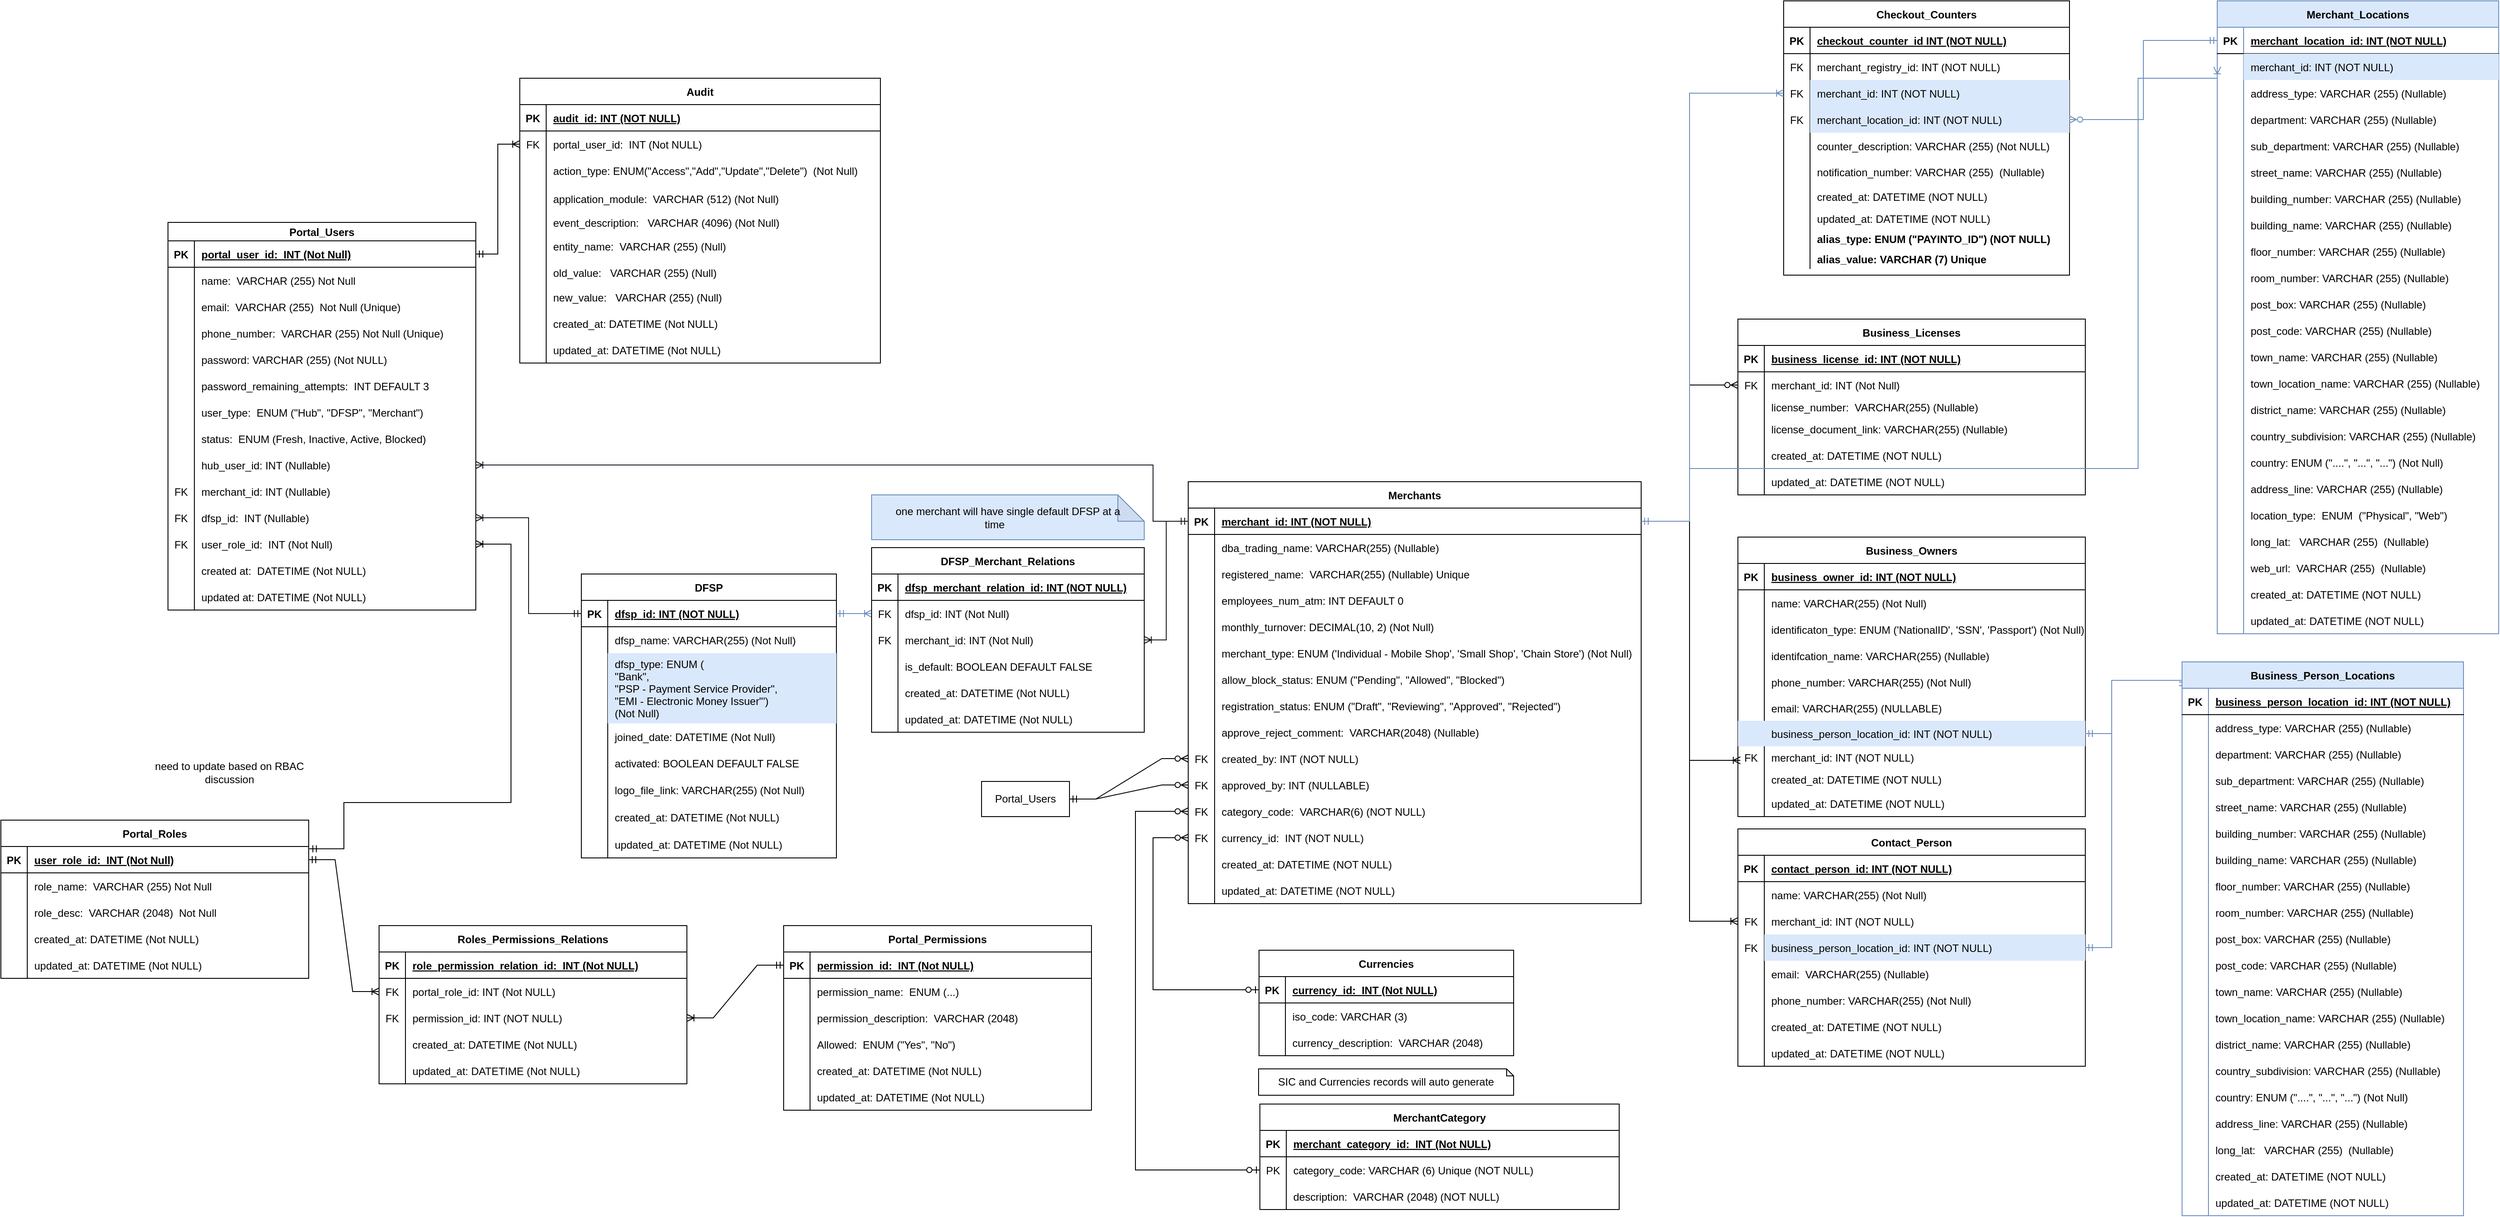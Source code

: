 <mxfile version="21.2.8" type="device" pages="2">
  <diagram id="R2lEEEUBdFMjLlhIrx00" name="MerchantAcquirerDB">
    <mxGraphModel dx="2284" dy="880" grid="1" gridSize="10" guides="1" tooltips="1" connect="1" arrows="1" fold="1" page="1" pageScale="1" pageWidth="850" pageHeight="1100" math="0" shadow="0" extFonts="Permanent Marker^https://fonts.googleapis.com/css?family=Permanent+Marker">
      <root>
        <mxCell id="0" />
        <mxCell id="1" parent="0" />
        <mxCell id="C-vyLk0tnHw3VtMMgP7b-23" value="Merchants" style="shape=table;startSize=30;container=1;collapsible=1;childLayout=tableLayout;fixedRows=1;rowLines=0;fontStyle=1;align=center;resizeLast=1;" parent="1" vertex="1">
          <mxGeometry x="560" y="555" width="515" height="480" as="geometry" />
        </mxCell>
        <mxCell id="C-vyLk0tnHw3VtMMgP7b-24" value="" style="shape=partialRectangle;collapsible=0;dropTarget=0;pointerEvents=0;fillColor=none;points=[[0,0.5],[1,0.5]];portConstraint=eastwest;top=0;left=0;right=0;bottom=1;" parent="C-vyLk0tnHw3VtMMgP7b-23" vertex="1">
          <mxGeometry y="30" width="515" height="30" as="geometry" />
        </mxCell>
        <mxCell id="C-vyLk0tnHw3VtMMgP7b-25" value="PK" style="shape=partialRectangle;overflow=hidden;connectable=0;fillColor=none;top=0;left=0;bottom=0;right=0;fontStyle=1;" parent="C-vyLk0tnHw3VtMMgP7b-24" vertex="1">
          <mxGeometry width="30" height="30" as="geometry">
            <mxRectangle width="30" height="30" as="alternateBounds" />
          </mxGeometry>
        </mxCell>
        <mxCell id="C-vyLk0tnHw3VtMMgP7b-26" value="merchant_id: INT (NOT NULL) " style="shape=partialRectangle;overflow=hidden;connectable=0;fillColor=none;top=0;left=0;bottom=0;right=0;align=left;spacingLeft=6;fontStyle=5;" parent="C-vyLk0tnHw3VtMMgP7b-24" vertex="1">
          <mxGeometry x="30" width="485" height="30" as="geometry">
            <mxRectangle width="485" height="30" as="alternateBounds" />
          </mxGeometry>
        </mxCell>
        <mxCell id="C-vyLk0tnHw3VtMMgP7b-27" value="" style="shape=partialRectangle;collapsible=0;dropTarget=0;pointerEvents=0;fillColor=none;points=[[0,0.5],[1,0.5]];portConstraint=eastwest;top=0;left=0;right=0;bottom=0;" parent="C-vyLk0tnHw3VtMMgP7b-23" vertex="1">
          <mxGeometry y="60" width="515" height="30" as="geometry" />
        </mxCell>
        <mxCell id="C-vyLk0tnHw3VtMMgP7b-28" value="" style="shape=partialRectangle;overflow=hidden;connectable=0;fillColor=none;top=0;left=0;bottom=0;right=0;" parent="C-vyLk0tnHw3VtMMgP7b-27" vertex="1">
          <mxGeometry width="30" height="30" as="geometry">
            <mxRectangle width="30" height="30" as="alternateBounds" />
          </mxGeometry>
        </mxCell>
        <mxCell id="C-vyLk0tnHw3VtMMgP7b-29" value="dba_trading_name: VARCHAR(255) (Nullable)" style="shape=partialRectangle;overflow=hidden;connectable=0;fillColor=none;top=0;left=0;bottom=0;right=0;align=left;spacingLeft=6;strokeColor=#6c8ebf;" parent="C-vyLk0tnHw3VtMMgP7b-27" vertex="1">
          <mxGeometry x="30" width="485" height="30" as="geometry">
            <mxRectangle width="485" height="30" as="alternateBounds" />
          </mxGeometry>
        </mxCell>
        <mxCell id="FKtlqES2YTKg1XEckP9--4" value="" style="shape=partialRectangle;collapsible=0;dropTarget=0;pointerEvents=0;fillColor=none;points=[[0,0.5],[1,0.5]];portConstraint=eastwest;top=0;left=0;right=0;bottom=0;" parent="C-vyLk0tnHw3VtMMgP7b-23" vertex="1">
          <mxGeometry y="90" width="515" height="30" as="geometry" />
        </mxCell>
        <mxCell id="FKtlqES2YTKg1XEckP9--5" value="" style="shape=partialRectangle;overflow=hidden;connectable=0;fillColor=none;top=0;left=0;bottom=0;right=0;" parent="FKtlqES2YTKg1XEckP9--4" vertex="1">
          <mxGeometry width="30" height="30" as="geometry">
            <mxRectangle width="30" height="30" as="alternateBounds" />
          </mxGeometry>
        </mxCell>
        <mxCell id="FKtlqES2YTKg1XEckP9--6" value="registered_name:  VARCHAR(255) (Nullable) Unique" style="shape=partialRectangle;overflow=hidden;connectable=0;fillColor=none;top=0;left=0;bottom=0;right=0;align=left;spacingLeft=6;strokeColor=#6c8ebf;" parent="FKtlqES2YTKg1XEckP9--4" vertex="1">
          <mxGeometry x="30" width="485" height="30" as="geometry">
            <mxRectangle width="485" height="30" as="alternateBounds" />
          </mxGeometry>
        </mxCell>
        <mxCell id="FKtlqES2YTKg1XEckP9--17" value="" style="shape=partialRectangle;collapsible=0;dropTarget=0;pointerEvents=0;fillColor=none;points=[[0,0.5],[1,0.5]];portConstraint=eastwest;top=0;left=0;right=0;bottom=0;" parent="C-vyLk0tnHw3VtMMgP7b-23" vertex="1">
          <mxGeometry y="120" width="515" height="30" as="geometry" />
        </mxCell>
        <mxCell id="FKtlqES2YTKg1XEckP9--18" value="" style="shape=partialRectangle;overflow=hidden;connectable=0;fillColor=none;top=0;left=0;bottom=0;right=0;" parent="FKtlqES2YTKg1XEckP9--17" vertex="1">
          <mxGeometry width="30" height="30" as="geometry">
            <mxRectangle width="30" height="30" as="alternateBounds" />
          </mxGeometry>
        </mxCell>
        <mxCell id="FKtlqES2YTKg1XEckP9--19" value="employees_num_atm: INT DEFAULT 0" style="shape=partialRectangle;overflow=hidden;connectable=0;fillColor=none;top=0;left=0;bottom=0;right=0;align=left;spacingLeft=6;" parent="FKtlqES2YTKg1XEckP9--17" vertex="1">
          <mxGeometry x="30" width="485" height="30" as="geometry">
            <mxRectangle width="485" height="30" as="alternateBounds" />
          </mxGeometry>
        </mxCell>
        <mxCell id="FKtlqES2YTKg1XEckP9--20" value="" style="shape=partialRectangle;collapsible=0;dropTarget=0;pointerEvents=0;fillColor=none;points=[[0,0.5],[1,0.5]];portConstraint=eastwest;top=0;left=0;right=0;bottom=0;" parent="C-vyLk0tnHw3VtMMgP7b-23" vertex="1">
          <mxGeometry y="150" width="515" height="30" as="geometry" />
        </mxCell>
        <mxCell id="FKtlqES2YTKg1XEckP9--21" value="  " style="shape=partialRectangle;overflow=hidden;connectable=0;fillColor=none;top=0;left=0;bottom=0;right=0;" parent="FKtlqES2YTKg1XEckP9--20" vertex="1">
          <mxGeometry width="30" height="30" as="geometry">
            <mxRectangle width="30" height="30" as="alternateBounds" />
          </mxGeometry>
        </mxCell>
        <mxCell id="FKtlqES2YTKg1XEckP9--22" value="monthly_turnover: DECIMAL(10, 2) (Not Null)" style="shape=partialRectangle;overflow=hidden;connectable=0;fillColor=none;top=0;left=0;bottom=0;right=0;align=left;spacingLeft=6;" parent="FKtlqES2YTKg1XEckP9--20" vertex="1">
          <mxGeometry x="30" width="485" height="30" as="geometry">
            <mxRectangle width="485" height="30" as="alternateBounds" />
          </mxGeometry>
        </mxCell>
        <mxCell id="FKtlqES2YTKg1XEckP9--26" value="" style="shape=partialRectangle;collapsible=0;dropTarget=0;pointerEvents=0;fillColor=none;points=[[0,0.5],[1,0.5]];portConstraint=eastwest;top=0;left=0;right=0;bottom=0;" parent="C-vyLk0tnHw3VtMMgP7b-23" vertex="1">
          <mxGeometry y="180" width="515" height="30" as="geometry" />
        </mxCell>
        <mxCell id="FKtlqES2YTKg1XEckP9--27" value="  " style="shape=partialRectangle;overflow=hidden;connectable=0;fillColor=none;top=0;left=0;bottom=0;right=0;" parent="FKtlqES2YTKg1XEckP9--26" vertex="1">
          <mxGeometry width="30" height="30" as="geometry">
            <mxRectangle width="30" height="30" as="alternateBounds" />
          </mxGeometry>
        </mxCell>
        <mxCell id="FKtlqES2YTKg1XEckP9--28" value="merchant_type: ENUM (&#39;Individual - Mobile Shop&#39;, &#39;Small Shop&#39;, &#39;Chain Store&#39;) (Not Null)" style="shape=partialRectangle;overflow=hidden;connectable=0;fillColor=none;top=0;left=0;bottom=0;right=0;align=left;spacingLeft=6;" parent="FKtlqES2YTKg1XEckP9--26" vertex="1">
          <mxGeometry x="30" width="485" height="30" as="geometry">
            <mxRectangle width="485" height="30" as="alternateBounds" />
          </mxGeometry>
        </mxCell>
        <mxCell id="HxIgHkFJWJTxwu12CYWR-130" value="" style="shape=partialRectangle;collapsible=0;dropTarget=0;pointerEvents=0;fillColor=none;points=[[0,0.5],[1,0.5]];portConstraint=eastwest;top=0;left=0;right=0;bottom=0;" parent="C-vyLk0tnHw3VtMMgP7b-23" vertex="1">
          <mxGeometry y="210" width="515" height="30" as="geometry" />
        </mxCell>
        <mxCell id="HxIgHkFJWJTxwu12CYWR-131" value="  " style="shape=partialRectangle;overflow=hidden;connectable=0;fillColor=none;top=0;left=0;bottom=0;right=0;" parent="HxIgHkFJWJTxwu12CYWR-130" vertex="1">
          <mxGeometry width="30" height="30" as="geometry">
            <mxRectangle width="30" height="30" as="alternateBounds" />
          </mxGeometry>
        </mxCell>
        <mxCell id="HxIgHkFJWJTxwu12CYWR-132" value="allow_block_status: ENUM (&quot;Pending&quot;, &quot;Allowed&quot;, &quot;Blocked&quot;)" style="shape=partialRectangle;overflow=hidden;connectable=0;fillColor=none;top=0;left=0;bottom=0;right=0;align=left;spacingLeft=6;" parent="HxIgHkFJWJTxwu12CYWR-130" vertex="1">
          <mxGeometry x="30" width="485" height="30" as="geometry">
            <mxRectangle width="485" height="30" as="alternateBounds" />
          </mxGeometry>
        </mxCell>
        <mxCell id="HxIgHkFJWJTxwu12CYWR-136" value="" style="shape=partialRectangle;collapsible=0;dropTarget=0;pointerEvents=0;fillColor=none;points=[[0,0.5],[1,0.5]];portConstraint=eastwest;top=0;left=0;right=0;bottom=0;" parent="C-vyLk0tnHw3VtMMgP7b-23" vertex="1">
          <mxGeometry y="240" width="515" height="30" as="geometry" />
        </mxCell>
        <mxCell id="HxIgHkFJWJTxwu12CYWR-137" value="  " style="shape=partialRectangle;overflow=hidden;connectable=0;fillColor=none;top=0;left=0;bottom=0;right=0;" parent="HxIgHkFJWJTxwu12CYWR-136" vertex="1">
          <mxGeometry width="30" height="30" as="geometry">
            <mxRectangle width="30" height="30" as="alternateBounds" />
          </mxGeometry>
        </mxCell>
        <mxCell id="HxIgHkFJWJTxwu12CYWR-138" value="registration_status: ENUM (&quot;Draft&quot;, &quot;Reviewing&quot;, &quot;Approved&quot;, &quot;Rejected&quot;)" style="shape=partialRectangle;overflow=hidden;connectable=0;fillColor=none;top=0;left=0;bottom=0;right=0;align=left;spacingLeft=6;" parent="HxIgHkFJWJTxwu12CYWR-136" vertex="1">
          <mxGeometry x="30" width="485" height="30" as="geometry">
            <mxRectangle width="485" height="30" as="alternateBounds" />
          </mxGeometry>
        </mxCell>
        <mxCell id="S5ku6SWxfaFDmODcJXV0-33" value="" style="shape=partialRectangle;collapsible=0;dropTarget=0;pointerEvents=0;fillColor=none;points=[[0,0.5],[1,0.5]];portConstraint=eastwest;top=0;left=0;right=0;bottom=0;" vertex="1" parent="C-vyLk0tnHw3VtMMgP7b-23">
          <mxGeometry y="270" width="515" height="30" as="geometry" />
        </mxCell>
        <mxCell id="S5ku6SWxfaFDmODcJXV0-34" value="" style="shape=partialRectangle;overflow=hidden;connectable=0;fillColor=none;top=0;left=0;bottom=0;right=0;" vertex="1" parent="S5ku6SWxfaFDmODcJXV0-33">
          <mxGeometry width="30" height="30" as="geometry">
            <mxRectangle width="30" height="30" as="alternateBounds" />
          </mxGeometry>
        </mxCell>
        <mxCell id="S5ku6SWxfaFDmODcJXV0-35" value="approve_reject_comment:  VARCHAR(2048) (Nullable)" style="shape=partialRectangle;overflow=hidden;connectable=0;fillColor=none;top=0;left=0;bottom=0;right=0;align=left;spacingLeft=6;strokeColor=#6c8ebf;" vertex="1" parent="S5ku6SWxfaFDmODcJXV0-33">
          <mxGeometry x="30" width="485" height="30" as="geometry">
            <mxRectangle width="485" height="30" as="alternateBounds" />
          </mxGeometry>
        </mxCell>
        <mxCell id="wsHgtD4z3bUhzCih8V4K-10" value="" style="shape=partialRectangle;collapsible=0;dropTarget=0;pointerEvents=0;fillColor=none;points=[[0,0.5],[1,0.5]];portConstraint=eastwest;top=0;left=0;right=0;bottom=0;" parent="C-vyLk0tnHw3VtMMgP7b-23" vertex="1">
          <mxGeometry y="300" width="515" height="30" as="geometry" />
        </mxCell>
        <mxCell id="wsHgtD4z3bUhzCih8V4K-11" value="FK" style="shape=partialRectangle;overflow=hidden;connectable=0;fillColor=none;top=0;left=0;bottom=0;right=0;" parent="wsHgtD4z3bUhzCih8V4K-10" vertex="1">
          <mxGeometry width="30" height="30" as="geometry">
            <mxRectangle width="30" height="30" as="alternateBounds" />
          </mxGeometry>
        </mxCell>
        <mxCell id="wsHgtD4z3bUhzCih8V4K-12" value="created_by: INT (NOT NULL)" style="shape=partialRectangle;overflow=hidden;connectable=0;fillColor=none;top=0;left=0;bottom=0;right=0;align=left;spacingLeft=6;" parent="wsHgtD4z3bUhzCih8V4K-10" vertex="1">
          <mxGeometry x="30" width="485" height="30" as="geometry">
            <mxRectangle width="485" height="30" as="alternateBounds" />
          </mxGeometry>
        </mxCell>
        <mxCell id="S5ku6SWxfaFDmODcJXV0-24" value="" style="shape=partialRectangle;collapsible=0;dropTarget=0;pointerEvents=0;fillColor=none;points=[[0,0.5],[1,0.5]];portConstraint=eastwest;top=0;left=0;right=0;bottom=0;" vertex="1" parent="C-vyLk0tnHw3VtMMgP7b-23">
          <mxGeometry y="330" width="515" height="30" as="geometry" />
        </mxCell>
        <mxCell id="S5ku6SWxfaFDmODcJXV0-25" value="FK" style="shape=partialRectangle;overflow=hidden;connectable=0;fillColor=none;top=0;left=0;bottom=0;right=0;" vertex="1" parent="S5ku6SWxfaFDmODcJXV0-24">
          <mxGeometry width="30" height="30" as="geometry">
            <mxRectangle width="30" height="30" as="alternateBounds" />
          </mxGeometry>
        </mxCell>
        <mxCell id="S5ku6SWxfaFDmODcJXV0-26" value="approved_by: INT (NULLABLE)" style="shape=partialRectangle;overflow=hidden;connectable=0;fillColor=none;top=0;left=0;bottom=0;right=0;align=left;spacingLeft=6;" vertex="1" parent="S5ku6SWxfaFDmODcJXV0-24">
          <mxGeometry x="30" width="485" height="30" as="geometry">
            <mxRectangle width="485" height="30" as="alternateBounds" />
          </mxGeometry>
        </mxCell>
        <mxCell id="S5ku6SWxfaFDmODcJXV0-47" value="" style="shape=partialRectangle;collapsible=0;dropTarget=0;pointerEvents=0;fillColor=none;points=[[0,0.5],[1,0.5]];portConstraint=eastwest;top=0;left=0;right=0;bottom=0;" vertex="1" parent="C-vyLk0tnHw3VtMMgP7b-23">
          <mxGeometry y="360" width="515" height="30" as="geometry" />
        </mxCell>
        <mxCell id="S5ku6SWxfaFDmODcJXV0-48" value="FK" style="shape=partialRectangle;overflow=hidden;connectable=0;fillColor=none;top=0;left=0;bottom=0;right=0;" vertex="1" parent="S5ku6SWxfaFDmODcJXV0-47">
          <mxGeometry width="30" height="30" as="geometry">
            <mxRectangle width="30" height="30" as="alternateBounds" />
          </mxGeometry>
        </mxCell>
        <mxCell id="S5ku6SWxfaFDmODcJXV0-49" value="category_code:  VARCHAR(6) (NOT NULL)" style="shape=partialRectangle;overflow=hidden;connectable=0;fillColor=none;top=0;left=0;bottom=0;right=0;align=left;spacingLeft=6;" vertex="1" parent="S5ku6SWxfaFDmODcJXV0-47">
          <mxGeometry x="30" width="485" height="30" as="geometry">
            <mxRectangle width="485" height="30" as="alternateBounds" />
          </mxGeometry>
        </mxCell>
        <mxCell id="S5ku6SWxfaFDmODcJXV0-20" value="" style="shape=partialRectangle;collapsible=0;dropTarget=0;pointerEvents=0;fillColor=none;points=[[0,0.5],[1,0.5]];portConstraint=eastwest;top=0;left=0;right=0;bottom=0;" vertex="1" parent="C-vyLk0tnHw3VtMMgP7b-23">
          <mxGeometry y="390" width="515" height="30" as="geometry" />
        </mxCell>
        <mxCell id="S5ku6SWxfaFDmODcJXV0-21" value="FK" style="shape=partialRectangle;overflow=hidden;connectable=0;fillColor=none;top=0;left=0;bottom=0;right=0;" vertex="1" parent="S5ku6SWxfaFDmODcJXV0-20">
          <mxGeometry width="30" height="30" as="geometry">
            <mxRectangle width="30" height="30" as="alternateBounds" />
          </mxGeometry>
        </mxCell>
        <mxCell id="S5ku6SWxfaFDmODcJXV0-22" value="currency_id:  INT (NOT NULL)" style="shape=partialRectangle;overflow=hidden;connectable=0;fillColor=none;top=0;left=0;bottom=0;right=0;align=left;spacingLeft=6;" vertex="1" parent="S5ku6SWxfaFDmODcJXV0-20">
          <mxGeometry x="30" width="485" height="30" as="geometry">
            <mxRectangle width="485" height="30" as="alternateBounds" />
          </mxGeometry>
        </mxCell>
        <mxCell id="S5ku6SWxfaFDmODcJXV0-27" value="" style="shape=partialRectangle;collapsible=0;dropTarget=0;pointerEvents=0;fillColor=none;points=[[0,0.5],[1,0.5]];portConstraint=eastwest;top=0;left=0;right=0;bottom=0;" vertex="1" parent="C-vyLk0tnHw3VtMMgP7b-23">
          <mxGeometry y="420" width="515" height="30" as="geometry" />
        </mxCell>
        <mxCell id="S5ku6SWxfaFDmODcJXV0-28" value="" style="shape=partialRectangle;overflow=hidden;connectable=0;fillColor=none;top=0;left=0;bottom=0;right=0;" vertex="1" parent="S5ku6SWxfaFDmODcJXV0-27">
          <mxGeometry width="30" height="30" as="geometry">
            <mxRectangle width="30" height="30" as="alternateBounds" />
          </mxGeometry>
        </mxCell>
        <mxCell id="S5ku6SWxfaFDmODcJXV0-29" value="created_at: DATETIME (NOT NULL)" style="shape=partialRectangle;overflow=hidden;connectable=0;fillColor=none;top=0;left=0;bottom=0;right=0;align=left;spacingLeft=6;" vertex="1" parent="S5ku6SWxfaFDmODcJXV0-27">
          <mxGeometry x="30" width="485" height="30" as="geometry">
            <mxRectangle width="485" height="30" as="alternateBounds" />
          </mxGeometry>
        </mxCell>
        <mxCell id="wsHgtD4z3bUhzCih8V4K-13" value="" style="shape=partialRectangle;collapsible=0;dropTarget=0;pointerEvents=0;fillColor=none;points=[[0,0.5],[1,0.5]];portConstraint=eastwest;top=0;left=0;right=0;bottom=0;" parent="C-vyLk0tnHw3VtMMgP7b-23" vertex="1">
          <mxGeometry y="450" width="515" height="30" as="geometry" />
        </mxCell>
        <mxCell id="wsHgtD4z3bUhzCih8V4K-14" value="" style="shape=partialRectangle;overflow=hidden;connectable=0;fillColor=none;top=0;left=0;bottom=0;right=0;" parent="wsHgtD4z3bUhzCih8V4K-13" vertex="1">
          <mxGeometry width="30" height="30" as="geometry">
            <mxRectangle width="30" height="30" as="alternateBounds" />
          </mxGeometry>
        </mxCell>
        <mxCell id="wsHgtD4z3bUhzCih8V4K-15" value="updated_at: DATETIME (NOT NULL)" style="shape=partialRectangle;overflow=hidden;connectable=0;fillColor=none;top=0;left=0;bottom=0;right=0;align=left;spacingLeft=6;" parent="wsHgtD4z3bUhzCih8V4K-13" vertex="1">
          <mxGeometry x="30" width="485" height="30" as="geometry">
            <mxRectangle width="485" height="30" as="alternateBounds" />
          </mxGeometry>
        </mxCell>
        <mxCell id="HxIgHkFJWJTxwu12CYWR-1" value="Business_Owners" style="shape=table;startSize=30;container=1;collapsible=1;childLayout=tableLayout;fixedRows=1;rowLines=0;fontStyle=1;align=center;resizeLast=1;" parent="1" vertex="1">
          <mxGeometry x="1185" y="618" width="395" height="318" as="geometry" />
        </mxCell>
        <mxCell id="HxIgHkFJWJTxwu12CYWR-2" value="" style="shape=partialRectangle;collapsible=0;dropTarget=0;pointerEvents=0;fillColor=none;points=[[0,0.5],[1,0.5]];portConstraint=eastwest;top=0;left=0;right=0;bottom=1;" parent="HxIgHkFJWJTxwu12CYWR-1" vertex="1">
          <mxGeometry y="30" width="395" height="30" as="geometry" />
        </mxCell>
        <mxCell id="HxIgHkFJWJTxwu12CYWR-3" value="PK" style="shape=partialRectangle;overflow=hidden;connectable=0;fillColor=none;top=0;left=0;bottom=0;right=0;fontStyle=1;" parent="HxIgHkFJWJTxwu12CYWR-2" vertex="1">
          <mxGeometry width="30" height="30" as="geometry">
            <mxRectangle width="30" height="30" as="alternateBounds" />
          </mxGeometry>
        </mxCell>
        <mxCell id="HxIgHkFJWJTxwu12CYWR-4" value="business_owner_id: INT (NOT NULL) " style="shape=partialRectangle;overflow=hidden;connectable=0;fillColor=none;top=0;left=0;bottom=0;right=0;align=left;spacingLeft=6;fontStyle=5;" parent="HxIgHkFJWJTxwu12CYWR-2" vertex="1">
          <mxGeometry x="30" width="365" height="30" as="geometry">
            <mxRectangle width="365" height="30" as="alternateBounds" />
          </mxGeometry>
        </mxCell>
        <mxCell id="HxIgHkFJWJTxwu12CYWR-5" value="" style="shape=partialRectangle;collapsible=0;dropTarget=0;pointerEvents=0;fillColor=none;points=[[0,0.5],[1,0.5]];portConstraint=eastwest;top=0;left=0;right=0;bottom=0;" parent="HxIgHkFJWJTxwu12CYWR-1" vertex="1">
          <mxGeometry y="60" width="395" height="30" as="geometry" />
        </mxCell>
        <mxCell id="HxIgHkFJWJTxwu12CYWR-6" value="" style="shape=partialRectangle;overflow=hidden;connectable=0;fillColor=none;top=0;left=0;bottom=0;right=0;" parent="HxIgHkFJWJTxwu12CYWR-5" vertex="1">
          <mxGeometry width="30" height="30" as="geometry">
            <mxRectangle width="30" height="30" as="alternateBounds" />
          </mxGeometry>
        </mxCell>
        <mxCell id="HxIgHkFJWJTxwu12CYWR-7" value="name: VARCHAR(255) (Not Null)" style="shape=partialRectangle;overflow=hidden;connectable=0;fillColor=none;top=0;left=0;bottom=0;right=0;align=left;spacingLeft=6;labelBackgroundColor=none;strokeColor=#6c8ebf;" parent="HxIgHkFJWJTxwu12CYWR-5" vertex="1">
          <mxGeometry x="30" width="365" height="30" as="geometry">
            <mxRectangle width="365" height="30" as="alternateBounds" />
          </mxGeometry>
        </mxCell>
        <mxCell id="OT0kJrDd8fT9G6K_hFP2-1" value="" style="shape=partialRectangle;collapsible=0;dropTarget=0;pointerEvents=0;fillColor=none;points=[[0,0.5],[1,0.5]];portConstraint=eastwest;top=0;left=0;right=0;bottom=0;" parent="HxIgHkFJWJTxwu12CYWR-1" vertex="1">
          <mxGeometry y="90" width="395" height="30" as="geometry" />
        </mxCell>
        <mxCell id="OT0kJrDd8fT9G6K_hFP2-2" value="" style="shape=partialRectangle;overflow=hidden;connectable=0;fillColor=none;top=0;left=0;bottom=0;right=0;" parent="OT0kJrDd8fT9G6K_hFP2-1" vertex="1">
          <mxGeometry width="30" height="30" as="geometry">
            <mxRectangle width="30" height="30" as="alternateBounds" />
          </mxGeometry>
        </mxCell>
        <mxCell id="OT0kJrDd8fT9G6K_hFP2-3" value="identificaton_type: ENUM (&#39;NationalID&#39;, &#39;SSN&#39;, &#39;Passport&#39;) (Not Null)" style="shape=partialRectangle;overflow=hidden;connectable=0;fillColor=none;top=0;left=0;bottom=0;right=0;align=left;spacingLeft=6;labelBackgroundColor=none;strokeColor=#6c8ebf;" parent="OT0kJrDd8fT9G6K_hFP2-1" vertex="1">
          <mxGeometry x="30" width="365" height="30" as="geometry">
            <mxRectangle width="365" height="30" as="alternateBounds" />
          </mxGeometry>
        </mxCell>
        <mxCell id="m6DQMDmVYxWKbsMGfWxv-1" value="" style="shape=partialRectangle;collapsible=0;dropTarget=0;pointerEvents=0;fillColor=none;points=[[0,0.5],[1,0.5]];portConstraint=eastwest;top=0;left=0;right=0;bottom=0;" parent="HxIgHkFJWJTxwu12CYWR-1" vertex="1">
          <mxGeometry y="120" width="395" height="30" as="geometry" />
        </mxCell>
        <mxCell id="m6DQMDmVYxWKbsMGfWxv-2" value="" style="shape=partialRectangle;overflow=hidden;connectable=0;fillColor=none;top=0;left=0;bottom=0;right=0;" parent="m6DQMDmVYxWKbsMGfWxv-1" vertex="1">
          <mxGeometry width="30" height="30" as="geometry">
            <mxRectangle width="30" height="30" as="alternateBounds" />
          </mxGeometry>
        </mxCell>
        <mxCell id="m6DQMDmVYxWKbsMGfWxv-3" value="identifcation_name: VARCHAR(255) (Nullable)" style="shape=partialRectangle;overflow=hidden;connectable=0;fillColor=none;top=0;left=0;bottom=0;right=0;align=left;spacingLeft=6;labelBackgroundColor=none;strokeColor=#6c8ebf;" parent="m6DQMDmVYxWKbsMGfWxv-1" vertex="1">
          <mxGeometry x="30" width="365" height="30" as="geometry">
            <mxRectangle width="365" height="30" as="alternateBounds" />
          </mxGeometry>
        </mxCell>
        <mxCell id="HxIgHkFJWJTxwu12CYWR-11" value="" style="shape=partialRectangle;collapsible=0;dropTarget=0;pointerEvents=0;fillColor=none;points=[[0,0.5],[1,0.5]];portConstraint=eastwest;top=0;left=0;right=0;bottom=0;" parent="HxIgHkFJWJTxwu12CYWR-1" vertex="1">
          <mxGeometry y="150" width="395" height="30" as="geometry" />
        </mxCell>
        <mxCell id="HxIgHkFJWJTxwu12CYWR-12" value="" style="shape=partialRectangle;overflow=hidden;connectable=0;fillColor=none;top=0;left=0;bottom=0;right=0;" parent="HxIgHkFJWJTxwu12CYWR-11" vertex="1">
          <mxGeometry width="30" height="30" as="geometry">
            <mxRectangle width="30" height="30" as="alternateBounds" />
          </mxGeometry>
        </mxCell>
        <mxCell id="HxIgHkFJWJTxwu12CYWR-13" value="phone_number: VARCHAR(255) (Not Null)" style="shape=partialRectangle;overflow=hidden;connectable=0;fillColor=none;top=0;left=0;bottom=0;right=0;align=left;spacingLeft=6;" parent="HxIgHkFJWJTxwu12CYWR-11" vertex="1">
          <mxGeometry x="30" width="365" height="30" as="geometry">
            <mxRectangle width="365" height="30" as="alternateBounds" />
          </mxGeometry>
        </mxCell>
        <mxCell id="HxIgHkFJWJTxwu12CYWR-14" value="" style="shape=partialRectangle;collapsible=0;dropTarget=0;pointerEvents=0;fillColor=none;points=[[0,0.5],[1,0.5]];portConstraint=eastwest;top=0;left=0;right=0;bottom=0;" parent="HxIgHkFJWJTxwu12CYWR-1" vertex="1">
          <mxGeometry y="180" width="395" height="29" as="geometry" />
        </mxCell>
        <mxCell id="HxIgHkFJWJTxwu12CYWR-15" value="" style="shape=partialRectangle;overflow=hidden;connectable=0;fillColor=none;top=0;left=0;bottom=0;right=0;" parent="HxIgHkFJWJTxwu12CYWR-14" vertex="1">
          <mxGeometry width="30" height="29" as="geometry">
            <mxRectangle width="30" height="29" as="alternateBounds" />
          </mxGeometry>
        </mxCell>
        <mxCell id="HxIgHkFJWJTxwu12CYWR-16" value="email: VARCHAR(255) (NULLABLE)" style="shape=partialRectangle;overflow=hidden;connectable=0;fillColor=none;top=0;left=0;bottom=0;right=0;align=left;spacingLeft=6;" parent="HxIgHkFJWJTxwu12CYWR-14" vertex="1">
          <mxGeometry x="30" width="365" height="29" as="geometry">
            <mxRectangle width="365" height="29" as="alternateBounds" />
          </mxGeometry>
        </mxCell>
        <mxCell id="VbSVdPLxNutS0JwIOqqm-71" value="" style="shape=partialRectangle;collapsible=0;dropTarget=0;pointerEvents=0;fillColor=#dae8fc;points=[[0,0.5],[1,0.5]];portConstraint=eastwest;top=0;left=0;right=0;bottom=0;strokeColor=#6c8ebf;" parent="HxIgHkFJWJTxwu12CYWR-1" vertex="1">
          <mxGeometry y="209" width="395" height="29" as="geometry" />
        </mxCell>
        <mxCell id="VbSVdPLxNutS0JwIOqqm-72" value="" style="shape=partialRectangle;overflow=hidden;connectable=0;fillColor=none;top=0;left=0;bottom=0;right=0;" parent="VbSVdPLxNutS0JwIOqqm-71" vertex="1">
          <mxGeometry width="30" height="29" as="geometry">
            <mxRectangle width="30" height="29" as="alternateBounds" />
          </mxGeometry>
        </mxCell>
        <mxCell id="VbSVdPLxNutS0JwIOqqm-73" value="business_person_location_id: INT (NOT NULL)" style="shape=partialRectangle;overflow=hidden;connectable=0;fillColor=none;top=0;left=0;bottom=0;right=0;align=left;spacingLeft=6;" parent="VbSVdPLxNutS0JwIOqqm-71" vertex="1">
          <mxGeometry x="30" width="365" height="29" as="geometry">
            <mxRectangle width="365" height="29" as="alternateBounds" />
          </mxGeometry>
        </mxCell>
        <mxCell id="nrqupOoxXK4Ao4LzcqJH-110" value="" style="shape=partialRectangle;collapsible=0;dropTarget=0;pointerEvents=0;fillColor=none;points=[[0,0.5],[1,0.5]];portConstraint=eastwest;top=0;left=0;right=0;bottom=0;" parent="HxIgHkFJWJTxwu12CYWR-1" vertex="1">
          <mxGeometry y="238" width="395" height="25" as="geometry" />
        </mxCell>
        <mxCell id="nrqupOoxXK4Ao4LzcqJH-111" value="FK" style="shape=partialRectangle;overflow=hidden;connectable=0;fillColor=none;top=0;left=0;bottom=0;right=0;" parent="nrqupOoxXK4Ao4LzcqJH-110" vertex="1">
          <mxGeometry width="30" height="25" as="geometry">
            <mxRectangle width="30" height="25" as="alternateBounds" />
          </mxGeometry>
        </mxCell>
        <mxCell id="nrqupOoxXK4Ao4LzcqJH-112" value="merchant_id: INT (NOT NULL)" style="shape=partialRectangle;overflow=hidden;connectable=0;fillColor=none;top=0;left=0;bottom=0;right=0;align=left;spacingLeft=6;strokeColor=#6c8ebf;" parent="nrqupOoxXK4Ao4LzcqJH-110" vertex="1">
          <mxGeometry x="30" width="365" height="25" as="geometry">
            <mxRectangle width="365" height="25" as="alternateBounds" />
          </mxGeometry>
        </mxCell>
        <mxCell id="Caeg0-3a-ce223xdkhKP-54" value="" style="shape=partialRectangle;collapsible=0;dropTarget=0;pointerEvents=0;fillColor=none;points=[[0,0.5],[1,0.5]];portConstraint=eastwest;top=0;left=0;right=0;bottom=0;" parent="HxIgHkFJWJTxwu12CYWR-1" vertex="1">
          <mxGeometry y="263" width="395" height="25" as="geometry" />
        </mxCell>
        <mxCell id="Caeg0-3a-ce223xdkhKP-55" value="" style="shape=partialRectangle;overflow=hidden;connectable=0;fillColor=none;top=0;left=0;bottom=0;right=0;" parent="Caeg0-3a-ce223xdkhKP-54" vertex="1">
          <mxGeometry width="30" height="25" as="geometry">
            <mxRectangle width="30" height="25" as="alternateBounds" />
          </mxGeometry>
        </mxCell>
        <mxCell id="Caeg0-3a-ce223xdkhKP-56" value="created_at: DATETIME (NOT NULL)" style="shape=partialRectangle;overflow=hidden;connectable=0;fillColor=none;top=0;left=0;bottom=0;right=0;align=left;spacingLeft=6;" parent="Caeg0-3a-ce223xdkhKP-54" vertex="1">
          <mxGeometry x="30" width="365" height="25" as="geometry">
            <mxRectangle width="365" height="25" as="alternateBounds" />
          </mxGeometry>
        </mxCell>
        <mxCell id="Caeg0-3a-ce223xdkhKP-57" value="" style="shape=partialRectangle;collapsible=0;dropTarget=0;pointerEvents=0;fillColor=none;points=[[0,0.5],[1,0.5]];portConstraint=eastwest;top=0;left=0;right=0;bottom=0;" parent="HxIgHkFJWJTxwu12CYWR-1" vertex="1">
          <mxGeometry y="288" width="395" height="30" as="geometry" />
        </mxCell>
        <mxCell id="Caeg0-3a-ce223xdkhKP-58" value="" style="shape=partialRectangle;overflow=hidden;connectable=0;fillColor=none;top=0;left=0;bottom=0;right=0;" parent="Caeg0-3a-ce223xdkhKP-57" vertex="1">
          <mxGeometry width="30" height="30" as="geometry">
            <mxRectangle width="30" height="30" as="alternateBounds" />
          </mxGeometry>
        </mxCell>
        <mxCell id="Caeg0-3a-ce223xdkhKP-59" value="updated_at: DATETIME (NOT NULL)" style="shape=partialRectangle;overflow=hidden;connectable=0;fillColor=none;top=0;left=0;bottom=0;right=0;align=left;spacingLeft=6;" parent="Caeg0-3a-ce223xdkhKP-57" vertex="1">
          <mxGeometry x="30" width="365" height="30" as="geometry">
            <mxRectangle width="365" height="30" as="alternateBounds" />
          </mxGeometry>
        </mxCell>
        <mxCell id="HxIgHkFJWJTxwu12CYWR-32" value="Business_Licenses" style="shape=table;startSize=30;container=1;collapsible=1;childLayout=tableLayout;fixedRows=1;rowLines=0;fontStyle=1;align=center;resizeLast=1;" parent="1" vertex="1">
          <mxGeometry x="1185" y="370" width="395" height="200" as="geometry" />
        </mxCell>
        <mxCell id="HxIgHkFJWJTxwu12CYWR-33" value="" style="shape=partialRectangle;collapsible=0;dropTarget=0;pointerEvents=0;fillColor=none;points=[[0,0.5],[1,0.5]];portConstraint=eastwest;top=0;left=0;right=0;bottom=1;" parent="HxIgHkFJWJTxwu12CYWR-32" vertex="1">
          <mxGeometry y="30" width="395" height="30" as="geometry" />
        </mxCell>
        <mxCell id="HxIgHkFJWJTxwu12CYWR-34" value="PK" style="shape=partialRectangle;overflow=hidden;connectable=0;fillColor=none;top=0;left=0;bottom=0;right=0;fontStyle=1;" parent="HxIgHkFJWJTxwu12CYWR-33" vertex="1">
          <mxGeometry width="30" height="30" as="geometry">
            <mxRectangle width="30" height="30" as="alternateBounds" />
          </mxGeometry>
        </mxCell>
        <mxCell id="HxIgHkFJWJTxwu12CYWR-35" value="business_license_id: INT (NOT NULL) " style="shape=partialRectangle;overflow=hidden;connectable=0;fillColor=none;top=0;left=0;bottom=0;right=0;align=left;spacingLeft=6;fontStyle=5;" parent="HxIgHkFJWJTxwu12CYWR-33" vertex="1">
          <mxGeometry x="30" width="365" height="30" as="geometry">
            <mxRectangle width="365" height="30" as="alternateBounds" />
          </mxGeometry>
        </mxCell>
        <mxCell id="HxIgHkFJWJTxwu12CYWR-36" value="" style="shape=partialRectangle;collapsible=0;dropTarget=0;pointerEvents=0;fillColor=none;points=[[0,0.5],[1,0.5]];portConstraint=eastwest;top=0;left=0;right=0;bottom=0;" parent="HxIgHkFJWJTxwu12CYWR-32" vertex="1">
          <mxGeometry y="60" width="395" height="30" as="geometry" />
        </mxCell>
        <mxCell id="HxIgHkFJWJTxwu12CYWR-37" value="FK" style="shape=partialRectangle;overflow=hidden;connectable=0;fillColor=none;top=0;left=0;bottom=0;right=0;" parent="HxIgHkFJWJTxwu12CYWR-36" vertex="1">
          <mxGeometry width="30" height="30" as="geometry">
            <mxRectangle width="30" height="30" as="alternateBounds" />
          </mxGeometry>
        </mxCell>
        <mxCell id="HxIgHkFJWJTxwu12CYWR-38" value="merchant_id: INT (Not Null)" style="shape=partialRectangle;overflow=hidden;connectable=0;fillColor=none;top=0;left=0;bottom=0;right=0;align=left;spacingLeft=6;" parent="HxIgHkFJWJTxwu12CYWR-36" vertex="1">
          <mxGeometry x="30" width="365" height="30" as="geometry">
            <mxRectangle width="365" height="30" as="alternateBounds" />
          </mxGeometry>
        </mxCell>
        <mxCell id="HxIgHkFJWJTxwu12CYWR-39" value="" style="shape=partialRectangle;collapsible=0;dropTarget=0;pointerEvents=0;fillColor=none;points=[[0,0.5],[1,0.5]];portConstraint=eastwest;top=0;left=0;right=0;bottom=0;" parent="HxIgHkFJWJTxwu12CYWR-32" vertex="1">
          <mxGeometry y="90" width="395" height="20" as="geometry" />
        </mxCell>
        <mxCell id="HxIgHkFJWJTxwu12CYWR-40" value="" style="shape=partialRectangle;overflow=hidden;connectable=0;fillColor=none;top=0;left=0;bottom=0;right=0;" parent="HxIgHkFJWJTxwu12CYWR-39" vertex="1">
          <mxGeometry width="30" height="20" as="geometry">
            <mxRectangle width="30" height="20" as="alternateBounds" />
          </mxGeometry>
        </mxCell>
        <mxCell id="HxIgHkFJWJTxwu12CYWR-41" value="license_number:  VARCHAR(255) (Nullable)" style="shape=partialRectangle;overflow=hidden;connectable=0;fillColor=none;top=0;left=0;bottom=0;right=0;align=left;spacingLeft=6;" parent="HxIgHkFJWJTxwu12CYWR-39" vertex="1">
          <mxGeometry x="30" width="365" height="20" as="geometry">
            <mxRectangle width="365" height="20" as="alternateBounds" />
          </mxGeometry>
        </mxCell>
        <mxCell id="HxIgHkFJWJTxwu12CYWR-17" value="" style="shape=partialRectangle;collapsible=0;dropTarget=0;pointerEvents=0;fillColor=none;points=[[0,0.5],[1,0.5]];portConstraint=eastwest;top=0;left=0;right=0;bottom=0;" parent="HxIgHkFJWJTxwu12CYWR-32" vertex="1">
          <mxGeometry y="110" width="395" height="30" as="geometry" />
        </mxCell>
        <mxCell id="HxIgHkFJWJTxwu12CYWR-18" value="" style="shape=partialRectangle;overflow=hidden;connectable=0;fillColor=none;top=0;left=0;bottom=0;right=0;" parent="HxIgHkFJWJTxwu12CYWR-17" vertex="1">
          <mxGeometry width="30" height="30" as="geometry">
            <mxRectangle width="30" height="30" as="alternateBounds" />
          </mxGeometry>
        </mxCell>
        <mxCell id="HxIgHkFJWJTxwu12CYWR-19" value="license_document_link: VARCHAR(255) (Nullable)" style="shape=partialRectangle;overflow=hidden;connectable=0;fillColor=none;top=0;left=0;bottom=0;right=0;align=left;spacingLeft=6;" parent="HxIgHkFJWJTxwu12CYWR-17" vertex="1">
          <mxGeometry x="30" width="365" height="30" as="geometry">
            <mxRectangle width="365" height="30" as="alternateBounds" />
          </mxGeometry>
        </mxCell>
        <mxCell id="Caeg0-3a-ce223xdkhKP-1" value="" style="shape=partialRectangle;collapsible=0;dropTarget=0;pointerEvents=0;fillColor=none;points=[[0,0.5],[1,0.5]];portConstraint=eastwest;top=0;left=0;right=0;bottom=0;" parent="HxIgHkFJWJTxwu12CYWR-32" vertex="1">
          <mxGeometry y="140" width="395" height="30" as="geometry" />
        </mxCell>
        <mxCell id="Caeg0-3a-ce223xdkhKP-2" value="" style="shape=partialRectangle;overflow=hidden;connectable=0;fillColor=none;top=0;left=0;bottom=0;right=0;" parent="Caeg0-3a-ce223xdkhKP-1" vertex="1">
          <mxGeometry width="30" height="30" as="geometry">
            <mxRectangle width="30" height="30" as="alternateBounds" />
          </mxGeometry>
        </mxCell>
        <mxCell id="Caeg0-3a-ce223xdkhKP-3" value="created_at: DATETIME (NOT NULL)" style="shape=partialRectangle;overflow=hidden;connectable=0;fillColor=none;top=0;left=0;bottom=0;right=0;align=left;spacingLeft=6;" parent="Caeg0-3a-ce223xdkhKP-1" vertex="1">
          <mxGeometry x="30" width="365" height="30" as="geometry">
            <mxRectangle width="365" height="30" as="alternateBounds" />
          </mxGeometry>
        </mxCell>
        <mxCell id="Caeg0-3a-ce223xdkhKP-4" value="" style="shape=partialRectangle;collapsible=0;dropTarget=0;pointerEvents=0;fillColor=none;points=[[0,0.5],[1,0.5]];portConstraint=eastwest;top=0;left=0;right=0;bottom=0;" parent="HxIgHkFJWJTxwu12CYWR-32" vertex="1">
          <mxGeometry y="170" width="395" height="30" as="geometry" />
        </mxCell>
        <mxCell id="Caeg0-3a-ce223xdkhKP-5" value="" style="shape=partialRectangle;overflow=hidden;connectable=0;fillColor=none;top=0;left=0;bottom=0;right=0;" parent="Caeg0-3a-ce223xdkhKP-4" vertex="1">
          <mxGeometry width="30" height="30" as="geometry">
            <mxRectangle width="30" height="30" as="alternateBounds" />
          </mxGeometry>
        </mxCell>
        <mxCell id="Caeg0-3a-ce223xdkhKP-6" value="updated_at: DATETIME (NOT NULL)" style="shape=partialRectangle;overflow=hidden;connectable=0;fillColor=none;top=0;left=0;bottom=0;right=0;align=left;spacingLeft=6;" parent="Caeg0-3a-ce223xdkhKP-4" vertex="1">
          <mxGeometry x="30" width="365" height="30" as="geometry">
            <mxRectangle width="365" height="30" as="alternateBounds" />
          </mxGeometry>
        </mxCell>
        <mxCell id="HxIgHkFJWJTxwu12CYWR-64" value="" style="edgeStyle=orthogonalEdgeStyle;fontSize=12;html=1;endArrow=ERzeroToMany;startArrow=ERmandOne;rounded=0;endFill=0;exitX=1;exitY=0.5;exitDx=0;exitDy=0;entryX=0;entryY=0.5;entryDx=0;entryDy=0;fillColor=#dae8fc;strokeColor=#000000;" parent="1" source="C-vyLk0tnHw3VtMMgP7b-24" target="HxIgHkFJWJTxwu12CYWR-36" edge="1">
          <mxGeometry width="100" height="100" relative="1" as="geometry">
            <mxPoint x="1060" y="693" as="sourcePoint" />
            <mxPoint x="1145" y="411" as="targetPoint" />
          </mxGeometry>
        </mxCell>
        <mxCell id="HxIgHkFJWJTxwu12CYWR-67" value="DFSP" style="shape=table;startSize=30;container=1;collapsible=1;childLayout=tableLayout;fixedRows=1;rowLines=0;fontStyle=1;align=center;resizeLast=1;" parent="1" vertex="1">
          <mxGeometry x="-130" y="660" width="290" height="323" as="geometry" />
        </mxCell>
        <mxCell id="HxIgHkFJWJTxwu12CYWR-68" value="" style="shape=partialRectangle;collapsible=0;dropTarget=0;pointerEvents=0;fillColor=none;points=[[0,0.5],[1,0.5]];portConstraint=eastwest;top=0;left=0;right=0;bottom=1;" parent="HxIgHkFJWJTxwu12CYWR-67" vertex="1">
          <mxGeometry y="30" width="290" height="30" as="geometry" />
        </mxCell>
        <mxCell id="HxIgHkFJWJTxwu12CYWR-69" value="PK" style="shape=partialRectangle;overflow=hidden;connectable=0;fillColor=none;top=0;left=0;bottom=0;right=0;fontStyle=1;" parent="HxIgHkFJWJTxwu12CYWR-68" vertex="1">
          <mxGeometry width="30" height="30" as="geometry">
            <mxRectangle width="30" height="30" as="alternateBounds" />
          </mxGeometry>
        </mxCell>
        <mxCell id="HxIgHkFJWJTxwu12CYWR-70" value="dfsp_id: INT (NOT NULL) " style="shape=partialRectangle;overflow=hidden;connectable=0;fillColor=none;top=0;left=0;bottom=0;right=0;align=left;spacingLeft=6;fontStyle=5;" parent="HxIgHkFJWJTxwu12CYWR-68" vertex="1">
          <mxGeometry x="30" width="260" height="30" as="geometry">
            <mxRectangle width="260" height="30" as="alternateBounds" />
          </mxGeometry>
        </mxCell>
        <mxCell id="HxIgHkFJWJTxwu12CYWR-77" value="" style="shape=partialRectangle;collapsible=0;dropTarget=0;pointerEvents=0;fillColor=none;points=[[0,0.5],[1,0.5]];portConstraint=eastwest;top=0;left=0;right=0;bottom=0;" parent="HxIgHkFJWJTxwu12CYWR-67" vertex="1">
          <mxGeometry y="60" width="290" height="30" as="geometry" />
        </mxCell>
        <mxCell id="HxIgHkFJWJTxwu12CYWR-78" value="" style="shape=partialRectangle;overflow=hidden;connectable=0;fillColor=none;top=0;left=0;bottom=0;right=0;" parent="HxIgHkFJWJTxwu12CYWR-77" vertex="1">
          <mxGeometry width="30" height="30" as="geometry">
            <mxRectangle width="30" height="30" as="alternateBounds" />
          </mxGeometry>
        </mxCell>
        <mxCell id="HxIgHkFJWJTxwu12CYWR-79" value="dfsp_name: VARCHAR(255) (Not Null)" style="shape=partialRectangle;overflow=hidden;connectable=0;fillColor=none;top=0;left=0;bottom=0;right=0;align=left;spacingLeft=6;" parent="HxIgHkFJWJTxwu12CYWR-77" vertex="1">
          <mxGeometry x="30" width="260" height="30" as="geometry">
            <mxRectangle width="260" height="30" as="alternateBounds" />
          </mxGeometry>
        </mxCell>
        <mxCell id="HxIgHkFJWJTxwu12CYWR-92" value="" style="shape=partialRectangle;collapsible=0;dropTarget=0;pointerEvents=0;fillColor=none;points=[[0,0.5],[1,0.5]];portConstraint=eastwest;top=0;left=0;right=0;bottom=0;" parent="HxIgHkFJWJTxwu12CYWR-67" vertex="1">
          <mxGeometry y="90" width="290" height="80" as="geometry" />
        </mxCell>
        <mxCell id="HxIgHkFJWJTxwu12CYWR-93" value="" style="shape=partialRectangle;overflow=hidden;connectable=0;fillColor=none;top=0;left=0;bottom=0;right=0;" parent="HxIgHkFJWJTxwu12CYWR-92" vertex="1">
          <mxGeometry width="30" height="80" as="geometry">
            <mxRectangle width="30" height="80" as="alternateBounds" />
          </mxGeometry>
        </mxCell>
        <mxCell id="HxIgHkFJWJTxwu12CYWR-94" value="dfsp_type: ENUM (&#xa;&quot;Bank&quot;, &#xa;&quot;PSP - Payment Service Provider&quot;, &#xa;&quot;EMI - Electronic Money Issuer&quot;&#39;) &#xa;(Not Null)" style="shape=partialRectangle;overflow=hidden;connectable=0;fillColor=#dae8fc;top=0;left=0;bottom=0;right=0;align=left;spacingLeft=6;strokeColor=#6c8ebf;" parent="HxIgHkFJWJTxwu12CYWR-92" vertex="1">
          <mxGeometry x="30" width="260" height="80" as="geometry">
            <mxRectangle width="260" height="80" as="alternateBounds" />
          </mxGeometry>
        </mxCell>
        <mxCell id="HxIgHkFJWJTxwu12CYWR-95" value="" style="shape=partialRectangle;collapsible=0;dropTarget=0;pointerEvents=0;fillColor=none;points=[[0,0.5],[1,0.5]];portConstraint=eastwest;top=0;left=0;right=0;bottom=0;" parent="HxIgHkFJWJTxwu12CYWR-67" vertex="1">
          <mxGeometry y="170" width="290" height="30" as="geometry" />
        </mxCell>
        <mxCell id="HxIgHkFJWJTxwu12CYWR-96" value="" style="shape=partialRectangle;overflow=hidden;connectable=0;fillColor=none;top=0;left=0;bottom=0;right=0;" parent="HxIgHkFJWJTxwu12CYWR-95" vertex="1">
          <mxGeometry width="30" height="30" as="geometry">
            <mxRectangle width="30" height="30" as="alternateBounds" />
          </mxGeometry>
        </mxCell>
        <mxCell id="HxIgHkFJWJTxwu12CYWR-97" value="joined_date: DATETIME (Not Null)" style="shape=partialRectangle;overflow=hidden;connectable=0;fillColor=none;top=0;left=0;bottom=0;right=0;align=left;spacingLeft=6;" parent="HxIgHkFJWJTxwu12CYWR-95" vertex="1">
          <mxGeometry x="30" width="260" height="30" as="geometry">
            <mxRectangle width="260" height="30" as="alternateBounds" />
          </mxGeometry>
        </mxCell>
        <mxCell id="wsHgtD4z3bUhzCih8V4K-7" value="" style="shape=partialRectangle;collapsible=0;dropTarget=0;pointerEvents=0;fillColor=none;points=[[0,0.5],[1,0.5]];portConstraint=eastwest;top=0;left=0;right=0;bottom=0;" parent="HxIgHkFJWJTxwu12CYWR-67" vertex="1">
          <mxGeometry y="200" width="290" height="30" as="geometry" />
        </mxCell>
        <mxCell id="wsHgtD4z3bUhzCih8V4K-8" value="" style="shape=partialRectangle;overflow=hidden;connectable=0;fillColor=none;top=0;left=0;bottom=0;right=0;" parent="wsHgtD4z3bUhzCih8V4K-7" vertex="1">
          <mxGeometry width="30" height="30" as="geometry">
            <mxRectangle width="30" height="30" as="alternateBounds" />
          </mxGeometry>
        </mxCell>
        <mxCell id="wsHgtD4z3bUhzCih8V4K-9" value="activated: BOOLEAN DEFAULT FALSE " style="shape=partialRectangle;overflow=hidden;connectable=0;fillColor=none;top=0;left=0;bottom=0;right=0;align=left;spacingLeft=6;" parent="wsHgtD4z3bUhzCih8V4K-7" vertex="1">
          <mxGeometry x="30" width="260" height="30" as="geometry">
            <mxRectangle width="260" height="30" as="alternateBounds" />
          </mxGeometry>
        </mxCell>
        <mxCell id="SKu-Z-o53SkFvVlr4gM5-20" value="" style="shape=partialRectangle;collapsible=0;dropTarget=0;pointerEvents=0;fillColor=none;points=[[0,0.5],[1,0.5]];portConstraint=eastwest;top=0;left=0;right=0;bottom=0;" parent="HxIgHkFJWJTxwu12CYWR-67" vertex="1">
          <mxGeometry y="230" width="290" height="31" as="geometry" />
        </mxCell>
        <mxCell id="SKu-Z-o53SkFvVlr4gM5-21" value="" style="shape=partialRectangle;overflow=hidden;connectable=0;fillColor=none;top=0;left=0;bottom=0;right=0;" parent="SKu-Z-o53SkFvVlr4gM5-20" vertex="1">
          <mxGeometry width="30" height="31" as="geometry">
            <mxRectangle width="30" height="31" as="alternateBounds" />
          </mxGeometry>
        </mxCell>
        <mxCell id="SKu-Z-o53SkFvVlr4gM5-22" value="logo_file_link: VARCHAR(255) (Not Null)" style="shape=partialRectangle;overflow=hidden;connectable=0;fillColor=none;top=0;left=0;bottom=0;right=0;align=left;spacingLeft=6;" parent="SKu-Z-o53SkFvVlr4gM5-20" vertex="1">
          <mxGeometry x="30" width="260" height="31" as="geometry">
            <mxRectangle width="260" height="31" as="alternateBounds" />
          </mxGeometry>
        </mxCell>
        <mxCell id="kaKEmQp6CRFh7GFULnnL-58" value="" style="shape=partialRectangle;collapsible=0;dropTarget=0;pointerEvents=0;fillColor=none;points=[[0,0.5],[1,0.5]];portConstraint=eastwest;top=0;left=0;right=0;bottom=0;" parent="HxIgHkFJWJTxwu12CYWR-67" vertex="1">
          <mxGeometry y="261" width="290" height="31" as="geometry" />
        </mxCell>
        <mxCell id="kaKEmQp6CRFh7GFULnnL-59" value="" style="shape=partialRectangle;overflow=hidden;connectable=0;fillColor=none;top=0;left=0;bottom=0;right=0;" parent="kaKEmQp6CRFh7GFULnnL-58" vertex="1">
          <mxGeometry width="30" height="31" as="geometry">
            <mxRectangle width="30" height="31" as="alternateBounds" />
          </mxGeometry>
        </mxCell>
        <mxCell id="kaKEmQp6CRFh7GFULnnL-60" value="created_at: DATETIME (Not NULL)" style="shape=partialRectangle;overflow=hidden;connectable=0;fillColor=none;top=0;left=0;bottom=0;right=0;align=left;spacingLeft=6;" parent="kaKEmQp6CRFh7GFULnnL-58" vertex="1">
          <mxGeometry x="30" width="260" height="31" as="geometry">
            <mxRectangle width="260" height="31" as="alternateBounds" />
          </mxGeometry>
        </mxCell>
        <mxCell id="kaKEmQp6CRFh7GFULnnL-61" value="" style="shape=partialRectangle;collapsible=0;dropTarget=0;pointerEvents=0;fillColor=none;points=[[0,0.5],[1,0.5]];portConstraint=eastwest;top=0;left=0;right=0;bottom=0;" parent="HxIgHkFJWJTxwu12CYWR-67" vertex="1">
          <mxGeometry y="292" width="290" height="31" as="geometry" />
        </mxCell>
        <mxCell id="kaKEmQp6CRFh7GFULnnL-62" value="" style="shape=partialRectangle;overflow=hidden;connectable=0;fillColor=none;top=0;left=0;bottom=0;right=0;" parent="kaKEmQp6CRFh7GFULnnL-61" vertex="1">
          <mxGeometry width="30" height="31" as="geometry">
            <mxRectangle width="30" height="31" as="alternateBounds" />
          </mxGeometry>
        </mxCell>
        <mxCell id="kaKEmQp6CRFh7GFULnnL-63" value="updated_at: DATETIME (Not NULL)" style="shape=partialRectangle;overflow=hidden;connectable=0;fillColor=none;top=0;left=0;bottom=0;right=0;align=left;spacingLeft=6;" parent="kaKEmQp6CRFh7GFULnnL-61" vertex="1">
          <mxGeometry x="30" width="260" height="31" as="geometry">
            <mxRectangle width="260" height="31" as="alternateBounds" />
          </mxGeometry>
        </mxCell>
        <mxCell id="HxIgHkFJWJTxwu12CYWR-91" value="" style="fontSize=12;html=1;endArrow=ERoneToMany;startArrow=ERmandOne;rounded=0;exitX=1;exitY=0.5;exitDx=0;exitDy=0;startFill=0;endFill=0;edgeStyle=orthogonalEdgeStyle;fillColor=#dae8fc;strokeColor=#6c8ebf;" parent="1" source="HxIgHkFJWJTxwu12CYWR-68" target="gg6gY0lgiPf28S4mzu0A-5" edge="1">
          <mxGeometry width="100" height="100" relative="1" as="geometry">
            <mxPoint x="520" y="960" as="sourcePoint" />
            <mxPoint x="620" y="860" as="targetPoint" />
          </mxGeometry>
        </mxCell>
        <mxCell id="HxIgHkFJWJTxwu12CYWR-139" value="" style="edgeStyle=orthogonalEdgeStyle;fontSize=12;html=1;endArrow=ERoneToMany;startArrow=ERmandOne;rounded=0;exitX=1;exitY=0.5;exitDx=0;exitDy=0;entryX=0.007;entryY=0.64;entryDx=0;entryDy=0;startFill=0;entryPerimeter=0;" parent="1" source="C-vyLk0tnHw3VtMMgP7b-24" target="nrqupOoxXK4Ao4LzcqJH-110" edge="1">
          <mxGeometry width="100" height="100" relative="1" as="geometry">
            <mxPoint x="1075" y="596" as="sourcePoint" />
            <mxPoint x="1185" y="873.5" as="targetPoint" />
          </mxGeometry>
        </mxCell>
        <mxCell id="R5KFTnJTmFbRJKYz8tIi-13" value="Contact_Person" style="shape=table;startSize=30;container=1;collapsible=1;childLayout=tableLayout;fixedRows=1;rowLines=0;fontStyle=1;align=center;resizeLast=1;" parent="1" vertex="1">
          <mxGeometry x="1185" y="950" width="395" height="270" as="geometry" />
        </mxCell>
        <mxCell id="R5KFTnJTmFbRJKYz8tIi-14" value="" style="shape=partialRectangle;collapsible=0;dropTarget=0;pointerEvents=0;fillColor=none;points=[[0,0.5],[1,0.5]];portConstraint=eastwest;top=0;left=0;right=0;bottom=1;" parent="R5KFTnJTmFbRJKYz8tIi-13" vertex="1">
          <mxGeometry y="30" width="395" height="30" as="geometry" />
        </mxCell>
        <mxCell id="R5KFTnJTmFbRJKYz8tIi-15" value="PK" style="shape=partialRectangle;overflow=hidden;connectable=0;fillColor=none;top=0;left=0;bottom=0;right=0;fontStyle=1;" parent="R5KFTnJTmFbRJKYz8tIi-14" vertex="1">
          <mxGeometry width="30" height="30" as="geometry">
            <mxRectangle width="30" height="30" as="alternateBounds" />
          </mxGeometry>
        </mxCell>
        <mxCell id="R5KFTnJTmFbRJKYz8tIi-16" value="contact_person_id: INT (NOT NULL) " style="shape=partialRectangle;overflow=hidden;connectable=0;fillColor=none;top=0;left=0;bottom=0;right=0;align=left;spacingLeft=6;fontStyle=5;" parent="R5KFTnJTmFbRJKYz8tIi-14" vertex="1">
          <mxGeometry x="30" width="365" height="30" as="geometry">
            <mxRectangle width="365" height="30" as="alternateBounds" />
          </mxGeometry>
        </mxCell>
        <mxCell id="R5KFTnJTmFbRJKYz8tIi-17" value="" style="shape=partialRectangle;collapsible=0;dropTarget=0;pointerEvents=0;fillColor=none;points=[[0,0.5],[1,0.5]];portConstraint=eastwest;top=0;left=0;right=0;bottom=0;" parent="R5KFTnJTmFbRJKYz8tIi-13" vertex="1">
          <mxGeometry y="60" width="395" height="30" as="geometry" />
        </mxCell>
        <mxCell id="R5KFTnJTmFbRJKYz8tIi-18" value="" style="shape=partialRectangle;overflow=hidden;connectable=0;fillColor=none;top=0;left=0;bottom=0;right=0;" parent="R5KFTnJTmFbRJKYz8tIi-17" vertex="1">
          <mxGeometry width="30" height="30" as="geometry">
            <mxRectangle width="30" height="30" as="alternateBounds" />
          </mxGeometry>
        </mxCell>
        <mxCell id="R5KFTnJTmFbRJKYz8tIi-19" value="name: VARCHAR(255) (Not Null)" style="shape=partialRectangle;overflow=hidden;connectable=0;fillColor=none;top=0;left=0;bottom=0;right=0;align=left;spacingLeft=6;" parent="R5KFTnJTmFbRJKYz8tIi-17" vertex="1">
          <mxGeometry x="30" width="365" height="30" as="geometry">
            <mxRectangle width="365" height="30" as="alternateBounds" />
          </mxGeometry>
        </mxCell>
        <mxCell id="R5KFTnJTmFbRJKYz8tIi-29" value="" style="shape=partialRectangle;collapsible=0;dropTarget=0;pointerEvents=0;fillColor=none;points=[[0,0.5],[1,0.5]];portConstraint=eastwest;top=0;left=0;right=0;bottom=0;" parent="R5KFTnJTmFbRJKYz8tIi-13" vertex="1">
          <mxGeometry y="90" width="395" height="30" as="geometry" />
        </mxCell>
        <mxCell id="R5KFTnJTmFbRJKYz8tIi-30" value="FK" style="shape=partialRectangle;overflow=hidden;connectable=0;fillColor=none;top=0;left=0;bottom=0;right=0;" parent="R5KFTnJTmFbRJKYz8tIi-29" vertex="1">
          <mxGeometry width="30" height="30" as="geometry">
            <mxRectangle width="30" height="30" as="alternateBounds" />
          </mxGeometry>
        </mxCell>
        <mxCell id="R5KFTnJTmFbRJKYz8tIi-31" value="merchant_id: INT (NOT NULL)" style="shape=partialRectangle;overflow=hidden;connectable=0;fillColor=none;top=0;left=0;bottom=0;right=0;align=left;spacingLeft=6;" parent="R5KFTnJTmFbRJKYz8tIi-29" vertex="1">
          <mxGeometry x="30" width="365" height="30" as="geometry">
            <mxRectangle width="365" height="30" as="alternateBounds" />
          </mxGeometry>
        </mxCell>
        <mxCell id="w9xUU6VMvxkhe-cnNMF0-27" value="" style="shape=partialRectangle;collapsible=0;dropTarget=0;pointerEvents=0;fillColor=none;points=[[0,0.5],[1,0.5]];portConstraint=eastwest;top=0;left=0;right=0;bottom=0;" parent="R5KFTnJTmFbRJKYz8tIi-13" vertex="1">
          <mxGeometry y="120" width="395" height="30" as="geometry" />
        </mxCell>
        <mxCell id="w9xUU6VMvxkhe-cnNMF0-28" value="FK" style="shape=partialRectangle;overflow=hidden;connectable=0;fillColor=none;top=0;left=0;bottom=0;right=0;" parent="w9xUU6VMvxkhe-cnNMF0-27" vertex="1">
          <mxGeometry width="30" height="30" as="geometry">
            <mxRectangle width="30" height="30" as="alternateBounds" />
          </mxGeometry>
        </mxCell>
        <mxCell id="w9xUU6VMvxkhe-cnNMF0-29" value="business_person_location_id: INT (NOT NULL)" style="shape=partialRectangle;overflow=hidden;connectable=0;fillColor=#dae8fc;top=0;left=0;bottom=0;right=0;align=left;spacingLeft=6;strokeColor=#6c8ebf;" parent="w9xUU6VMvxkhe-cnNMF0-27" vertex="1">
          <mxGeometry x="30" width="365" height="30" as="geometry">
            <mxRectangle width="365" height="30" as="alternateBounds" />
          </mxGeometry>
        </mxCell>
        <mxCell id="R5KFTnJTmFbRJKYz8tIi-20" value="" style="shape=partialRectangle;collapsible=0;dropTarget=0;pointerEvents=0;fillColor=none;points=[[0,0.5],[1,0.5]];portConstraint=eastwest;top=0;left=0;right=0;bottom=0;" parent="R5KFTnJTmFbRJKYz8tIi-13" vertex="1">
          <mxGeometry y="150" width="395" height="30" as="geometry" />
        </mxCell>
        <mxCell id="R5KFTnJTmFbRJKYz8tIi-21" value="" style="shape=partialRectangle;overflow=hidden;connectable=0;fillColor=none;top=0;left=0;bottom=0;right=0;" parent="R5KFTnJTmFbRJKYz8tIi-20" vertex="1">
          <mxGeometry width="30" height="30" as="geometry">
            <mxRectangle width="30" height="30" as="alternateBounds" />
          </mxGeometry>
        </mxCell>
        <mxCell id="R5KFTnJTmFbRJKYz8tIi-22" value="email:  VARCHAR(255) (Nullable)" style="shape=partialRectangle;overflow=hidden;connectable=0;fillColor=none;top=0;left=0;bottom=0;right=0;align=left;spacingLeft=6;strokeColor=#6c8ebf;" parent="R5KFTnJTmFbRJKYz8tIi-20" vertex="1">
          <mxGeometry x="30" width="365" height="30" as="geometry">
            <mxRectangle width="365" height="30" as="alternateBounds" />
          </mxGeometry>
        </mxCell>
        <mxCell id="R5KFTnJTmFbRJKYz8tIi-23" value="" style="shape=partialRectangle;collapsible=0;dropTarget=0;pointerEvents=0;fillColor=none;points=[[0,0.5],[1,0.5]];portConstraint=eastwest;top=0;left=0;right=0;bottom=0;" parent="R5KFTnJTmFbRJKYz8tIi-13" vertex="1">
          <mxGeometry y="180" width="395" height="30" as="geometry" />
        </mxCell>
        <mxCell id="R5KFTnJTmFbRJKYz8tIi-24" value="" style="shape=partialRectangle;overflow=hidden;connectable=0;fillColor=none;top=0;left=0;bottom=0;right=0;" parent="R5KFTnJTmFbRJKYz8tIi-23" vertex="1">
          <mxGeometry width="30" height="30" as="geometry">
            <mxRectangle width="30" height="30" as="alternateBounds" />
          </mxGeometry>
        </mxCell>
        <mxCell id="R5KFTnJTmFbRJKYz8tIi-25" value="phone_number: VARCHAR(255) (Not Null)" style="shape=partialRectangle;overflow=hidden;connectable=0;fillColor=none;top=0;left=0;bottom=0;right=0;align=left;spacingLeft=6;" parent="R5KFTnJTmFbRJKYz8tIi-23" vertex="1">
          <mxGeometry x="30" width="365" height="30" as="geometry">
            <mxRectangle width="365" height="30" as="alternateBounds" />
          </mxGeometry>
        </mxCell>
        <mxCell id="Caeg0-3a-ce223xdkhKP-60" value="" style="shape=partialRectangle;collapsible=0;dropTarget=0;pointerEvents=0;fillColor=none;points=[[0,0.5],[1,0.5]];portConstraint=eastwest;top=0;left=0;right=0;bottom=0;" parent="R5KFTnJTmFbRJKYz8tIi-13" vertex="1">
          <mxGeometry y="210" width="395" height="30" as="geometry" />
        </mxCell>
        <mxCell id="Caeg0-3a-ce223xdkhKP-61" value="" style="shape=partialRectangle;overflow=hidden;connectable=0;fillColor=none;top=0;left=0;bottom=0;right=0;" parent="Caeg0-3a-ce223xdkhKP-60" vertex="1">
          <mxGeometry width="30" height="30" as="geometry">
            <mxRectangle width="30" height="30" as="alternateBounds" />
          </mxGeometry>
        </mxCell>
        <mxCell id="Caeg0-3a-ce223xdkhKP-62" value="created_at: DATETIME (NOT NULL)" style="shape=partialRectangle;overflow=hidden;connectable=0;fillColor=none;top=0;left=0;bottom=0;right=0;align=left;spacingLeft=6;" parent="Caeg0-3a-ce223xdkhKP-60" vertex="1">
          <mxGeometry x="30" width="365" height="30" as="geometry">
            <mxRectangle width="365" height="30" as="alternateBounds" />
          </mxGeometry>
        </mxCell>
        <mxCell id="Caeg0-3a-ce223xdkhKP-63" value="" style="shape=partialRectangle;collapsible=0;dropTarget=0;pointerEvents=0;fillColor=none;points=[[0,0.5],[1,0.5]];portConstraint=eastwest;top=0;left=0;right=0;bottom=0;" parent="R5KFTnJTmFbRJKYz8tIi-13" vertex="1">
          <mxGeometry y="240" width="395" height="30" as="geometry" />
        </mxCell>
        <mxCell id="Caeg0-3a-ce223xdkhKP-64" value="" style="shape=partialRectangle;overflow=hidden;connectable=0;fillColor=none;top=0;left=0;bottom=0;right=0;" parent="Caeg0-3a-ce223xdkhKP-63" vertex="1">
          <mxGeometry width="30" height="30" as="geometry">
            <mxRectangle width="30" height="30" as="alternateBounds" />
          </mxGeometry>
        </mxCell>
        <mxCell id="Caeg0-3a-ce223xdkhKP-65" value="updated_at: DATETIME (NOT NULL)" style="shape=partialRectangle;overflow=hidden;connectable=0;fillColor=none;top=0;left=0;bottom=0;right=0;align=left;spacingLeft=6;" parent="Caeg0-3a-ce223xdkhKP-63" vertex="1">
          <mxGeometry x="30" width="365" height="30" as="geometry">
            <mxRectangle width="365" height="30" as="alternateBounds" />
          </mxGeometry>
        </mxCell>
        <mxCell id="R5KFTnJTmFbRJKYz8tIi-32" value="" style="edgeStyle=orthogonalEdgeStyle;fontSize=12;html=1;endArrow=ERoneToMany;startArrow=ERmandOne;rounded=0;entryX=0;entryY=0.5;entryDx=0;entryDy=0;startFill=0;exitX=1;exitY=0.5;exitDx=0;exitDy=0;" parent="1" source="C-vyLk0tnHw3VtMMgP7b-24" target="R5KFTnJTmFbRJKYz8tIi-29" edge="1">
          <mxGeometry width="100" height="100" relative="1" as="geometry">
            <mxPoint x="1065" y="901" as="sourcePoint" />
            <mxPoint x="1175" y="656" as="targetPoint" />
            <Array as="points">
              <mxPoint x="1130" y="600" />
              <mxPoint x="1130" y="1055" />
            </Array>
          </mxGeometry>
        </mxCell>
        <mxCell id="nrqupOoxXK4Ao4LzcqJH-11" value="Portal_Users" style="shape=table;startSize=21;container=1;collapsible=1;childLayout=tableLayout;fixedRows=1;rowLines=0;fontStyle=1;align=center;resizeLast=1;" parent="1" vertex="1">
          <mxGeometry x="-600" y="260" width="350" height="441" as="geometry" />
        </mxCell>
        <mxCell id="nrqupOoxXK4Ao4LzcqJH-12" value="" style="shape=partialRectangle;collapsible=0;dropTarget=0;pointerEvents=0;fillColor=none;points=[[0,0.5],[1,0.5]];portConstraint=eastwest;top=0;left=0;right=0;bottom=1;" parent="nrqupOoxXK4Ao4LzcqJH-11" vertex="1">
          <mxGeometry y="21" width="350" height="30" as="geometry" />
        </mxCell>
        <mxCell id="nrqupOoxXK4Ao4LzcqJH-13" value="PK" style="shape=partialRectangle;overflow=hidden;connectable=0;fillColor=none;top=0;left=0;bottom=0;right=0;fontStyle=1;" parent="nrqupOoxXK4Ao4LzcqJH-12" vertex="1">
          <mxGeometry width="30" height="30" as="geometry">
            <mxRectangle width="30" height="30" as="alternateBounds" />
          </mxGeometry>
        </mxCell>
        <mxCell id="nrqupOoxXK4Ao4LzcqJH-14" value="portal_user_id:  INT (Not Null)" style="shape=partialRectangle;overflow=hidden;connectable=0;fillColor=none;top=0;left=0;bottom=0;right=0;align=left;spacingLeft=6;fontStyle=5;" parent="nrqupOoxXK4Ao4LzcqJH-12" vertex="1">
          <mxGeometry x="30" width="320" height="30" as="geometry">
            <mxRectangle width="320" height="30" as="alternateBounds" />
          </mxGeometry>
        </mxCell>
        <mxCell id="nrqupOoxXK4Ao4LzcqJH-21" value="" style="shape=partialRectangle;collapsible=0;dropTarget=0;pointerEvents=0;fillColor=none;points=[[0,0.5],[1,0.5]];portConstraint=eastwest;top=0;left=0;right=0;bottom=0;" parent="nrqupOoxXK4Ao4LzcqJH-11" vertex="1">
          <mxGeometry y="51" width="350" height="30" as="geometry" />
        </mxCell>
        <mxCell id="nrqupOoxXK4Ao4LzcqJH-22" value="" style="shape=partialRectangle;overflow=hidden;connectable=0;fillColor=none;top=0;left=0;bottom=0;right=0;" parent="nrqupOoxXK4Ao4LzcqJH-21" vertex="1">
          <mxGeometry width="30" height="30" as="geometry">
            <mxRectangle width="30" height="30" as="alternateBounds" />
          </mxGeometry>
        </mxCell>
        <mxCell id="nrqupOoxXK4Ao4LzcqJH-23" value="name:  VARCHAR (255) Not Null" style="shape=partialRectangle;overflow=hidden;connectable=0;fillColor=none;top=0;left=0;bottom=0;right=0;align=left;spacingLeft=6;" parent="nrqupOoxXK4Ao4LzcqJH-21" vertex="1">
          <mxGeometry x="30" width="320" height="30" as="geometry">
            <mxRectangle width="320" height="30" as="alternateBounds" />
          </mxGeometry>
        </mxCell>
        <mxCell id="nrqupOoxXK4Ao4LzcqJH-24" value="" style="shape=partialRectangle;collapsible=0;dropTarget=0;pointerEvents=0;fillColor=none;points=[[0,0.5],[1,0.5]];portConstraint=eastwest;top=0;left=0;right=0;bottom=0;" parent="nrqupOoxXK4Ao4LzcqJH-11" vertex="1">
          <mxGeometry y="81" width="350" height="30" as="geometry" />
        </mxCell>
        <mxCell id="nrqupOoxXK4Ao4LzcqJH-25" value="" style="shape=partialRectangle;overflow=hidden;connectable=0;fillColor=none;top=0;left=0;bottom=0;right=0;" parent="nrqupOoxXK4Ao4LzcqJH-24" vertex="1">
          <mxGeometry width="30" height="30" as="geometry">
            <mxRectangle width="30" height="30" as="alternateBounds" />
          </mxGeometry>
        </mxCell>
        <mxCell id="nrqupOoxXK4Ao4LzcqJH-26" value="email:  VARCHAR (255)  Not Null (Unique)" style="shape=partialRectangle;overflow=hidden;connectable=0;fillColor=none;top=0;left=0;bottom=0;right=0;align=left;spacingLeft=6;strokeColor=#6c8ebf;" parent="nrqupOoxXK4Ao4LzcqJH-24" vertex="1">
          <mxGeometry x="30" width="320" height="30" as="geometry">
            <mxRectangle width="320" height="30" as="alternateBounds" />
          </mxGeometry>
        </mxCell>
        <mxCell id="nrqupOoxXK4Ao4LzcqJH-27" value="" style="shape=partialRectangle;collapsible=0;dropTarget=0;pointerEvents=0;fillColor=none;points=[[0,0.5],[1,0.5]];portConstraint=eastwest;top=0;left=0;right=0;bottom=0;" parent="nrqupOoxXK4Ao4LzcqJH-11" vertex="1">
          <mxGeometry y="111" width="350" height="30" as="geometry" />
        </mxCell>
        <mxCell id="nrqupOoxXK4Ao4LzcqJH-28" value="" style="shape=partialRectangle;overflow=hidden;connectable=0;fillColor=none;top=0;left=0;bottom=0;right=0;" parent="nrqupOoxXK4Ao4LzcqJH-27" vertex="1">
          <mxGeometry width="30" height="30" as="geometry">
            <mxRectangle width="30" height="30" as="alternateBounds" />
          </mxGeometry>
        </mxCell>
        <mxCell id="nrqupOoxXK4Ao4LzcqJH-29" value="phone_number:  VARCHAR (255) Not Null (Unique)" style="shape=partialRectangle;overflow=hidden;connectable=0;fillColor=none;top=0;left=0;bottom=0;right=0;align=left;spacingLeft=6;strokeColor=#6c8ebf;" parent="nrqupOoxXK4Ao4LzcqJH-27" vertex="1">
          <mxGeometry x="30" width="320" height="30" as="geometry">
            <mxRectangle width="320" height="30" as="alternateBounds" />
          </mxGeometry>
        </mxCell>
        <mxCell id="nrqupOoxXK4Ao4LzcqJH-42" value="" style="shape=partialRectangle;collapsible=0;dropTarget=0;pointerEvents=0;fillColor=none;points=[[0,0.5],[1,0.5]];portConstraint=eastwest;top=0;left=0;right=0;bottom=0;" parent="nrqupOoxXK4Ao4LzcqJH-11" vertex="1">
          <mxGeometry y="141" width="350" height="30" as="geometry" />
        </mxCell>
        <mxCell id="nrqupOoxXK4Ao4LzcqJH-43" value="" style="shape=partialRectangle;overflow=hidden;connectable=0;fillColor=none;top=0;left=0;bottom=0;right=0;" parent="nrqupOoxXK4Ao4LzcqJH-42" vertex="1">
          <mxGeometry width="30" height="30" as="geometry">
            <mxRectangle width="30" height="30" as="alternateBounds" />
          </mxGeometry>
        </mxCell>
        <mxCell id="nrqupOoxXK4Ao4LzcqJH-44" value="password: VARCHAR (255) (Not NULL)" style="shape=partialRectangle;overflow=hidden;connectable=0;fillColor=none;top=0;left=0;bottom=0;right=0;align=left;spacingLeft=6;" parent="nrqupOoxXK4Ao4LzcqJH-42" vertex="1">
          <mxGeometry x="30" width="320" height="30" as="geometry">
            <mxRectangle width="320" height="30" as="alternateBounds" />
          </mxGeometry>
        </mxCell>
        <mxCell id="nrqupOoxXK4Ao4LzcqJH-48" value="" style="shape=partialRectangle;collapsible=0;dropTarget=0;pointerEvents=0;fillColor=none;points=[[0,0.5],[1,0.5]];portConstraint=eastwest;top=0;left=0;right=0;bottom=0;" parent="nrqupOoxXK4Ao4LzcqJH-11" vertex="1">
          <mxGeometry y="171" width="350" height="30" as="geometry" />
        </mxCell>
        <mxCell id="nrqupOoxXK4Ao4LzcqJH-49" value="" style="shape=partialRectangle;overflow=hidden;connectable=0;fillColor=none;top=0;left=0;bottom=0;right=0;" parent="nrqupOoxXK4Ao4LzcqJH-48" vertex="1">
          <mxGeometry width="30" height="30" as="geometry">
            <mxRectangle width="30" height="30" as="alternateBounds" />
          </mxGeometry>
        </mxCell>
        <mxCell id="nrqupOoxXK4Ao4LzcqJH-50" value="password_remaining_attempts:  INT DEFAULT 3" style="shape=partialRectangle;overflow=hidden;connectable=0;fillColor=none;top=0;left=0;bottom=0;right=0;align=left;spacingLeft=6;" parent="nrqupOoxXK4Ao4LzcqJH-48" vertex="1">
          <mxGeometry x="30" width="320" height="30" as="geometry">
            <mxRectangle width="320" height="30" as="alternateBounds" />
          </mxGeometry>
        </mxCell>
        <mxCell id="nrqupOoxXK4Ao4LzcqJH-15" value="" style="shape=partialRectangle;collapsible=0;dropTarget=0;pointerEvents=0;fillColor=none;points=[[0,0.5],[1,0.5]];portConstraint=eastwest;top=0;left=0;right=0;bottom=0;" parent="nrqupOoxXK4Ao4LzcqJH-11" vertex="1">
          <mxGeometry y="201" width="350" height="30" as="geometry" />
        </mxCell>
        <mxCell id="nrqupOoxXK4Ao4LzcqJH-16" value="" style="shape=partialRectangle;overflow=hidden;connectable=0;fillColor=none;top=0;left=0;bottom=0;right=0;" parent="nrqupOoxXK4Ao4LzcqJH-15" vertex="1">
          <mxGeometry width="30" height="30" as="geometry">
            <mxRectangle width="30" height="30" as="alternateBounds" />
          </mxGeometry>
        </mxCell>
        <mxCell id="nrqupOoxXK4Ao4LzcqJH-17" value="user_type:  ENUM (&quot;Hub&quot;, &quot;DFSP&quot;, &quot;Merchant&quot;)" style="shape=partialRectangle;overflow=hidden;connectable=0;fillColor=none;top=0;left=0;bottom=0;right=0;align=left;spacingLeft=6;" parent="nrqupOoxXK4Ao4LzcqJH-15" vertex="1">
          <mxGeometry x="30" width="320" height="30" as="geometry">
            <mxRectangle width="320" height="30" as="alternateBounds" />
          </mxGeometry>
        </mxCell>
        <mxCell id="nrqupOoxXK4Ao4LzcqJH-45" value="" style="shape=partialRectangle;collapsible=0;dropTarget=0;pointerEvents=0;fillColor=none;points=[[0,0.5],[1,0.5]];portConstraint=eastwest;top=0;left=0;right=0;bottom=0;" parent="nrqupOoxXK4Ao4LzcqJH-11" vertex="1">
          <mxGeometry y="231" width="350" height="30" as="geometry" />
        </mxCell>
        <mxCell id="nrqupOoxXK4Ao4LzcqJH-46" value="" style="shape=partialRectangle;overflow=hidden;connectable=0;fillColor=none;top=0;left=0;bottom=0;right=0;" parent="nrqupOoxXK4Ao4LzcqJH-45" vertex="1">
          <mxGeometry width="30" height="30" as="geometry">
            <mxRectangle width="30" height="30" as="alternateBounds" />
          </mxGeometry>
        </mxCell>
        <mxCell id="nrqupOoxXK4Ao4LzcqJH-47" value="status:  ENUM (Fresh, Inactive, Active, Blocked)" style="shape=partialRectangle;overflow=hidden;connectable=0;fillColor=none;top=0;left=0;bottom=0;right=0;align=left;spacingLeft=6;strokeColor=#CC0066;" parent="nrqupOoxXK4Ao4LzcqJH-45" vertex="1">
          <mxGeometry x="30" width="320" height="30" as="geometry">
            <mxRectangle width="320" height="30" as="alternateBounds" />
          </mxGeometry>
        </mxCell>
        <mxCell id="nrqupOoxXK4Ao4LzcqJH-18" value="" style="shape=partialRectangle;collapsible=0;dropTarget=0;pointerEvents=0;fillColor=none;points=[[0,0.5],[1,0.5]];portConstraint=eastwest;top=0;left=0;right=0;bottom=0;" parent="nrqupOoxXK4Ao4LzcqJH-11" vertex="1">
          <mxGeometry y="261" width="350" height="30" as="geometry" />
        </mxCell>
        <mxCell id="nrqupOoxXK4Ao4LzcqJH-19" value="" style="shape=partialRectangle;overflow=hidden;connectable=0;fillColor=none;top=0;left=0;bottom=0;right=0;" parent="nrqupOoxXK4Ao4LzcqJH-18" vertex="1">
          <mxGeometry width="30" height="30" as="geometry">
            <mxRectangle width="30" height="30" as="alternateBounds" />
          </mxGeometry>
        </mxCell>
        <mxCell id="nrqupOoxXK4Ao4LzcqJH-20" value="hub_user_id: INT (Nullable)" style="shape=partialRectangle;overflow=hidden;connectable=0;fillColor=none;top=0;left=0;bottom=0;right=0;align=left;spacingLeft=6;strokeColor=#6c8ebf;" parent="nrqupOoxXK4Ao4LzcqJH-18" vertex="1">
          <mxGeometry x="30" width="320" height="30" as="geometry">
            <mxRectangle width="320" height="30" as="alternateBounds" />
          </mxGeometry>
        </mxCell>
        <mxCell id="kaKEmQp6CRFh7GFULnnL-70" value="" style="shape=partialRectangle;collapsible=0;dropTarget=0;pointerEvents=0;fillColor=none;points=[[0,0.5],[1,0.5]];portConstraint=eastwest;top=0;left=0;right=0;bottom=0;" parent="nrqupOoxXK4Ao4LzcqJH-11" vertex="1">
          <mxGeometry y="291" width="350" height="30" as="geometry" />
        </mxCell>
        <mxCell id="kaKEmQp6CRFh7GFULnnL-71" value="FK" style="shape=partialRectangle;overflow=hidden;connectable=0;fillColor=none;top=0;left=0;bottom=0;right=0;" parent="kaKEmQp6CRFh7GFULnnL-70" vertex="1">
          <mxGeometry width="30" height="30" as="geometry">
            <mxRectangle width="30" height="30" as="alternateBounds" />
          </mxGeometry>
        </mxCell>
        <mxCell id="kaKEmQp6CRFh7GFULnnL-72" value="merchant_id: INT (Nullable)" style="shape=partialRectangle;overflow=hidden;connectable=0;fillColor=none;top=0;left=0;bottom=0;right=0;align=left;spacingLeft=6;" parent="kaKEmQp6CRFh7GFULnnL-70" vertex="1">
          <mxGeometry x="30" width="320" height="30" as="geometry">
            <mxRectangle width="320" height="30" as="alternateBounds" />
          </mxGeometry>
        </mxCell>
        <mxCell id="nrqupOoxXK4Ao4LzcqJH-30" value="" style="shape=partialRectangle;collapsible=0;dropTarget=0;pointerEvents=0;fillColor=none;points=[[0,0.5],[1,0.5]];portConstraint=eastwest;top=0;left=0;right=0;bottom=0;" parent="nrqupOoxXK4Ao4LzcqJH-11" vertex="1">
          <mxGeometry y="321" width="350" height="30" as="geometry" />
        </mxCell>
        <mxCell id="nrqupOoxXK4Ao4LzcqJH-31" value="FK" style="shape=partialRectangle;overflow=hidden;connectable=0;fillColor=none;top=0;left=0;bottom=0;right=0;" parent="nrqupOoxXK4Ao4LzcqJH-30" vertex="1">
          <mxGeometry width="30" height="30" as="geometry">
            <mxRectangle width="30" height="30" as="alternateBounds" />
          </mxGeometry>
        </mxCell>
        <mxCell id="nrqupOoxXK4Ao4LzcqJH-32" value="dfsp_id:  INT (Nullable)" style="shape=partialRectangle;overflow=hidden;connectable=0;fillColor=none;top=0;left=0;bottom=0;right=0;align=left;spacingLeft=6;" parent="nrqupOoxXK4Ao4LzcqJH-30" vertex="1">
          <mxGeometry x="30" width="320" height="30" as="geometry">
            <mxRectangle width="320" height="30" as="alternateBounds" />
          </mxGeometry>
        </mxCell>
        <mxCell id="nrqupOoxXK4Ao4LzcqJH-33" value="" style="shape=partialRectangle;collapsible=0;dropTarget=0;pointerEvents=0;fillColor=none;points=[[0,0.5],[1,0.5]];portConstraint=eastwest;top=0;left=0;right=0;bottom=0;" parent="nrqupOoxXK4Ao4LzcqJH-11" vertex="1">
          <mxGeometry y="351" width="350" height="30" as="geometry" />
        </mxCell>
        <mxCell id="nrqupOoxXK4Ao4LzcqJH-34" value="FK" style="shape=partialRectangle;overflow=hidden;connectable=0;fillColor=none;top=0;left=0;bottom=0;right=0;" parent="nrqupOoxXK4Ao4LzcqJH-33" vertex="1">
          <mxGeometry width="30" height="30" as="geometry">
            <mxRectangle width="30" height="30" as="alternateBounds" />
          </mxGeometry>
        </mxCell>
        <mxCell id="nrqupOoxXK4Ao4LzcqJH-35" value="user_role_id:  INT (Not Null)" style="shape=partialRectangle;overflow=hidden;connectable=0;fillColor=none;top=0;left=0;bottom=0;right=0;align=left;spacingLeft=6;" parent="nrqupOoxXK4Ao4LzcqJH-33" vertex="1">
          <mxGeometry x="30" width="320" height="30" as="geometry">
            <mxRectangle width="320" height="30" as="alternateBounds" />
          </mxGeometry>
        </mxCell>
        <mxCell id="nrqupOoxXK4Ao4LzcqJH-36" value="" style="shape=partialRectangle;collapsible=0;dropTarget=0;pointerEvents=0;fillColor=none;points=[[0,0.5],[1,0.5]];portConstraint=eastwest;top=0;left=0;right=0;bottom=0;" parent="nrqupOoxXK4Ao4LzcqJH-11" vertex="1">
          <mxGeometry y="381" width="350" height="30" as="geometry" />
        </mxCell>
        <mxCell id="nrqupOoxXK4Ao4LzcqJH-37" value="" style="shape=partialRectangle;overflow=hidden;connectable=0;fillColor=none;top=0;left=0;bottom=0;right=0;" parent="nrqupOoxXK4Ao4LzcqJH-36" vertex="1">
          <mxGeometry width="30" height="30" as="geometry">
            <mxRectangle width="30" height="30" as="alternateBounds" />
          </mxGeometry>
        </mxCell>
        <mxCell id="nrqupOoxXK4Ao4LzcqJH-38" value="created at:  DATETIME (Not NULL)" style="shape=partialRectangle;overflow=hidden;connectable=0;fillColor=none;top=0;left=0;bottom=0;right=0;align=left;spacingLeft=6;" parent="nrqupOoxXK4Ao4LzcqJH-36" vertex="1">
          <mxGeometry x="30" width="320" height="30" as="geometry">
            <mxRectangle width="320" height="30" as="alternateBounds" />
          </mxGeometry>
        </mxCell>
        <mxCell id="nrqupOoxXK4Ao4LzcqJH-39" value="" style="shape=partialRectangle;collapsible=0;dropTarget=0;pointerEvents=0;fillColor=none;points=[[0,0.5],[1,0.5]];portConstraint=eastwest;top=0;left=0;right=0;bottom=0;" parent="nrqupOoxXK4Ao4LzcqJH-11" vertex="1">
          <mxGeometry y="411" width="350" height="30" as="geometry" />
        </mxCell>
        <mxCell id="nrqupOoxXK4Ao4LzcqJH-40" value="" style="shape=partialRectangle;overflow=hidden;connectable=0;fillColor=none;top=0;left=0;bottom=0;right=0;" parent="nrqupOoxXK4Ao4LzcqJH-39" vertex="1">
          <mxGeometry width="30" height="30" as="geometry">
            <mxRectangle width="30" height="30" as="alternateBounds" />
          </mxGeometry>
        </mxCell>
        <mxCell id="nrqupOoxXK4Ao4LzcqJH-41" value="updated at: DATETIME (Not NULL)" style="shape=partialRectangle;overflow=hidden;connectable=0;fillColor=none;top=0;left=0;bottom=0;right=0;align=left;spacingLeft=6;" parent="nrqupOoxXK4Ao4LzcqJH-39" vertex="1">
          <mxGeometry x="30" width="320" height="30" as="geometry">
            <mxRectangle width="320" height="30" as="alternateBounds" />
          </mxGeometry>
        </mxCell>
        <mxCell id="nrqupOoxXK4Ao4LzcqJH-51" value="Portal_Roles" style="shape=table;startSize=30;container=1;collapsible=1;childLayout=tableLayout;fixedRows=1;rowLines=0;fontStyle=1;align=center;resizeLast=1;" parent="1" vertex="1">
          <mxGeometry x="-790" y="940" width="350" height="180" as="geometry" />
        </mxCell>
        <mxCell id="nrqupOoxXK4Ao4LzcqJH-52" value="" style="shape=partialRectangle;collapsible=0;dropTarget=0;pointerEvents=0;fillColor=none;points=[[0,0.5],[1,0.5]];portConstraint=eastwest;top=0;left=0;right=0;bottom=1;" parent="nrqupOoxXK4Ao4LzcqJH-51" vertex="1">
          <mxGeometry y="30" width="350" height="30" as="geometry" />
        </mxCell>
        <mxCell id="nrqupOoxXK4Ao4LzcqJH-53" value="PK" style="shape=partialRectangle;overflow=hidden;connectable=0;fillColor=none;top=0;left=0;bottom=0;right=0;fontStyle=1;" parent="nrqupOoxXK4Ao4LzcqJH-52" vertex="1">
          <mxGeometry width="30" height="30" as="geometry">
            <mxRectangle width="30" height="30" as="alternateBounds" />
          </mxGeometry>
        </mxCell>
        <mxCell id="nrqupOoxXK4Ao4LzcqJH-54" value="user_role_id:  INT (Not Null)" style="shape=partialRectangle;overflow=hidden;connectable=0;fillColor=none;top=0;left=0;bottom=0;right=0;align=left;spacingLeft=6;fontStyle=5;" parent="nrqupOoxXK4Ao4LzcqJH-52" vertex="1">
          <mxGeometry x="30" width="320" height="30" as="geometry">
            <mxRectangle width="320" height="30" as="alternateBounds" />
          </mxGeometry>
        </mxCell>
        <mxCell id="nrqupOoxXK4Ao4LzcqJH-55" value="" style="shape=partialRectangle;collapsible=0;dropTarget=0;pointerEvents=0;fillColor=none;points=[[0,0.5],[1,0.5]];portConstraint=eastwest;top=0;left=0;right=0;bottom=0;" parent="nrqupOoxXK4Ao4LzcqJH-51" vertex="1">
          <mxGeometry y="60" width="350" height="30" as="geometry" />
        </mxCell>
        <mxCell id="nrqupOoxXK4Ao4LzcqJH-56" value="" style="shape=partialRectangle;overflow=hidden;connectable=0;fillColor=none;top=0;left=0;bottom=0;right=0;" parent="nrqupOoxXK4Ao4LzcqJH-55" vertex="1">
          <mxGeometry width="30" height="30" as="geometry">
            <mxRectangle width="30" height="30" as="alternateBounds" />
          </mxGeometry>
        </mxCell>
        <mxCell id="nrqupOoxXK4Ao4LzcqJH-57" value="role_name:  VARCHAR (255) Not Null" style="shape=partialRectangle;overflow=hidden;connectable=0;fillColor=none;top=0;left=0;bottom=0;right=0;align=left;spacingLeft=6;" parent="nrqupOoxXK4Ao4LzcqJH-55" vertex="1">
          <mxGeometry x="30" width="320" height="30" as="geometry">
            <mxRectangle width="320" height="30" as="alternateBounds" />
          </mxGeometry>
        </mxCell>
        <mxCell id="nrqupOoxXK4Ao4LzcqJH-58" value="" style="shape=partialRectangle;collapsible=0;dropTarget=0;pointerEvents=0;fillColor=none;points=[[0,0.5],[1,0.5]];portConstraint=eastwest;top=0;left=0;right=0;bottom=0;" parent="nrqupOoxXK4Ao4LzcqJH-51" vertex="1">
          <mxGeometry y="90" width="350" height="30" as="geometry" />
        </mxCell>
        <mxCell id="nrqupOoxXK4Ao4LzcqJH-59" value="" style="shape=partialRectangle;overflow=hidden;connectable=0;fillColor=none;top=0;left=0;bottom=0;right=0;" parent="nrqupOoxXK4Ao4LzcqJH-58" vertex="1">
          <mxGeometry width="30" height="30" as="geometry">
            <mxRectangle width="30" height="30" as="alternateBounds" />
          </mxGeometry>
        </mxCell>
        <mxCell id="nrqupOoxXK4Ao4LzcqJH-60" value="role_desc:  VARCHAR (2048)  Not Null" style="shape=partialRectangle;overflow=hidden;connectable=0;fillColor=none;top=0;left=0;bottom=0;right=0;align=left;spacingLeft=6;" parent="nrqupOoxXK4Ao4LzcqJH-58" vertex="1">
          <mxGeometry x="30" width="320" height="30" as="geometry">
            <mxRectangle width="320" height="30" as="alternateBounds" />
          </mxGeometry>
        </mxCell>
        <mxCell id="kaKEmQp6CRFh7GFULnnL-40" value="" style="shape=partialRectangle;collapsible=0;dropTarget=0;pointerEvents=0;fillColor=none;points=[[0,0.5],[1,0.5]];portConstraint=eastwest;top=0;left=0;right=0;bottom=0;" parent="nrqupOoxXK4Ao4LzcqJH-51" vertex="1">
          <mxGeometry y="120" width="350" height="30" as="geometry" />
        </mxCell>
        <mxCell id="kaKEmQp6CRFh7GFULnnL-41" value="   " style="shape=partialRectangle;overflow=hidden;connectable=0;fillColor=none;top=0;left=0;bottom=0;right=0;" parent="kaKEmQp6CRFh7GFULnnL-40" vertex="1">
          <mxGeometry width="30" height="30" as="geometry">
            <mxRectangle width="30" height="30" as="alternateBounds" />
          </mxGeometry>
        </mxCell>
        <mxCell id="kaKEmQp6CRFh7GFULnnL-42" value="created_at: DATETIME (Not NULL)" style="shape=partialRectangle;overflow=hidden;connectable=0;fillColor=none;top=0;left=0;bottom=0;right=0;align=left;spacingLeft=6;" parent="kaKEmQp6CRFh7GFULnnL-40" vertex="1">
          <mxGeometry x="30" width="320" height="30" as="geometry">
            <mxRectangle width="320" height="30" as="alternateBounds" />
          </mxGeometry>
        </mxCell>
        <mxCell id="kaKEmQp6CRFh7GFULnnL-43" value="" style="shape=partialRectangle;collapsible=0;dropTarget=0;pointerEvents=0;fillColor=none;points=[[0,0.5],[1,0.5]];portConstraint=eastwest;top=0;left=0;right=0;bottom=0;" parent="nrqupOoxXK4Ao4LzcqJH-51" vertex="1">
          <mxGeometry y="150" width="350" height="30" as="geometry" />
        </mxCell>
        <mxCell id="kaKEmQp6CRFh7GFULnnL-44" value="   " style="shape=partialRectangle;overflow=hidden;connectable=0;fillColor=none;top=0;left=0;bottom=0;right=0;" parent="kaKEmQp6CRFh7GFULnnL-43" vertex="1">
          <mxGeometry width="30" height="30" as="geometry">
            <mxRectangle width="30" height="30" as="alternateBounds" />
          </mxGeometry>
        </mxCell>
        <mxCell id="kaKEmQp6CRFh7GFULnnL-45" value="updated_at: DATETIME (Not NULL)" style="shape=partialRectangle;overflow=hidden;connectable=0;fillColor=none;top=0;left=0;bottom=0;right=0;align=left;spacingLeft=6;" parent="kaKEmQp6CRFh7GFULnnL-43" vertex="1">
          <mxGeometry x="30" width="320" height="30" as="geometry">
            <mxRectangle width="320" height="30" as="alternateBounds" />
          </mxGeometry>
        </mxCell>
        <mxCell id="nrqupOoxXK4Ao4LzcqJH-61" style="edgeStyle=orthogonalEdgeStyle;rounded=0;orthogonalLoop=1;jettySize=auto;html=1;endArrow=ERoneToMany;endFill=0;startArrow=ERmandOne;startFill=0;" parent="1" source="nrqupOoxXK4Ao4LzcqJH-12" target="nrqupOoxXK4Ao4LzcqJH-83" edge="1">
          <mxGeometry relative="1" as="geometry">
            <mxPoint x="400" y="555.059" as="targetPoint" />
          </mxGeometry>
        </mxCell>
        <mxCell id="nrqupOoxXK4Ao4LzcqJH-62" value="" style="edgeStyle=orthogonalEdgeStyle;fontSize=12;html=1;endArrow=ERoneToMany;rounded=0;entryX=1;entryY=0.5;entryDx=0;entryDy=0;elbow=vertical;startArrow=ERmandOne;startFill=0;fillColor=#dae8fc;strokeColor=#000000;exitX=1.002;exitY=0.181;exitDx=0;exitDy=0;exitPerimeter=0;" parent="1" source="nrqupOoxXK4Ao4LzcqJH-51" target="nrqupOoxXK4Ao4LzcqJH-33" edge="1">
          <mxGeometry width="100" height="100" relative="1" as="geometry">
            <mxPoint x="-720" y="799" as="sourcePoint" />
            <mxPoint x="-620" y="699" as="targetPoint" />
            <Array as="points">
              <mxPoint x="-400" y="973" />
              <mxPoint x="-400" y="920" />
              <mxPoint x="-210" y="920" />
              <mxPoint x="-210" y="626" />
            </Array>
          </mxGeometry>
        </mxCell>
        <mxCell id="nrqupOoxXK4Ao4LzcqJH-63" value="Portal_Permissions" style="shape=table;startSize=30;container=1;collapsible=1;childLayout=tableLayout;fixedRows=1;rowLines=0;fontStyle=1;align=center;resizeLast=1;" parent="1" vertex="1">
          <mxGeometry x="100" y="1060" width="350" height="210" as="geometry" />
        </mxCell>
        <mxCell id="nrqupOoxXK4Ao4LzcqJH-64" value="" style="shape=partialRectangle;collapsible=0;dropTarget=0;pointerEvents=0;fillColor=none;points=[[0,0.5],[1,0.5]];portConstraint=eastwest;top=0;left=0;right=0;bottom=1;" parent="nrqupOoxXK4Ao4LzcqJH-63" vertex="1">
          <mxGeometry y="30" width="350" height="30" as="geometry" />
        </mxCell>
        <mxCell id="nrqupOoxXK4Ao4LzcqJH-65" value="PK" style="shape=partialRectangle;overflow=hidden;connectable=0;fillColor=none;top=0;left=0;bottom=0;right=0;fontStyle=1;" parent="nrqupOoxXK4Ao4LzcqJH-64" vertex="1">
          <mxGeometry width="30" height="30" as="geometry">
            <mxRectangle width="30" height="30" as="alternateBounds" />
          </mxGeometry>
        </mxCell>
        <mxCell id="nrqupOoxXK4Ao4LzcqJH-66" value="permission_id:  INT (Not NULL)" style="shape=partialRectangle;overflow=hidden;connectable=0;fillColor=none;top=0;left=0;bottom=0;right=0;align=left;spacingLeft=6;fontStyle=5;" parent="nrqupOoxXK4Ao4LzcqJH-64" vertex="1">
          <mxGeometry x="30" width="320" height="30" as="geometry">
            <mxRectangle width="320" height="30" as="alternateBounds" />
          </mxGeometry>
        </mxCell>
        <mxCell id="nrqupOoxXK4Ao4LzcqJH-70" value="" style="shape=partialRectangle;collapsible=0;dropTarget=0;pointerEvents=0;fillColor=none;points=[[0,0.5],[1,0.5]];portConstraint=eastwest;top=0;left=0;right=0;bottom=0;" parent="nrqupOoxXK4Ao4LzcqJH-63" vertex="1">
          <mxGeometry y="60" width="350" height="30" as="geometry" />
        </mxCell>
        <mxCell id="nrqupOoxXK4Ao4LzcqJH-71" value="" style="shape=partialRectangle;overflow=hidden;connectable=0;fillColor=none;top=0;left=0;bottom=0;right=0;" parent="nrqupOoxXK4Ao4LzcqJH-70" vertex="1">
          <mxGeometry width="30" height="30" as="geometry">
            <mxRectangle width="30" height="30" as="alternateBounds" />
          </mxGeometry>
        </mxCell>
        <mxCell id="nrqupOoxXK4Ao4LzcqJH-72" value="permission_name:  ENUM (...)" style="shape=partialRectangle;overflow=hidden;connectable=0;fillColor=none;top=0;left=0;bottom=0;right=0;align=left;spacingLeft=6;" parent="nrqupOoxXK4Ao4LzcqJH-70" vertex="1">
          <mxGeometry x="30" width="320" height="30" as="geometry">
            <mxRectangle width="320" height="30" as="alternateBounds" />
          </mxGeometry>
        </mxCell>
        <mxCell id="yjwazW_w8XgBAHzuLD2R-1" value="" style="shape=partialRectangle;collapsible=0;dropTarget=0;pointerEvents=0;fillColor=none;points=[[0,0.5],[1,0.5]];portConstraint=eastwest;top=0;left=0;right=0;bottom=0;" parent="nrqupOoxXK4Ao4LzcqJH-63" vertex="1">
          <mxGeometry y="90" width="350" height="30" as="geometry" />
        </mxCell>
        <mxCell id="yjwazW_w8XgBAHzuLD2R-2" value="" style="shape=partialRectangle;overflow=hidden;connectable=0;fillColor=none;top=0;left=0;bottom=0;right=0;" parent="yjwazW_w8XgBAHzuLD2R-1" vertex="1">
          <mxGeometry width="30" height="30" as="geometry">
            <mxRectangle width="30" height="30" as="alternateBounds" />
          </mxGeometry>
        </mxCell>
        <mxCell id="yjwazW_w8XgBAHzuLD2R-3" value="permission_description:  VARCHAR (2048)" style="shape=partialRectangle;overflow=hidden;connectable=0;fillColor=none;top=0;left=0;bottom=0;right=0;align=left;spacingLeft=6;" parent="yjwazW_w8XgBAHzuLD2R-1" vertex="1">
          <mxGeometry x="30" width="320" height="30" as="geometry">
            <mxRectangle width="320" height="30" as="alternateBounds" />
          </mxGeometry>
        </mxCell>
        <mxCell id="nrqupOoxXK4Ao4LzcqJH-73" value="" style="shape=partialRectangle;collapsible=0;dropTarget=0;pointerEvents=0;fillColor=none;points=[[0,0.5],[1,0.5]];portConstraint=eastwest;top=0;left=0;right=0;bottom=0;" parent="nrqupOoxXK4Ao4LzcqJH-63" vertex="1">
          <mxGeometry y="120" width="350" height="30" as="geometry" />
        </mxCell>
        <mxCell id="nrqupOoxXK4Ao4LzcqJH-74" value="" style="shape=partialRectangle;overflow=hidden;connectable=0;fillColor=none;top=0;left=0;bottom=0;right=0;" parent="nrqupOoxXK4Ao4LzcqJH-73" vertex="1">
          <mxGeometry width="30" height="30" as="geometry">
            <mxRectangle width="30" height="30" as="alternateBounds" />
          </mxGeometry>
        </mxCell>
        <mxCell id="nrqupOoxXK4Ao4LzcqJH-75" value="Allowed:  ENUM (&quot;Yes&quot;, &quot;No&quot;)" style="shape=partialRectangle;overflow=hidden;connectable=0;fillColor=none;top=0;left=0;bottom=0;right=0;align=left;spacingLeft=6;" parent="nrqupOoxXK4Ao4LzcqJH-73" vertex="1">
          <mxGeometry x="30" width="320" height="30" as="geometry">
            <mxRectangle width="320" height="30" as="alternateBounds" />
          </mxGeometry>
        </mxCell>
        <mxCell id="kaKEmQp6CRFh7GFULnnL-52" value="" style="shape=partialRectangle;collapsible=0;dropTarget=0;pointerEvents=0;fillColor=none;points=[[0,0.5],[1,0.5]];portConstraint=eastwest;top=0;left=0;right=0;bottom=0;" parent="nrqupOoxXK4Ao4LzcqJH-63" vertex="1">
          <mxGeometry y="150" width="350" height="30" as="geometry" />
        </mxCell>
        <mxCell id="kaKEmQp6CRFh7GFULnnL-53" value="" style="shape=partialRectangle;overflow=hidden;connectable=0;fillColor=none;top=0;left=0;bottom=0;right=0;" parent="kaKEmQp6CRFh7GFULnnL-52" vertex="1">
          <mxGeometry width="30" height="30" as="geometry">
            <mxRectangle width="30" height="30" as="alternateBounds" />
          </mxGeometry>
        </mxCell>
        <mxCell id="kaKEmQp6CRFh7GFULnnL-54" value="created_at: DATETIME (Not NULL)" style="shape=partialRectangle;overflow=hidden;connectable=0;fillColor=none;top=0;left=0;bottom=0;right=0;align=left;spacingLeft=6;" parent="kaKEmQp6CRFh7GFULnnL-52" vertex="1">
          <mxGeometry x="30" width="320" height="30" as="geometry">
            <mxRectangle width="320" height="30" as="alternateBounds" />
          </mxGeometry>
        </mxCell>
        <mxCell id="kaKEmQp6CRFh7GFULnnL-55" value="" style="shape=partialRectangle;collapsible=0;dropTarget=0;pointerEvents=0;fillColor=none;points=[[0,0.5],[1,0.5]];portConstraint=eastwest;top=0;left=0;right=0;bottom=0;" parent="nrqupOoxXK4Ao4LzcqJH-63" vertex="1">
          <mxGeometry y="180" width="350" height="30" as="geometry" />
        </mxCell>
        <mxCell id="kaKEmQp6CRFh7GFULnnL-56" value="" style="shape=partialRectangle;overflow=hidden;connectable=0;fillColor=none;top=0;left=0;bottom=0;right=0;" parent="kaKEmQp6CRFh7GFULnnL-55" vertex="1">
          <mxGeometry width="30" height="30" as="geometry">
            <mxRectangle width="30" height="30" as="alternateBounds" />
          </mxGeometry>
        </mxCell>
        <mxCell id="kaKEmQp6CRFh7GFULnnL-57" value="updated_at: DATETIME (Not NULL)" style="shape=partialRectangle;overflow=hidden;connectable=0;fillColor=none;top=0;left=0;bottom=0;right=0;align=left;spacingLeft=6;" parent="kaKEmQp6CRFh7GFULnnL-55" vertex="1">
          <mxGeometry x="30" width="320" height="30" as="geometry">
            <mxRectangle width="320" height="30" as="alternateBounds" />
          </mxGeometry>
        </mxCell>
        <mxCell id="nrqupOoxXK4Ao4LzcqJH-78" value="" style="edgeStyle=entityRelationEdgeStyle;fontSize=12;html=1;endArrow=ERmandOne;rounded=0;startArrow=ERoneToMany;startFill=0;endFill=0;fillColor=#dae8fc;strokeColor=#000000;" parent="1" source="neU7oc7VqOieCMZevUyO-8" target="nrqupOoxXK4Ao4LzcqJH-64" edge="1">
          <mxGeometry width="100" height="100" relative="1" as="geometry">
            <mxPoint x="-350" y="895" as="sourcePoint" />
            <mxPoint x="110" y="1025" as="targetPoint" />
          </mxGeometry>
        </mxCell>
        <mxCell id="nrqupOoxXK4Ao4LzcqJH-79" value="Audit" style="shape=table;startSize=30;container=1;collapsible=1;childLayout=tableLayout;fixedRows=1;rowLines=0;fontStyle=1;align=center;resizeLast=1;" parent="1" vertex="1">
          <mxGeometry x="-200" y="96" width="410" height="324" as="geometry">
            <mxRectangle x="-200" y="96" width="70" height="30" as="alternateBounds" />
          </mxGeometry>
        </mxCell>
        <mxCell id="nrqupOoxXK4Ao4LzcqJH-80" value="" style="shape=partialRectangle;collapsible=0;dropTarget=0;pointerEvents=0;fillColor=none;points=[[0,0.5],[1,0.5]];portConstraint=eastwest;top=0;left=0;right=0;bottom=1;" parent="nrqupOoxXK4Ao4LzcqJH-79" vertex="1">
          <mxGeometry y="30" width="410" height="30" as="geometry" />
        </mxCell>
        <mxCell id="nrqupOoxXK4Ao4LzcqJH-81" value="PK" style="shape=partialRectangle;overflow=hidden;connectable=0;fillColor=none;top=0;left=0;bottom=0;right=0;fontStyle=1;" parent="nrqupOoxXK4Ao4LzcqJH-80" vertex="1">
          <mxGeometry width="30" height="30" as="geometry">
            <mxRectangle width="30" height="30" as="alternateBounds" />
          </mxGeometry>
        </mxCell>
        <mxCell id="nrqupOoxXK4Ao4LzcqJH-82" value="audit_id: INT (NOT NULL) " style="shape=partialRectangle;overflow=hidden;connectable=0;fillColor=none;top=0;left=0;bottom=0;right=0;align=left;spacingLeft=6;fontStyle=5;" parent="nrqupOoxXK4Ao4LzcqJH-80" vertex="1">
          <mxGeometry x="30" width="380" height="30" as="geometry">
            <mxRectangle width="380" height="30" as="alternateBounds" />
          </mxGeometry>
        </mxCell>
        <mxCell id="nrqupOoxXK4Ao4LzcqJH-83" value="" style="shape=partialRectangle;collapsible=0;dropTarget=0;pointerEvents=0;fillColor=none;points=[[0,0.5],[1,0.5]];portConstraint=eastwest;top=0;left=0;right=0;bottom=0;" parent="nrqupOoxXK4Ao4LzcqJH-79" vertex="1">
          <mxGeometry y="60" width="410" height="30" as="geometry" />
        </mxCell>
        <mxCell id="nrqupOoxXK4Ao4LzcqJH-84" value="FK" style="shape=partialRectangle;overflow=hidden;connectable=0;fillColor=none;top=0;left=0;bottom=0;right=0;" parent="nrqupOoxXK4Ao4LzcqJH-83" vertex="1">
          <mxGeometry width="30" height="30" as="geometry">
            <mxRectangle width="30" height="30" as="alternateBounds" />
          </mxGeometry>
        </mxCell>
        <mxCell id="nrqupOoxXK4Ao4LzcqJH-85" value="portal_user_id:  INT (Not NULL)" style="shape=partialRectangle;overflow=hidden;connectable=0;fillColor=none;top=0;left=0;bottom=0;right=0;align=left;spacingLeft=6;" parent="nrqupOoxXK4Ao4LzcqJH-83" vertex="1">
          <mxGeometry x="30" width="380" height="30" as="geometry">
            <mxRectangle width="380" height="30" as="alternateBounds" />
          </mxGeometry>
        </mxCell>
        <mxCell id="nrqupOoxXK4Ao4LzcqJH-86" value="" style="shape=partialRectangle;collapsible=0;dropTarget=0;pointerEvents=0;fillColor=none;points=[[0,0.5],[1,0.5]];portConstraint=eastwest;top=0;left=0;right=0;bottom=0;" parent="nrqupOoxXK4Ao4LzcqJH-79" vertex="1">
          <mxGeometry y="90" width="410" height="30" as="geometry" />
        </mxCell>
        <mxCell id="nrqupOoxXK4Ao4LzcqJH-87" value="" style="shape=partialRectangle;overflow=hidden;connectable=0;fillColor=none;top=0;left=0;bottom=0;right=0;" parent="nrqupOoxXK4Ao4LzcqJH-86" vertex="1">
          <mxGeometry width="30" height="30" as="geometry">
            <mxRectangle width="30" height="30" as="alternateBounds" />
          </mxGeometry>
        </mxCell>
        <mxCell id="nrqupOoxXK4Ao4LzcqJH-88" value="action_type: ENUM(&quot;Access&quot;,&quot;Add&quot;,&quot;Update&quot;,&quot;Delete&quot;)  (Not Null)" style="shape=partialRectangle;overflow=hidden;connectable=0;fillColor=none;top=0;left=0;bottom=0;right=0;align=left;spacingLeft=6;" parent="nrqupOoxXK4Ao4LzcqJH-86" vertex="1">
          <mxGeometry x="30" width="380" height="30" as="geometry">
            <mxRectangle width="380" height="30" as="alternateBounds" />
          </mxGeometry>
        </mxCell>
        <mxCell id="nrqupOoxXK4Ao4LzcqJH-92" value="" style="shape=partialRectangle;collapsible=0;dropTarget=0;pointerEvents=0;fillColor=none;points=[[0,0.5],[1,0.5]];portConstraint=eastwest;top=0;left=0;right=0;bottom=0;" parent="nrqupOoxXK4Ao4LzcqJH-79" vertex="1">
          <mxGeometry y="120" width="410" height="34" as="geometry" />
        </mxCell>
        <mxCell id="nrqupOoxXK4Ao4LzcqJH-93" value="" style="shape=partialRectangle;overflow=hidden;connectable=0;fillColor=none;top=0;left=0;bottom=0;right=0;" parent="nrqupOoxXK4Ao4LzcqJH-92" vertex="1">
          <mxGeometry width="30" height="34" as="geometry">
            <mxRectangle width="30" height="34" as="alternateBounds" />
          </mxGeometry>
        </mxCell>
        <mxCell id="nrqupOoxXK4Ao4LzcqJH-94" value="application_module:  VARCHAR (512) (Not Null) " style="shape=partialRectangle;overflow=hidden;connectable=0;fillColor=none;top=0;left=0;bottom=0;right=0;align=left;spacingLeft=6;" parent="nrqupOoxXK4Ao4LzcqJH-92" vertex="1">
          <mxGeometry x="30" width="380" height="34" as="geometry">
            <mxRectangle width="380" height="34" as="alternateBounds" />
          </mxGeometry>
        </mxCell>
        <mxCell id="nrqupOoxXK4Ao4LzcqJH-95" value="" style="shape=partialRectangle;collapsible=0;dropTarget=0;pointerEvents=0;fillColor=none;points=[[0,0.5],[1,0.5]];portConstraint=eastwest;top=0;left=0;right=0;bottom=0;" parent="nrqupOoxXK4Ao4LzcqJH-79" vertex="1">
          <mxGeometry y="154" width="410" height="20" as="geometry" />
        </mxCell>
        <mxCell id="nrqupOoxXK4Ao4LzcqJH-96" value="" style="shape=partialRectangle;overflow=hidden;connectable=0;fillColor=none;top=0;left=0;bottom=0;right=0;" parent="nrqupOoxXK4Ao4LzcqJH-95" vertex="1">
          <mxGeometry width="30" height="20" as="geometry">
            <mxRectangle width="30" height="20" as="alternateBounds" />
          </mxGeometry>
        </mxCell>
        <mxCell id="nrqupOoxXK4Ao4LzcqJH-97" value="event_description:   VARCHAR (4096) (Not Null)" style="shape=partialRectangle;overflow=hidden;connectable=0;fillColor=none;top=0;left=0;bottom=0;right=0;align=left;spacingLeft=6;" parent="nrqupOoxXK4Ao4LzcqJH-95" vertex="1">
          <mxGeometry x="30" width="380" height="20" as="geometry">
            <mxRectangle width="380" height="20" as="alternateBounds" />
          </mxGeometry>
        </mxCell>
        <mxCell id="nrqupOoxXK4Ao4LzcqJH-98" value="" style="shape=partialRectangle;collapsible=0;dropTarget=0;pointerEvents=0;fillColor=none;points=[[0,0.5],[1,0.5]];portConstraint=eastwest;top=0;left=0;right=0;bottom=0;" parent="nrqupOoxXK4Ao4LzcqJH-79" vertex="1">
          <mxGeometry y="174" width="410" height="34" as="geometry" />
        </mxCell>
        <mxCell id="nrqupOoxXK4Ao4LzcqJH-99" value="" style="shape=partialRectangle;overflow=hidden;connectable=0;fillColor=none;top=0;left=0;bottom=0;right=0;" parent="nrqupOoxXK4Ao4LzcqJH-98" vertex="1">
          <mxGeometry width="30" height="34" as="geometry">
            <mxRectangle width="30" height="34" as="alternateBounds" />
          </mxGeometry>
        </mxCell>
        <mxCell id="nrqupOoxXK4Ao4LzcqJH-100" value="entity_name:  VARCHAR (255) (Null) " style="shape=partialRectangle;overflow=hidden;connectable=0;fillColor=none;top=0;left=0;bottom=0;right=0;align=left;spacingLeft=6;" parent="nrqupOoxXK4Ao4LzcqJH-98" vertex="1">
          <mxGeometry x="30" width="380" height="34" as="geometry">
            <mxRectangle width="380" height="34" as="alternateBounds" />
          </mxGeometry>
        </mxCell>
        <mxCell id="nrqupOoxXK4Ao4LzcqJH-101" value="" style="shape=partialRectangle;collapsible=0;dropTarget=0;pointerEvents=0;fillColor=none;points=[[0,0.5],[1,0.5]];portConstraint=eastwest;top=0;left=0;right=0;bottom=0;" parent="nrqupOoxXK4Ao4LzcqJH-79" vertex="1">
          <mxGeometry y="208" width="410" height="26" as="geometry" />
        </mxCell>
        <mxCell id="nrqupOoxXK4Ao4LzcqJH-102" value="" style="shape=partialRectangle;overflow=hidden;connectable=0;fillColor=none;top=0;left=0;bottom=0;right=0;" parent="nrqupOoxXK4Ao4LzcqJH-101" vertex="1">
          <mxGeometry width="30" height="26" as="geometry">
            <mxRectangle width="30" height="26" as="alternateBounds" />
          </mxGeometry>
        </mxCell>
        <mxCell id="nrqupOoxXK4Ao4LzcqJH-103" value="old_value:   VARCHAR (255) (Null)" style="shape=partialRectangle;overflow=hidden;connectable=0;fillColor=none;top=0;left=0;bottom=0;right=0;align=left;spacingLeft=6;" parent="nrqupOoxXK4Ao4LzcqJH-101" vertex="1">
          <mxGeometry x="30" width="380" height="26" as="geometry">
            <mxRectangle width="380" height="26" as="alternateBounds" />
          </mxGeometry>
        </mxCell>
        <mxCell id="nrqupOoxXK4Ao4LzcqJH-104" value="" style="shape=partialRectangle;collapsible=0;dropTarget=0;pointerEvents=0;fillColor=none;points=[[0,0.5],[1,0.5]];portConstraint=eastwest;top=0;left=0;right=0;bottom=0;" parent="nrqupOoxXK4Ao4LzcqJH-79" vertex="1">
          <mxGeometry y="234" width="410" height="30" as="geometry" />
        </mxCell>
        <mxCell id="nrqupOoxXK4Ao4LzcqJH-105" value="" style="shape=partialRectangle;overflow=hidden;connectable=0;fillColor=none;top=0;left=0;bottom=0;right=0;" parent="nrqupOoxXK4Ao4LzcqJH-104" vertex="1">
          <mxGeometry width="30" height="30" as="geometry">
            <mxRectangle width="30" height="30" as="alternateBounds" />
          </mxGeometry>
        </mxCell>
        <mxCell id="nrqupOoxXK4Ao4LzcqJH-106" value="new_value:   VARCHAR (255) (Null)" style="shape=partialRectangle;overflow=hidden;connectable=0;fillColor=none;top=0;left=0;bottom=0;right=0;align=left;spacingLeft=6;" parent="nrqupOoxXK4Ao4LzcqJH-104" vertex="1">
          <mxGeometry x="30" width="380" height="30" as="geometry">
            <mxRectangle width="380" height="30" as="alternateBounds" />
          </mxGeometry>
        </mxCell>
        <mxCell id="kaKEmQp6CRFh7GFULnnL-1" value="" style="shape=partialRectangle;collapsible=0;dropTarget=0;pointerEvents=0;fillColor=none;points=[[0,0.5],[1,0.5]];portConstraint=eastwest;top=0;left=0;right=0;bottom=0;" parent="nrqupOoxXK4Ao4LzcqJH-79" vertex="1">
          <mxGeometry y="264" width="410" height="30" as="geometry" />
        </mxCell>
        <mxCell id="kaKEmQp6CRFh7GFULnnL-2" value="" style="shape=partialRectangle;overflow=hidden;connectable=0;fillColor=none;top=0;left=0;bottom=0;right=0;" parent="kaKEmQp6CRFh7GFULnnL-1" vertex="1">
          <mxGeometry width="30" height="30" as="geometry">
            <mxRectangle width="30" height="30" as="alternateBounds" />
          </mxGeometry>
        </mxCell>
        <mxCell id="kaKEmQp6CRFh7GFULnnL-3" value="created_at: DATETIME (Not NULL)" style="shape=partialRectangle;overflow=hidden;connectable=0;fillColor=none;top=0;left=0;bottom=0;right=0;align=left;spacingLeft=6;" parent="kaKEmQp6CRFh7GFULnnL-1" vertex="1">
          <mxGeometry x="30" width="380" height="30" as="geometry">
            <mxRectangle width="380" height="30" as="alternateBounds" />
          </mxGeometry>
        </mxCell>
        <mxCell id="kaKEmQp6CRFh7GFULnnL-35" value="" style="shape=partialRectangle;collapsible=0;dropTarget=0;pointerEvents=0;fillColor=none;points=[[0,0.5],[1,0.5]];portConstraint=eastwest;top=0;left=0;right=0;bottom=0;" parent="nrqupOoxXK4Ao4LzcqJH-79" vertex="1">
          <mxGeometry y="294" width="410" height="30" as="geometry" />
        </mxCell>
        <mxCell id="kaKEmQp6CRFh7GFULnnL-36" value="" style="shape=partialRectangle;overflow=hidden;connectable=0;fillColor=none;top=0;left=0;bottom=0;right=0;" parent="kaKEmQp6CRFh7GFULnnL-35" vertex="1">
          <mxGeometry width="30" height="30" as="geometry">
            <mxRectangle width="30" height="30" as="alternateBounds" />
          </mxGeometry>
        </mxCell>
        <mxCell id="kaKEmQp6CRFh7GFULnnL-37" value="updated_at: DATETIME (Not NULL)" style="shape=partialRectangle;overflow=hidden;connectable=0;fillColor=none;top=0;left=0;bottom=0;right=0;align=left;spacingLeft=6;" parent="kaKEmQp6CRFh7GFULnnL-35" vertex="1">
          <mxGeometry x="30" width="380" height="30" as="geometry">
            <mxRectangle width="380" height="30" as="alternateBounds" />
          </mxGeometry>
        </mxCell>
        <mxCell id="nrqupOoxXK4Ao4LzcqJH-119" value="Merchant_Locations" style="shape=table;startSize=30;container=1;collapsible=1;childLayout=tableLayout;fixedRows=1;rowLines=0;fontStyle=1;align=center;resizeLast=1;fillColor=#dae8fc;strokeColor=#6c8ebf;" parent="1" vertex="1">
          <mxGeometry x="1730" y="8" width="320" height="720" as="geometry" />
        </mxCell>
        <mxCell id="nrqupOoxXK4Ao4LzcqJH-120" value="" style="shape=partialRectangle;collapsible=0;dropTarget=0;pointerEvents=0;fillColor=none;points=[[0,0.5],[1,0.5]];portConstraint=eastwest;top=0;left=0;right=0;bottom=1;" parent="nrqupOoxXK4Ao4LzcqJH-119" vertex="1">
          <mxGeometry y="30" width="320" height="30" as="geometry" />
        </mxCell>
        <mxCell id="nrqupOoxXK4Ao4LzcqJH-121" value="PK" style="shape=partialRectangle;overflow=hidden;connectable=0;fillColor=none;top=0;left=0;bottom=0;right=0;fontStyle=1;" parent="nrqupOoxXK4Ao4LzcqJH-120" vertex="1">
          <mxGeometry width="30" height="30" as="geometry">
            <mxRectangle width="30" height="30" as="alternateBounds" />
          </mxGeometry>
        </mxCell>
        <mxCell id="nrqupOoxXK4Ao4LzcqJH-122" value="merchant_location_id: INT (NOT NULL) " style="shape=partialRectangle;overflow=hidden;connectable=0;fillColor=none;top=0;left=0;bottom=0;right=0;align=left;spacingLeft=6;fontStyle=5;" parent="nrqupOoxXK4Ao4LzcqJH-120" vertex="1">
          <mxGeometry x="30" width="290" height="30" as="geometry">
            <mxRectangle width="290" height="30" as="alternateBounds" />
          </mxGeometry>
        </mxCell>
        <mxCell id="VbSVdPLxNutS0JwIOqqm-79" value="" style="shape=partialRectangle;collapsible=0;dropTarget=0;pointerEvents=0;fillColor=none;points=[[0,0.5],[1,0.5]];portConstraint=eastwest;top=0;left=0;right=0;bottom=0;" parent="nrqupOoxXK4Ao4LzcqJH-119" vertex="1">
          <mxGeometry y="60" width="320" height="30" as="geometry" />
        </mxCell>
        <mxCell id="VbSVdPLxNutS0JwIOqqm-80" value="" style="shape=partialRectangle;overflow=hidden;connectable=0;fillColor=none;top=0;left=0;bottom=0;right=0;" parent="VbSVdPLxNutS0JwIOqqm-79" vertex="1">
          <mxGeometry width="30" height="30" as="geometry">
            <mxRectangle width="30" height="30" as="alternateBounds" />
          </mxGeometry>
        </mxCell>
        <mxCell id="VbSVdPLxNutS0JwIOqqm-81" value="merchant_id: INT (NOT NULL)" style="shape=partialRectangle;overflow=hidden;connectable=0;fillColor=#dae8fc;top=0;left=0;bottom=0;right=0;align=left;spacingLeft=6;strokeColor=#6c8ebf;" parent="VbSVdPLxNutS0JwIOqqm-79" vertex="1">
          <mxGeometry x="30" width="290" height="30" as="geometry">
            <mxRectangle width="290" height="30" as="alternateBounds" />
          </mxGeometry>
        </mxCell>
        <mxCell id="VbSVdPLxNutS0JwIOqqm-76" value="" style="shape=partialRectangle;collapsible=0;dropTarget=0;pointerEvents=0;fillColor=none;points=[[0,0.5],[1,0.5]];portConstraint=eastwest;top=0;left=0;right=0;bottom=0;" parent="nrqupOoxXK4Ao4LzcqJH-119" vertex="1">
          <mxGeometry y="90" width="320" height="30" as="geometry" />
        </mxCell>
        <mxCell id="VbSVdPLxNutS0JwIOqqm-77" value="" style="shape=partialRectangle;overflow=hidden;connectable=0;fillColor=none;top=0;left=0;bottom=0;right=0;" parent="VbSVdPLxNutS0JwIOqqm-76" vertex="1">
          <mxGeometry width="30" height="30" as="geometry">
            <mxRectangle width="30" height="30" as="alternateBounds" />
          </mxGeometry>
        </mxCell>
        <mxCell id="VbSVdPLxNutS0JwIOqqm-78" value="address_type: VARCHAR (255) (Nullable)" style="shape=partialRectangle;overflow=hidden;connectable=0;fillColor=none;top=0;left=0;bottom=0;right=0;align=left;spacingLeft=6;" parent="VbSVdPLxNutS0JwIOqqm-76" vertex="1">
          <mxGeometry x="30" width="290" height="30" as="geometry">
            <mxRectangle width="290" height="30" as="alternateBounds" />
          </mxGeometry>
        </mxCell>
        <mxCell id="YmlIREOrzUJAbuclLI0U-4" value="" style="shape=partialRectangle;collapsible=0;dropTarget=0;pointerEvents=0;fillColor=none;points=[[0,0.5],[1,0.5]];portConstraint=eastwest;top=0;left=0;right=0;bottom=0;" parent="nrqupOoxXK4Ao4LzcqJH-119" vertex="1">
          <mxGeometry y="120" width="320" height="30" as="geometry" />
        </mxCell>
        <mxCell id="YmlIREOrzUJAbuclLI0U-5" value="" style="shape=partialRectangle;overflow=hidden;connectable=0;fillColor=none;top=0;left=0;bottom=0;right=0;" parent="YmlIREOrzUJAbuclLI0U-4" vertex="1">
          <mxGeometry width="30" height="30" as="geometry">
            <mxRectangle width="30" height="30" as="alternateBounds" />
          </mxGeometry>
        </mxCell>
        <mxCell id="YmlIREOrzUJAbuclLI0U-6" value="department: VARCHAR (255) (Nullable)" style="shape=partialRectangle;overflow=hidden;connectable=0;fillColor=none;top=0;left=0;bottom=0;right=0;align=left;spacingLeft=6;" parent="YmlIREOrzUJAbuclLI0U-4" vertex="1">
          <mxGeometry x="30" width="290" height="30" as="geometry">
            <mxRectangle width="290" height="30" as="alternateBounds" />
          </mxGeometry>
        </mxCell>
        <mxCell id="YmlIREOrzUJAbuclLI0U-7" value="" style="shape=partialRectangle;collapsible=0;dropTarget=0;pointerEvents=0;fillColor=none;points=[[0,0.5],[1,0.5]];portConstraint=eastwest;top=0;left=0;right=0;bottom=0;" parent="nrqupOoxXK4Ao4LzcqJH-119" vertex="1">
          <mxGeometry y="150" width="320" height="30" as="geometry" />
        </mxCell>
        <mxCell id="YmlIREOrzUJAbuclLI0U-8" value="" style="shape=partialRectangle;overflow=hidden;connectable=0;fillColor=none;top=0;left=0;bottom=0;right=0;" parent="YmlIREOrzUJAbuclLI0U-7" vertex="1">
          <mxGeometry width="30" height="30" as="geometry">
            <mxRectangle width="30" height="30" as="alternateBounds" />
          </mxGeometry>
        </mxCell>
        <mxCell id="YmlIREOrzUJAbuclLI0U-9" value="sub_department: VARCHAR (255) (Nullable)" style="shape=partialRectangle;overflow=hidden;connectable=0;fillColor=none;top=0;left=0;bottom=0;right=0;align=left;spacingLeft=6;" parent="YmlIREOrzUJAbuclLI0U-7" vertex="1">
          <mxGeometry x="30" width="290" height="30" as="geometry">
            <mxRectangle width="290" height="30" as="alternateBounds" />
          </mxGeometry>
        </mxCell>
        <mxCell id="YmlIREOrzUJAbuclLI0U-10" value="" style="shape=partialRectangle;collapsible=0;dropTarget=0;pointerEvents=0;fillColor=none;points=[[0,0.5],[1,0.5]];portConstraint=eastwest;top=0;left=0;right=0;bottom=0;" parent="nrqupOoxXK4Ao4LzcqJH-119" vertex="1">
          <mxGeometry y="180" width="320" height="30" as="geometry" />
        </mxCell>
        <mxCell id="YmlIREOrzUJAbuclLI0U-11" value="" style="shape=partialRectangle;overflow=hidden;connectable=0;fillColor=none;top=0;left=0;bottom=0;right=0;" parent="YmlIREOrzUJAbuclLI0U-10" vertex="1">
          <mxGeometry width="30" height="30" as="geometry">
            <mxRectangle width="30" height="30" as="alternateBounds" />
          </mxGeometry>
        </mxCell>
        <mxCell id="YmlIREOrzUJAbuclLI0U-12" value="street_name: VARCHAR (255) (Nullable)" style="shape=partialRectangle;overflow=hidden;connectable=0;fillColor=none;top=0;left=0;bottom=0;right=0;align=left;spacingLeft=6;" parent="YmlIREOrzUJAbuclLI0U-10" vertex="1">
          <mxGeometry x="30" width="290" height="30" as="geometry">
            <mxRectangle width="290" height="30" as="alternateBounds" />
          </mxGeometry>
        </mxCell>
        <mxCell id="YmlIREOrzUJAbuclLI0U-13" value="" style="shape=partialRectangle;collapsible=0;dropTarget=0;pointerEvents=0;fillColor=none;points=[[0,0.5],[1,0.5]];portConstraint=eastwest;top=0;left=0;right=0;bottom=0;" parent="nrqupOoxXK4Ao4LzcqJH-119" vertex="1">
          <mxGeometry y="210" width="320" height="30" as="geometry" />
        </mxCell>
        <mxCell id="YmlIREOrzUJAbuclLI0U-14" value="" style="shape=partialRectangle;overflow=hidden;connectable=0;fillColor=none;top=0;left=0;bottom=0;right=0;" parent="YmlIREOrzUJAbuclLI0U-13" vertex="1">
          <mxGeometry width="30" height="30" as="geometry">
            <mxRectangle width="30" height="30" as="alternateBounds" />
          </mxGeometry>
        </mxCell>
        <mxCell id="YmlIREOrzUJAbuclLI0U-15" value="building_number: VARCHAR (255) (Nullable)" style="shape=partialRectangle;overflow=hidden;connectable=0;fillColor=none;top=0;left=0;bottom=0;right=0;align=left;spacingLeft=6;" parent="YmlIREOrzUJAbuclLI0U-13" vertex="1">
          <mxGeometry x="30" width="290" height="30" as="geometry">
            <mxRectangle width="290" height="30" as="alternateBounds" />
          </mxGeometry>
        </mxCell>
        <mxCell id="YmlIREOrzUJAbuclLI0U-16" value="" style="shape=partialRectangle;collapsible=0;dropTarget=0;pointerEvents=0;fillColor=none;points=[[0,0.5],[1,0.5]];portConstraint=eastwest;top=0;left=0;right=0;bottom=0;" parent="nrqupOoxXK4Ao4LzcqJH-119" vertex="1">
          <mxGeometry y="240" width="320" height="30" as="geometry" />
        </mxCell>
        <mxCell id="YmlIREOrzUJAbuclLI0U-17" value="" style="shape=partialRectangle;overflow=hidden;connectable=0;fillColor=none;top=0;left=0;bottom=0;right=0;" parent="YmlIREOrzUJAbuclLI0U-16" vertex="1">
          <mxGeometry width="30" height="30" as="geometry">
            <mxRectangle width="30" height="30" as="alternateBounds" />
          </mxGeometry>
        </mxCell>
        <mxCell id="YmlIREOrzUJAbuclLI0U-18" value="building_name: VARCHAR (255) (Nullable)" style="shape=partialRectangle;overflow=hidden;connectable=0;fillColor=none;top=0;left=0;bottom=0;right=0;align=left;spacingLeft=6;" parent="YmlIREOrzUJAbuclLI0U-16" vertex="1">
          <mxGeometry x="30" width="290" height="30" as="geometry">
            <mxRectangle width="290" height="30" as="alternateBounds" />
          </mxGeometry>
        </mxCell>
        <mxCell id="YmlIREOrzUJAbuclLI0U-19" value="" style="shape=partialRectangle;collapsible=0;dropTarget=0;pointerEvents=0;fillColor=none;points=[[0,0.5],[1,0.5]];portConstraint=eastwest;top=0;left=0;right=0;bottom=0;" parent="nrqupOoxXK4Ao4LzcqJH-119" vertex="1">
          <mxGeometry y="270" width="320" height="30" as="geometry" />
        </mxCell>
        <mxCell id="YmlIREOrzUJAbuclLI0U-20" value="" style="shape=partialRectangle;overflow=hidden;connectable=0;fillColor=none;top=0;left=0;bottom=0;right=0;" parent="YmlIREOrzUJAbuclLI0U-19" vertex="1">
          <mxGeometry width="30" height="30" as="geometry">
            <mxRectangle width="30" height="30" as="alternateBounds" />
          </mxGeometry>
        </mxCell>
        <mxCell id="YmlIREOrzUJAbuclLI0U-21" value="floor_number: VARCHAR (255) (Nullable)" style="shape=partialRectangle;overflow=hidden;connectable=0;fillColor=none;top=0;left=0;bottom=0;right=0;align=left;spacingLeft=6;" parent="YmlIREOrzUJAbuclLI0U-19" vertex="1">
          <mxGeometry x="30" width="290" height="30" as="geometry">
            <mxRectangle width="290" height="30" as="alternateBounds" />
          </mxGeometry>
        </mxCell>
        <mxCell id="YmlIREOrzUJAbuclLI0U-25" value="" style="shape=partialRectangle;collapsible=0;dropTarget=0;pointerEvents=0;fillColor=none;points=[[0,0.5],[1,0.5]];portConstraint=eastwest;top=0;left=0;right=0;bottom=0;" parent="nrqupOoxXK4Ao4LzcqJH-119" vertex="1">
          <mxGeometry y="300" width="320" height="30" as="geometry" />
        </mxCell>
        <mxCell id="YmlIREOrzUJAbuclLI0U-26" value="" style="shape=partialRectangle;overflow=hidden;connectable=0;fillColor=none;top=0;left=0;bottom=0;right=0;" parent="YmlIREOrzUJAbuclLI0U-25" vertex="1">
          <mxGeometry width="30" height="30" as="geometry">
            <mxRectangle width="30" height="30" as="alternateBounds" />
          </mxGeometry>
        </mxCell>
        <mxCell id="YmlIREOrzUJAbuclLI0U-27" value="room_number: VARCHAR (255) (Nullable)" style="shape=partialRectangle;overflow=hidden;connectable=0;fillColor=none;top=0;left=0;bottom=0;right=0;align=left;spacingLeft=6;" parent="YmlIREOrzUJAbuclLI0U-25" vertex="1">
          <mxGeometry x="30" width="290" height="30" as="geometry">
            <mxRectangle width="290" height="30" as="alternateBounds" />
          </mxGeometry>
        </mxCell>
        <mxCell id="YmlIREOrzUJAbuclLI0U-22" value="" style="shape=partialRectangle;collapsible=0;dropTarget=0;pointerEvents=0;fillColor=none;points=[[0,0.5],[1,0.5]];portConstraint=eastwest;top=0;left=0;right=0;bottom=0;" parent="nrqupOoxXK4Ao4LzcqJH-119" vertex="1">
          <mxGeometry y="330" width="320" height="30" as="geometry" />
        </mxCell>
        <mxCell id="YmlIREOrzUJAbuclLI0U-23" value="" style="shape=partialRectangle;overflow=hidden;connectable=0;fillColor=none;top=0;left=0;bottom=0;right=0;" parent="YmlIREOrzUJAbuclLI0U-22" vertex="1">
          <mxGeometry width="30" height="30" as="geometry">
            <mxRectangle width="30" height="30" as="alternateBounds" />
          </mxGeometry>
        </mxCell>
        <mxCell id="YmlIREOrzUJAbuclLI0U-24" value="post_box: VARCHAR (255) (Nullable)" style="shape=partialRectangle;overflow=hidden;connectable=0;fillColor=none;top=0;left=0;bottom=0;right=0;align=left;spacingLeft=6;" parent="YmlIREOrzUJAbuclLI0U-22" vertex="1">
          <mxGeometry x="30" width="290" height="30" as="geometry">
            <mxRectangle width="290" height="30" as="alternateBounds" />
          </mxGeometry>
        </mxCell>
        <mxCell id="YmlIREOrzUJAbuclLI0U-28" value="" style="shape=partialRectangle;collapsible=0;dropTarget=0;pointerEvents=0;fillColor=none;points=[[0,0.5],[1,0.5]];portConstraint=eastwest;top=0;left=0;right=0;bottom=0;" parent="nrqupOoxXK4Ao4LzcqJH-119" vertex="1">
          <mxGeometry y="360" width="320" height="30" as="geometry" />
        </mxCell>
        <mxCell id="YmlIREOrzUJAbuclLI0U-29" value="" style="shape=partialRectangle;overflow=hidden;connectable=0;fillColor=none;top=0;left=0;bottom=0;right=0;" parent="YmlIREOrzUJAbuclLI0U-28" vertex="1">
          <mxGeometry width="30" height="30" as="geometry">
            <mxRectangle width="30" height="30" as="alternateBounds" />
          </mxGeometry>
        </mxCell>
        <mxCell id="YmlIREOrzUJAbuclLI0U-30" value="post_code: VARCHAR (255) (Nullable)" style="shape=partialRectangle;overflow=hidden;connectable=0;fillColor=none;top=0;left=0;bottom=0;right=0;align=left;spacingLeft=6;" parent="YmlIREOrzUJAbuclLI0U-28" vertex="1">
          <mxGeometry x="30" width="290" height="30" as="geometry">
            <mxRectangle width="290" height="30" as="alternateBounds" />
          </mxGeometry>
        </mxCell>
        <mxCell id="YmlIREOrzUJAbuclLI0U-31" value="" style="shape=partialRectangle;collapsible=0;dropTarget=0;pointerEvents=0;fillColor=none;points=[[0,0.5],[1,0.5]];portConstraint=eastwest;top=0;left=0;right=0;bottom=0;" parent="nrqupOoxXK4Ao4LzcqJH-119" vertex="1">
          <mxGeometry y="390" width="320" height="30" as="geometry" />
        </mxCell>
        <mxCell id="YmlIREOrzUJAbuclLI0U-32" value="" style="shape=partialRectangle;overflow=hidden;connectable=0;fillColor=none;top=0;left=0;bottom=0;right=0;" parent="YmlIREOrzUJAbuclLI0U-31" vertex="1">
          <mxGeometry width="30" height="30" as="geometry">
            <mxRectangle width="30" height="30" as="alternateBounds" />
          </mxGeometry>
        </mxCell>
        <mxCell id="YmlIREOrzUJAbuclLI0U-33" value="town_name: VARCHAR (255) (Nullable)" style="shape=partialRectangle;overflow=hidden;connectable=0;fillColor=none;top=0;left=0;bottom=0;right=0;align=left;spacingLeft=6;" parent="YmlIREOrzUJAbuclLI0U-31" vertex="1">
          <mxGeometry x="30" width="290" height="30" as="geometry">
            <mxRectangle width="290" height="30" as="alternateBounds" />
          </mxGeometry>
        </mxCell>
        <mxCell id="YmlIREOrzUJAbuclLI0U-34" value="" style="shape=partialRectangle;collapsible=0;dropTarget=0;pointerEvents=0;fillColor=none;points=[[0,0.5],[1,0.5]];portConstraint=eastwest;top=0;left=0;right=0;bottom=0;" parent="nrqupOoxXK4Ao4LzcqJH-119" vertex="1">
          <mxGeometry y="420" width="320" height="30" as="geometry" />
        </mxCell>
        <mxCell id="YmlIREOrzUJAbuclLI0U-35" value="" style="shape=partialRectangle;overflow=hidden;connectable=0;fillColor=none;top=0;left=0;bottom=0;right=0;" parent="YmlIREOrzUJAbuclLI0U-34" vertex="1">
          <mxGeometry width="30" height="30" as="geometry">
            <mxRectangle width="30" height="30" as="alternateBounds" />
          </mxGeometry>
        </mxCell>
        <mxCell id="YmlIREOrzUJAbuclLI0U-36" value="town_location_name: VARCHAR (255) (Nullable)" style="shape=partialRectangle;overflow=hidden;connectable=0;fillColor=none;top=0;left=0;bottom=0;right=0;align=left;spacingLeft=6;" parent="YmlIREOrzUJAbuclLI0U-34" vertex="1">
          <mxGeometry x="30" width="290" height="30" as="geometry">
            <mxRectangle width="290" height="30" as="alternateBounds" />
          </mxGeometry>
        </mxCell>
        <mxCell id="YmlIREOrzUJAbuclLI0U-43" value="" style="shape=partialRectangle;collapsible=0;dropTarget=0;pointerEvents=0;fillColor=none;points=[[0,0.5],[1,0.5]];portConstraint=eastwest;top=0;left=0;right=0;bottom=0;" parent="nrqupOoxXK4Ao4LzcqJH-119" vertex="1">
          <mxGeometry y="450" width="320" height="30" as="geometry" />
        </mxCell>
        <mxCell id="YmlIREOrzUJAbuclLI0U-44" value="" style="shape=partialRectangle;overflow=hidden;connectable=0;fillColor=none;top=0;left=0;bottom=0;right=0;" parent="YmlIREOrzUJAbuclLI0U-43" vertex="1">
          <mxGeometry width="30" height="30" as="geometry">
            <mxRectangle width="30" height="30" as="alternateBounds" />
          </mxGeometry>
        </mxCell>
        <mxCell id="YmlIREOrzUJAbuclLI0U-45" value="district_name: VARCHAR (255) (Nullable)" style="shape=partialRectangle;overflow=hidden;connectable=0;fillColor=none;top=0;left=0;bottom=0;right=0;align=left;spacingLeft=6;" parent="YmlIREOrzUJAbuclLI0U-43" vertex="1">
          <mxGeometry x="30" width="290" height="30" as="geometry">
            <mxRectangle width="290" height="30" as="alternateBounds" />
          </mxGeometry>
        </mxCell>
        <mxCell id="YmlIREOrzUJAbuclLI0U-40" value="" style="shape=partialRectangle;collapsible=0;dropTarget=0;pointerEvents=0;fillColor=none;points=[[0,0.5],[1,0.5]];portConstraint=eastwest;top=0;left=0;right=0;bottom=0;" parent="nrqupOoxXK4Ao4LzcqJH-119" vertex="1">
          <mxGeometry y="480" width="320" height="30" as="geometry" />
        </mxCell>
        <mxCell id="YmlIREOrzUJAbuclLI0U-41" value="" style="shape=partialRectangle;overflow=hidden;connectable=0;fillColor=none;top=0;left=0;bottom=0;right=0;" parent="YmlIREOrzUJAbuclLI0U-40" vertex="1">
          <mxGeometry width="30" height="30" as="geometry">
            <mxRectangle width="30" height="30" as="alternateBounds" />
          </mxGeometry>
        </mxCell>
        <mxCell id="YmlIREOrzUJAbuclLI0U-42" value="country_subdivision: VARCHAR (255) (Nullable)" style="shape=partialRectangle;overflow=hidden;connectable=0;fillColor=none;top=0;left=0;bottom=0;right=0;align=left;spacingLeft=6;" parent="YmlIREOrzUJAbuclLI0U-40" vertex="1">
          <mxGeometry x="30" width="290" height="30" as="geometry">
            <mxRectangle width="290" height="30" as="alternateBounds" />
          </mxGeometry>
        </mxCell>
        <mxCell id="nrqupOoxXK4Ao4LzcqJH-144" value="" style="shape=partialRectangle;collapsible=0;dropTarget=0;pointerEvents=0;fillColor=none;points=[[0,0.5],[1,0.5]];portConstraint=eastwest;top=0;left=0;right=0;bottom=0;" parent="nrqupOoxXK4Ao4LzcqJH-119" vertex="1">
          <mxGeometry y="510" width="320" height="30" as="geometry" />
        </mxCell>
        <mxCell id="nrqupOoxXK4Ao4LzcqJH-145" value="" style="shape=partialRectangle;overflow=hidden;connectable=0;fillColor=none;top=0;left=0;bottom=0;right=0;" parent="nrqupOoxXK4Ao4LzcqJH-144" vertex="1">
          <mxGeometry width="30" height="30" as="geometry">
            <mxRectangle width="30" height="30" as="alternateBounds" />
          </mxGeometry>
        </mxCell>
        <mxCell id="nrqupOoxXK4Ao4LzcqJH-146" value="country: ENUM (&quot;....&quot;, &quot;...&quot;, &quot;...&quot;) (Not Null)" style="shape=partialRectangle;overflow=hidden;connectable=0;fillColor=none;top=0;left=0;bottom=0;right=0;align=left;spacingLeft=6;" parent="nrqupOoxXK4Ao4LzcqJH-144" vertex="1">
          <mxGeometry x="30" width="290" height="30" as="geometry">
            <mxRectangle width="290" height="30" as="alternateBounds" />
          </mxGeometry>
        </mxCell>
        <mxCell id="YmlIREOrzUJAbuclLI0U-49" value="" style="shape=partialRectangle;collapsible=0;dropTarget=0;pointerEvents=0;fillColor=none;points=[[0,0.5],[1,0.5]];portConstraint=eastwest;top=0;left=0;right=0;bottom=0;" parent="nrqupOoxXK4Ao4LzcqJH-119" vertex="1">
          <mxGeometry y="540" width="320" height="30" as="geometry" />
        </mxCell>
        <mxCell id="YmlIREOrzUJAbuclLI0U-50" value="" style="shape=partialRectangle;overflow=hidden;connectable=0;fillColor=none;top=0;left=0;bottom=0;right=0;" parent="YmlIREOrzUJAbuclLI0U-49" vertex="1">
          <mxGeometry width="30" height="30" as="geometry">
            <mxRectangle width="30" height="30" as="alternateBounds" />
          </mxGeometry>
        </mxCell>
        <mxCell id="YmlIREOrzUJAbuclLI0U-51" value="address_line: VARCHAR (255) (Nullable)" style="shape=partialRectangle;overflow=hidden;connectable=0;fillColor=none;top=0;left=0;bottom=0;right=0;align=left;spacingLeft=6;" parent="YmlIREOrzUJAbuclLI0U-49" vertex="1">
          <mxGeometry x="30" width="290" height="30" as="geometry">
            <mxRectangle width="290" height="30" as="alternateBounds" />
          </mxGeometry>
        </mxCell>
        <mxCell id="nrqupOoxXK4Ao4LzcqJH-129" value="" style="shape=partialRectangle;collapsible=0;dropTarget=0;pointerEvents=0;fillColor=none;points=[[0,0.5],[1,0.5]];portConstraint=eastwest;top=0;left=0;right=0;bottom=0;" parent="nrqupOoxXK4Ao4LzcqJH-119" vertex="1">
          <mxGeometry y="570" width="320" height="30" as="geometry" />
        </mxCell>
        <mxCell id="nrqupOoxXK4Ao4LzcqJH-130" value="" style="shape=partialRectangle;overflow=hidden;connectable=0;fillColor=none;top=0;left=0;bottom=0;right=0;" parent="nrqupOoxXK4Ao4LzcqJH-129" vertex="1">
          <mxGeometry width="30" height="30" as="geometry">
            <mxRectangle width="30" height="30" as="alternateBounds" />
          </mxGeometry>
        </mxCell>
        <mxCell id="nrqupOoxXK4Ao4LzcqJH-131" value="location_type:  ENUM  (&quot;Physical&quot;, &quot;Web&quot;) " style="shape=partialRectangle;overflow=hidden;connectable=0;fillColor=none;top=0;left=0;bottom=0;right=0;align=left;spacingLeft=6;" parent="nrqupOoxXK4Ao4LzcqJH-129" vertex="1">
          <mxGeometry x="30" width="290" height="30" as="geometry">
            <mxRectangle width="290" height="30" as="alternateBounds" />
          </mxGeometry>
        </mxCell>
        <mxCell id="nrqupOoxXK4Ao4LzcqJH-132" value="" style="shape=partialRectangle;collapsible=0;dropTarget=0;pointerEvents=0;fillColor=none;points=[[0,0.5],[1,0.5]];portConstraint=eastwest;top=0;left=0;right=0;bottom=0;" parent="nrqupOoxXK4Ao4LzcqJH-119" vertex="1">
          <mxGeometry y="600" width="320" height="30" as="geometry" />
        </mxCell>
        <mxCell id="nrqupOoxXK4Ao4LzcqJH-133" value="" style="shape=partialRectangle;overflow=hidden;connectable=0;fillColor=none;top=0;left=0;bottom=0;right=0;" parent="nrqupOoxXK4Ao4LzcqJH-132" vertex="1">
          <mxGeometry width="30" height="30" as="geometry">
            <mxRectangle width="30" height="30" as="alternateBounds" />
          </mxGeometry>
        </mxCell>
        <mxCell id="nrqupOoxXK4Ao4LzcqJH-134" value="long_lat:   VARCHAR (255)  (Nullable)" style="shape=partialRectangle;overflow=hidden;connectable=0;fillColor=none;top=0;left=0;bottom=0;right=0;align=left;spacingLeft=6;" parent="nrqupOoxXK4Ao4LzcqJH-132" vertex="1">
          <mxGeometry x="30" width="290" height="30" as="geometry">
            <mxRectangle width="290" height="30" as="alternateBounds" />
          </mxGeometry>
        </mxCell>
        <mxCell id="nrqupOoxXK4Ao4LzcqJH-135" value="" style="shape=partialRectangle;collapsible=0;dropTarget=0;pointerEvents=0;fillColor=none;points=[[0,0.5],[1,0.5]];portConstraint=eastwest;top=0;left=0;right=0;bottom=0;" parent="nrqupOoxXK4Ao4LzcqJH-119" vertex="1">
          <mxGeometry y="630" width="320" height="30" as="geometry" />
        </mxCell>
        <mxCell id="nrqupOoxXK4Ao4LzcqJH-136" value="" style="shape=partialRectangle;overflow=hidden;connectable=0;fillColor=none;top=0;left=0;bottom=0;right=0;" parent="nrqupOoxXK4Ao4LzcqJH-135" vertex="1">
          <mxGeometry width="30" height="30" as="geometry">
            <mxRectangle width="30" height="30" as="alternateBounds" />
          </mxGeometry>
        </mxCell>
        <mxCell id="nrqupOoxXK4Ao4LzcqJH-137" value="web_url:  VARCHAR (255)  (Nullable)" style="shape=partialRectangle;overflow=hidden;connectable=0;fillColor=none;top=0;left=0;bottom=0;right=0;align=left;spacingLeft=6;" parent="nrqupOoxXK4Ao4LzcqJH-135" vertex="1">
          <mxGeometry x="30" width="290" height="30" as="geometry">
            <mxRectangle width="290" height="30" as="alternateBounds" />
          </mxGeometry>
        </mxCell>
        <mxCell id="nrqupOoxXK4Ao4LzcqJH-150" value="" style="shape=partialRectangle;collapsible=0;dropTarget=0;pointerEvents=0;fillColor=none;points=[[0,0.5],[1,0.5]];portConstraint=eastwest;top=0;left=0;right=0;bottom=0;" parent="nrqupOoxXK4Ao4LzcqJH-119" vertex="1">
          <mxGeometry y="660" width="320" height="30" as="geometry" />
        </mxCell>
        <mxCell id="nrqupOoxXK4Ao4LzcqJH-151" value="" style="shape=partialRectangle;overflow=hidden;connectable=0;fillColor=none;top=0;left=0;bottom=0;right=0;" parent="nrqupOoxXK4Ao4LzcqJH-150" vertex="1">
          <mxGeometry width="30" height="30" as="geometry">
            <mxRectangle width="30" height="30" as="alternateBounds" />
          </mxGeometry>
        </mxCell>
        <mxCell id="nrqupOoxXK4Ao4LzcqJH-152" value="created_at: DATETIME (NOT NULL)" style="shape=partialRectangle;overflow=hidden;connectable=0;fillColor=none;top=0;left=0;bottom=0;right=0;align=left;spacingLeft=6;" parent="nrqupOoxXK4Ao4LzcqJH-150" vertex="1">
          <mxGeometry x="30" width="290" height="30" as="geometry">
            <mxRectangle width="290" height="30" as="alternateBounds" />
          </mxGeometry>
        </mxCell>
        <mxCell id="nrqupOoxXK4Ao4LzcqJH-147" value="" style="shape=partialRectangle;collapsible=0;dropTarget=0;pointerEvents=0;fillColor=none;points=[[0,0.5],[1,0.5]];portConstraint=eastwest;top=0;left=0;right=0;bottom=0;" parent="nrqupOoxXK4Ao4LzcqJH-119" vertex="1">
          <mxGeometry y="690" width="320" height="30" as="geometry" />
        </mxCell>
        <mxCell id="nrqupOoxXK4Ao4LzcqJH-148" value="" style="shape=partialRectangle;overflow=hidden;connectable=0;fillColor=none;top=0;left=0;bottom=0;right=0;" parent="nrqupOoxXK4Ao4LzcqJH-147" vertex="1">
          <mxGeometry width="30" height="30" as="geometry">
            <mxRectangle width="30" height="30" as="alternateBounds" />
          </mxGeometry>
        </mxCell>
        <mxCell id="nrqupOoxXK4Ao4LzcqJH-149" value="updated_at: DATETIME (NOT NULL)" style="shape=partialRectangle;overflow=hidden;connectable=0;fillColor=none;top=0;left=0;bottom=0;right=0;align=left;spacingLeft=6;" parent="nrqupOoxXK4Ao4LzcqJH-147" vertex="1">
          <mxGeometry x="30" width="290" height="30" as="geometry">
            <mxRectangle width="290" height="30" as="alternateBounds" />
          </mxGeometry>
        </mxCell>
        <mxCell id="nrqupOoxXK4Ao4LzcqJH-154" value="" style="edgeStyle=orthogonalEdgeStyle;fontSize=12;html=1;endArrow=ERoneToMany;startArrow=ERmandOne;rounded=0;endFill=0;exitX=1;exitY=0.5;exitDx=0;exitDy=0;entryX=0;entryY=0.5;entryDx=0;entryDy=0;fillColor=#dae8fc;strokeColor=#6c8ebf;" parent="1" source="C-vyLk0tnHw3VtMMgP7b-24" target="VbSVdPLxNutS0JwIOqqm-79" edge="1">
          <mxGeometry width="100" height="100" relative="1" as="geometry">
            <mxPoint x="1070" y="606" as="sourcePoint" />
            <mxPoint x="1185" y="486" as="targetPoint" />
            <Array as="points">
              <mxPoint x="1130" y="600" />
              <mxPoint x="1130" y="540" />
              <mxPoint x="1640" y="540" />
              <mxPoint x="1640" y="96" />
            </Array>
          </mxGeometry>
        </mxCell>
        <mxCell id="nrqupOoxXK4Ao4LzcqJH-157" value="Checkout_Counters" style="shape=table;startSize=30;container=1;collapsible=1;childLayout=tableLayout;fixedRows=1;rowLines=0;fontStyle=1;align=center;resizeLast=1;" parent="1" vertex="1">
          <mxGeometry x="1237" y="8" width="325" height="312" as="geometry" />
        </mxCell>
        <mxCell id="nrqupOoxXK4Ao4LzcqJH-158" value="" style="shape=partialRectangle;collapsible=0;dropTarget=0;pointerEvents=0;fillColor=none;points=[[0,0.5],[1,0.5]];portConstraint=eastwest;top=0;left=0;right=0;bottom=1;" parent="nrqupOoxXK4Ao4LzcqJH-157" vertex="1">
          <mxGeometry y="30" width="325" height="30" as="geometry" />
        </mxCell>
        <mxCell id="nrqupOoxXK4Ao4LzcqJH-159" value="PK" style="shape=partialRectangle;overflow=hidden;connectable=0;fillColor=none;top=0;left=0;bottom=0;right=0;fontStyle=1;" parent="nrqupOoxXK4Ao4LzcqJH-158" vertex="1">
          <mxGeometry width="30" height="30" as="geometry">
            <mxRectangle width="30" height="30" as="alternateBounds" />
          </mxGeometry>
        </mxCell>
        <mxCell id="nrqupOoxXK4Ao4LzcqJH-160" value="checkout_counter_id INT (NOT NULL)" style="shape=partialRectangle;overflow=hidden;connectable=0;fillColor=none;top=0;left=0;bottom=0;right=0;align=left;spacingLeft=6;fontStyle=5;" parent="nrqupOoxXK4Ao4LzcqJH-158" vertex="1">
          <mxGeometry x="30" width="295" height="30" as="geometry">
            <mxRectangle width="295" height="30" as="alternateBounds" />
          </mxGeometry>
        </mxCell>
        <mxCell id="nrqupOoxXK4Ao4LzcqJH-161" value="" style="shape=partialRectangle;collapsible=0;dropTarget=0;pointerEvents=0;fillColor=none;points=[[0,0.5],[1,0.5]];portConstraint=eastwest;top=0;left=0;right=0;bottom=0;" parent="nrqupOoxXK4Ao4LzcqJH-157" vertex="1">
          <mxGeometry y="60" width="325" height="30" as="geometry" />
        </mxCell>
        <mxCell id="nrqupOoxXK4Ao4LzcqJH-162" value="FK" style="shape=partialRectangle;overflow=hidden;connectable=0;fillColor=none;top=0;left=0;bottom=0;right=0;" parent="nrqupOoxXK4Ao4LzcqJH-161" vertex="1">
          <mxGeometry width="30" height="30" as="geometry">
            <mxRectangle width="30" height="30" as="alternateBounds" />
          </mxGeometry>
        </mxCell>
        <mxCell id="nrqupOoxXK4Ao4LzcqJH-163" value="merchant_registry_id: INT (NOT NULL)" style="shape=partialRectangle;overflow=hidden;connectable=0;top=0;left=0;bottom=0;right=0;align=left;spacingLeft=6;fillColor=none;" parent="nrqupOoxXK4Ao4LzcqJH-161" vertex="1">
          <mxGeometry x="30" width="295" height="30" as="geometry">
            <mxRectangle width="295" height="30" as="alternateBounds" />
          </mxGeometry>
        </mxCell>
        <mxCell id="VbSVdPLxNutS0JwIOqqm-87" value="" style="shape=partialRectangle;collapsible=0;dropTarget=0;pointerEvents=0;fillColor=none;points=[[0,0.5],[1,0.5]];portConstraint=eastwest;top=0;left=0;right=0;bottom=0;" parent="nrqupOoxXK4Ao4LzcqJH-157" vertex="1">
          <mxGeometry y="90" width="325" height="30" as="geometry" />
        </mxCell>
        <mxCell id="VbSVdPLxNutS0JwIOqqm-88" value="FK" style="shape=partialRectangle;overflow=hidden;connectable=0;fillColor=none;top=0;left=0;bottom=0;right=0;" parent="VbSVdPLxNutS0JwIOqqm-87" vertex="1">
          <mxGeometry width="30" height="30" as="geometry">
            <mxRectangle width="30" height="30" as="alternateBounds" />
          </mxGeometry>
        </mxCell>
        <mxCell id="VbSVdPLxNutS0JwIOqqm-89" value="merchant_id: INT (NOT NULL)" style="shape=partialRectangle;overflow=hidden;connectable=0;top=0;left=0;bottom=0;right=0;align=left;spacingLeft=6;fillColor=#dae8fc;strokeColor=#6c8ebf;" parent="VbSVdPLxNutS0JwIOqqm-87" vertex="1">
          <mxGeometry x="30" width="295" height="30" as="geometry">
            <mxRectangle width="295" height="30" as="alternateBounds" />
          </mxGeometry>
        </mxCell>
        <mxCell id="VbSVdPLxNutS0JwIOqqm-82" value="" style="shape=partialRectangle;collapsible=0;dropTarget=0;pointerEvents=0;fillColor=none;points=[[0,0.5],[1,0.5]];portConstraint=eastwest;top=0;left=0;right=0;bottom=0;" parent="nrqupOoxXK4Ao4LzcqJH-157" vertex="1">
          <mxGeometry y="120" width="325" height="30" as="geometry" />
        </mxCell>
        <mxCell id="VbSVdPLxNutS0JwIOqqm-83" value="FK" style="shape=partialRectangle;overflow=hidden;connectable=0;fillColor=none;top=0;left=0;bottom=0;right=0;" parent="VbSVdPLxNutS0JwIOqqm-82" vertex="1">
          <mxGeometry width="30" height="30" as="geometry">
            <mxRectangle width="30" height="30" as="alternateBounds" />
          </mxGeometry>
        </mxCell>
        <mxCell id="VbSVdPLxNutS0JwIOqqm-84" value="merchant_location_id: INT (NOT NULL)" style="shape=partialRectangle;overflow=hidden;connectable=0;top=0;left=0;bottom=0;right=0;align=left;spacingLeft=6;fillColor=#dae8fc;strokeColor=#6c8ebf;" parent="VbSVdPLxNutS0JwIOqqm-82" vertex="1">
          <mxGeometry x="30" width="295" height="30" as="geometry">
            <mxRectangle width="295" height="30" as="alternateBounds" />
          </mxGeometry>
        </mxCell>
        <mxCell id="nrqupOoxXK4Ao4LzcqJH-164" value="" style="shape=partialRectangle;collapsible=0;dropTarget=0;pointerEvents=0;fillColor=none;points=[[0,0.5],[1,0.5]];portConstraint=eastwest;top=0;left=0;right=0;bottom=0;" parent="nrqupOoxXK4Ao4LzcqJH-157" vertex="1">
          <mxGeometry y="150" width="325" height="30" as="geometry" />
        </mxCell>
        <mxCell id="nrqupOoxXK4Ao4LzcqJH-165" value="" style="shape=partialRectangle;overflow=hidden;connectable=0;fillColor=none;top=0;left=0;bottom=0;right=0;" parent="nrqupOoxXK4Ao4LzcqJH-164" vertex="1">
          <mxGeometry width="30" height="30" as="geometry">
            <mxRectangle width="30" height="30" as="alternateBounds" />
          </mxGeometry>
        </mxCell>
        <mxCell id="nrqupOoxXK4Ao4LzcqJH-166" value="counter_description: VARCHAR (255) (Not NULL)" style="shape=partialRectangle;overflow=hidden;connectable=0;fillColor=none;top=0;left=0;bottom=0;right=0;align=left;spacingLeft=6;" parent="nrqupOoxXK4Ao4LzcqJH-164" vertex="1">
          <mxGeometry x="30" width="295" height="30" as="geometry">
            <mxRectangle width="295" height="30" as="alternateBounds" />
          </mxGeometry>
        </mxCell>
        <mxCell id="nrqupOoxXK4Ao4LzcqJH-170" value="" style="shape=partialRectangle;collapsible=0;dropTarget=0;pointerEvents=0;fillColor=none;points=[[0,0.5],[1,0.5]];portConstraint=eastwest;top=0;left=0;right=0;bottom=0;" parent="nrqupOoxXK4Ao4LzcqJH-157" vertex="1">
          <mxGeometry y="180" width="325" height="29" as="geometry" />
        </mxCell>
        <mxCell id="nrqupOoxXK4Ao4LzcqJH-171" value="" style="shape=partialRectangle;overflow=hidden;connectable=0;fillColor=none;top=0;left=0;bottom=0;right=0;" parent="nrqupOoxXK4Ao4LzcqJH-170" vertex="1">
          <mxGeometry width="30" height="29" as="geometry">
            <mxRectangle width="30" height="29" as="alternateBounds" />
          </mxGeometry>
        </mxCell>
        <mxCell id="nrqupOoxXK4Ao4LzcqJH-172" value="notification_number: VARCHAR (255)  (Nullable)" style="shape=partialRectangle;overflow=hidden;connectable=0;fillColor=none;top=0;left=0;bottom=0;right=0;align=left;spacingLeft=6;" parent="nrqupOoxXK4Ao4LzcqJH-170" vertex="1">
          <mxGeometry x="30" width="295" height="29" as="geometry">
            <mxRectangle width="295" height="29" as="alternateBounds" />
          </mxGeometry>
        </mxCell>
        <mxCell id="Caeg0-3a-ce223xdkhKP-66" value="" style="shape=partialRectangle;collapsible=0;dropTarget=0;pointerEvents=0;fillColor=none;points=[[0,0.5],[1,0.5]];portConstraint=eastwest;top=0;left=0;right=0;bottom=0;" parent="nrqupOoxXK4Ao4LzcqJH-157" vertex="1">
          <mxGeometry y="209" width="325" height="27" as="geometry" />
        </mxCell>
        <mxCell id="Caeg0-3a-ce223xdkhKP-67" value="" style="shape=partialRectangle;overflow=hidden;connectable=0;fillColor=none;top=0;left=0;bottom=0;right=0;" parent="Caeg0-3a-ce223xdkhKP-66" vertex="1">
          <mxGeometry width="30" height="27" as="geometry">
            <mxRectangle width="30" height="27" as="alternateBounds" />
          </mxGeometry>
        </mxCell>
        <mxCell id="Caeg0-3a-ce223xdkhKP-68" value="created_at: DATETIME (NOT NULL)" style="shape=partialRectangle;overflow=hidden;connectable=0;fillColor=none;top=0;left=0;bottom=0;right=0;align=left;spacingLeft=6;" parent="Caeg0-3a-ce223xdkhKP-66" vertex="1">
          <mxGeometry x="30" width="295" height="27" as="geometry">
            <mxRectangle width="295" height="27" as="alternateBounds" />
          </mxGeometry>
        </mxCell>
        <mxCell id="Caeg0-3a-ce223xdkhKP-69" value="" style="shape=partialRectangle;collapsible=0;dropTarget=0;pointerEvents=0;fillColor=none;points=[[0,0.5],[1,0.5]];portConstraint=eastwest;top=0;left=0;right=0;bottom=0;" parent="nrqupOoxXK4Ao4LzcqJH-157" vertex="1">
          <mxGeometry y="236" width="325" height="23" as="geometry" />
        </mxCell>
        <mxCell id="Caeg0-3a-ce223xdkhKP-70" value="" style="shape=partialRectangle;overflow=hidden;connectable=0;fillColor=none;top=0;left=0;bottom=0;right=0;" parent="Caeg0-3a-ce223xdkhKP-69" vertex="1">
          <mxGeometry width="30" height="23" as="geometry">
            <mxRectangle width="30" height="23" as="alternateBounds" />
          </mxGeometry>
        </mxCell>
        <mxCell id="Caeg0-3a-ce223xdkhKP-71" value="updated_at: DATETIME (NOT NULL)" style="shape=partialRectangle;overflow=hidden;connectable=0;fillColor=none;top=0;left=0;bottom=0;right=0;align=left;spacingLeft=6;" parent="Caeg0-3a-ce223xdkhKP-69" vertex="1">
          <mxGeometry x="30" width="295" height="23" as="geometry">
            <mxRectangle width="295" height="23" as="alternateBounds" />
          </mxGeometry>
        </mxCell>
        <mxCell id="LIW7UCmnCja_68UObCg4-3" value="" style="shape=partialRectangle;collapsible=0;dropTarget=0;pointerEvents=0;fillColor=none;points=[[0,0.5],[1,0.5]];portConstraint=eastwest;top=0;left=0;right=0;bottom=0;" parent="nrqupOoxXK4Ao4LzcqJH-157" vertex="1">
          <mxGeometry y="259" width="325" height="23" as="geometry" />
        </mxCell>
        <mxCell id="LIW7UCmnCja_68UObCg4-4" value="" style="shape=partialRectangle;overflow=hidden;connectable=0;fillColor=none;top=0;left=0;bottom=0;right=0;" parent="LIW7UCmnCja_68UObCg4-3" vertex="1">
          <mxGeometry width="30" height="23" as="geometry">
            <mxRectangle width="30" height="23" as="alternateBounds" />
          </mxGeometry>
        </mxCell>
        <mxCell id="LIW7UCmnCja_68UObCg4-5" value="alias_type: ENUM (&quot;PAYINTO_ID&quot;) (NOT NULL)" style="shape=partialRectangle;overflow=hidden;connectable=0;fillColor=none;top=0;left=0;bottom=0;right=0;align=left;spacingLeft=6;fontStyle=1" parent="LIW7UCmnCja_68UObCg4-3" vertex="1">
          <mxGeometry x="30" width="295" height="23" as="geometry">
            <mxRectangle width="295" height="23" as="alternateBounds" />
          </mxGeometry>
        </mxCell>
        <mxCell id="LIW7UCmnCja_68UObCg4-6" value="" style="shape=partialRectangle;collapsible=0;dropTarget=0;pointerEvents=0;fillColor=none;points=[[0,0.5],[1,0.5]];portConstraint=eastwest;top=0;left=0;right=0;bottom=0;" parent="nrqupOoxXK4Ao4LzcqJH-157" vertex="1">
          <mxGeometry y="282" width="325" height="23" as="geometry" />
        </mxCell>
        <mxCell id="LIW7UCmnCja_68UObCg4-7" value="" style="shape=partialRectangle;overflow=hidden;connectable=0;fillColor=none;top=0;left=0;bottom=0;right=0;" parent="LIW7UCmnCja_68UObCg4-6" vertex="1">
          <mxGeometry width="30" height="23" as="geometry">
            <mxRectangle width="30" height="23" as="alternateBounds" />
          </mxGeometry>
        </mxCell>
        <mxCell id="LIW7UCmnCja_68UObCg4-8" value="alias_value: VARCHAR (7) Unique" style="shape=partialRectangle;overflow=hidden;connectable=0;fillColor=none;top=0;left=0;bottom=0;right=0;align=left;spacingLeft=6;strokeColor=#FF3333;fontStyle=1" parent="LIW7UCmnCja_68UObCg4-6" vertex="1">
          <mxGeometry x="30" width="295" height="23" as="geometry">
            <mxRectangle width="295" height="23" as="alternateBounds" />
          </mxGeometry>
        </mxCell>
        <mxCell id="nrqupOoxXK4Ao4LzcqJH-175" style="edgeStyle=orthogonalEdgeStyle;rounded=0;orthogonalLoop=1;jettySize=auto;html=1;endArrow=ERmandOne;endFill=0;startArrow=ERoneToMany;startFill=0;fillColor=#dae8fc;strokeColor=#131921;" parent="1" source="nrqupOoxXK4Ao4LzcqJH-30" target="HxIgHkFJWJTxwu12CYWR-68" edge="1">
          <mxGeometry relative="1" as="geometry">
            <mxPoint x="230" y="542" as="targetPoint" />
            <mxPoint x="11" y="455" as="sourcePoint" />
          </mxGeometry>
        </mxCell>
        <mxCell id="4nVIDEkC39a_DZpQhCj2-1" style="edgeStyle=orthogonalEdgeStyle;rounded=0;orthogonalLoop=1;jettySize=auto;html=1;endArrow=ERmandOne;endFill=0;startArrow=ERoneToMany;startFill=0;entryX=0;entryY=0.5;entryDx=0;entryDy=0;exitX=1;exitY=0.5;exitDx=0;exitDy=0;fillColor=#dae8fc;strokeColor=#131921;" parent="1" source="nrqupOoxXK4Ao4LzcqJH-18" target="C-vyLk0tnHw3VtMMgP7b-24" edge="1">
          <mxGeometry relative="1" as="geometry">
            <mxPoint x="240" y="834" as="targetPoint" />
            <mxPoint x="11" y="725" as="sourcePoint" />
            <Array as="points">
              <mxPoint x="520" y="536" />
              <mxPoint x="520" y="600" />
            </Array>
          </mxGeometry>
        </mxCell>
        <mxCell id="w9xUU6VMvxkhe-cnNMF0-26" value="" style="fontSize=12;html=1;endArrow=ERmandOne;startArrow=ERmandOne;rounded=0;endFill=0;fillColor=#dae8fc;strokeColor=#6c8ebf;edgeStyle=orthogonalEdgeStyle;entryX=0.002;entryY=0.03;entryDx=0;entryDy=0;entryPerimeter=0;" parent="1" source="VbSVdPLxNutS0JwIOqqm-71" target="VbSVdPLxNutS0JwIOqqm-1" edge="1">
          <mxGeometry width="100" height="100" relative="1" as="geometry">
            <mxPoint x="1555" y="748" as="sourcePoint" />
            <mxPoint x="1623" y="671" as="targetPoint" />
            <Array as="points">
              <mxPoint x="1610" y="842" />
              <mxPoint x="1610" y="781" />
            </Array>
          </mxGeometry>
        </mxCell>
        <mxCell id="gg6gY0lgiPf28S4mzu0A-1" value="DFSP_Merchant_Relations" style="shape=table;startSize=30;container=1;collapsible=1;childLayout=tableLayout;fixedRows=1;rowLines=0;fontStyle=1;align=center;resizeLast=1;" parent="1" vertex="1">
          <mxGeometry x="200" y="630" width="310" height="210" as="geometry" />
        </mxCell>
        <mxCell id="gg6gY0lgiPf28S4mzu0A-2" value="" style="shape=partialRectangle;collapsible=0;dropTarget=0;pointerEvents=0;fillColor=none;points=[[0,0.5],[1,0.5]];portConstraint=eastwest;top=0;left=0;right=0;bottom=1;" parent="gg6gY0lgiPf28S4mzu0A-1" vertex="1">
          <mxGeometry y="30" width="310" height="30" as="geometry" />
        </mxCell>
        <mxCell id="gg6gY0lgiPf28S4mzu0A-3" value="PK" style="shape=partialRectangle;overflow=hidden;connectable=0;fillColor=none;top=0;left=0;bottom=0;right=0;fontStyle=1;" parent="gg6gY0lgiPf28S4mzu0A-2" vertex="1">
          <mxGeometry width="30" height="30" as="geometry">
            <mxRectangle width="30" height="30" as="alternateBounds" />
          </mxGeometry>
        </mxCell>
        <mxCell id="gg6gY0lgiPf28S4mzu0A-4" value="dfsp_merchant_relation_id: INT (NOT NULL) " style="shape=partialRectangle;overflow=hidden;connectable=0;fillColor=none;top=0;left=0;bottom=0;right=0;align=left;spacingLeft=6;fontStyle=5;" parent="gg6gY0lgiPf28S4mzu0A-2" vertex="1">
          <mxGeometry x="30" width="280" height="30" as="geometry">
            <mxRectangle width="280" height="30" as="alternateBounds" />
          </mxGeometry>
        </mxCell>
        <mxCell id="gg6gY0lgiPf28S4mzu0A-5" value="" style="shape=partialRectangle;collapsible=0;dropTarget=0;pointerEvents=0;fillColor=none;points=[[0,0.5],[1,0.5]];portConstraint=eastwest;top=0;left=0;right=0;bottom=0;" parent="gg6gY0lgiPf28S4mzu0A-1" vertex="1">
          <mxGeometry y="60" width="310" height="30" as="geometry" />
        </mxCell>
        <mxCell id="gg6gY0lgiPf28S4mzu0A-6" value="FK" style="shape=partialRectangle;overflow=hidden;connectable=0;fillColor=none;top=0;left=0;bottom=0;right=0;" parent="gg6gY0lgiPf28S4mzu0A-5" vertex="1">
          <mxGeometry width="30" height="30" as="geometry">
            <mxRectangle width="30" height="30" as="alternateBounds" />
          </mxGeometry>
        </mxCell>
        <mxCell id="gg6gY0lgiPf28S4mzu0A-7" value="dfsp_id: INT (Not Null)" style="shape=partialRectangle;overflow=hidden;connectable=0;fillColor=none;top=0;left=0;bottom=0;right=0;align=left;spacingLeft=6;" parent="gg6gY0lgiPf28S4mzu0A-5" vertex="1">
          <mxGeometry x="30" width="280" height="30" as="geometry">
            <mxRectangle width="280" height="30" as="alternateBounds" />
          </mxGeometry>
        </mxCell>
        <mxCell id="gg6gY0lgiPf28S4mzu0A-20" value="" style="shape=partialRectangle;collapsible=0;dropTarget=0;pointerEvents=0;fillColor=none;points=[[0,0.5],[1,0.5]];portConstraint=eastwest;top=0;left=0;right=0;bottom=0;" parent="gg6gY0lgiPf28S4mzu0A-1" vertex="1">
          <mxGeometry y="90" width="310" height="30" as="geometry" />
        </mxCell>
        <mxCell id="gg6gY0lgiPf28S4mzu0A-21" value="FK" style="shape=partialRectangle;overflow=hidden;connectable=0;fillColor=none;top=0;left=0;bottom=0;right=0;" parent="gg6gY0lgiPf28S4mzu0A-20" vertex="1">
          <mxGeometry width="30" height="30" as="geometry">
            <mxRectangle width="30" height="30" as="alternateBounds" />
          </mxGeometry>
        </mxCell>
        <mxCell id="gg6gY0lgiPf28S4mzu0A-22" value="merchant_id: INT (Not Null)" style="shape=partialRectangle;overflow=hidden;connectable=0;fillColor=none;top=0;left=0;bottom=0;right=0;align=left;spacingLeft=6;" parent="gg6gY0lgiPf28S4mzu0A-20" vertex="1">
          <mxGeometry x="30" width="280" height="30" as="geometry">
            <mxRectangle width="280" height="30" as="alternateBounds" />
          </mxGeometry>
        </mxCell>
        <mxCell id="_VLGcXqLYzDjQBCCRtU3-1" value="" style="shape=partialRectangle;collapsible=0;dropTarget=0;pointerEvents=0;fillColor=none;points=[[0,0.5],[1,0.5]];portConstraint=eastwest;top=0;left=0;right=0;bottom=0;" parent="gg6gY0lgiPf28S4mzu0A-1" vertex="1">
          <mxGeometry y="120" width="310" height="30" as="geometry" />
        </mxCell>
        <mxCell id="_VLGcXqLYzDjQBCCRtU3-2" value="" style="shape=partialRectangle;overflow=hidden;connectable=0;fillColor=none;top=0;left=0;bottom=0;right=0;" parent="_VLGcXqLYzDjQBCCRtU3-1" vertex="1">
          <mxGeometry width="30" height="30" as="geometry">
            <mxRectangle width="30" height="30" as="alternateBounds" />
          </mxGeometry>
        </mxCell>
        <mxCell id="_VLGcXqLYzDjQBCCRtU3-3" value="is_default: BOOLEAN DEFAULT FALSE" style="shape=partialRectangle;overflow=hidden;connectable=0;fillColor=none;top=0;left=0;bottom=0;right=0;align=left;spacingLeft=6;strokeColor=#6c8ebf;" parent="_VLGcXqLYzDjQBCCRtU3-1" vertex="1">
          <mxGeometry x="30" width="280" height="30" as="geometry">
            <mxRectangle width="280" height="30" as="alternateBounds" />
          </mxGeometry>
        </mxCell>
        <mxCell id="kaKEmQp6CRFh7GFULnnL-64" value="" style="shape=partialRectangle;collapsible=0;dropTarget=0;pointerEvents=0;fillColor=none;points=[[0,0.5],[1,0.5]];portConstraint=eastwest;top=0;left=0;right=0;bottom=0;" parent="gg6gY0lgiPf28S4mzu0A-1" vertex="1">
          <mxGeometry y="150" width="310" height="30" as="geometry" />
        </mxCell>
        <mxCell id="kaKEmQp6CRFh7GFULnnL-65" value="" style="shape=partialRectangle;overflow=hidden;connectable=0;fillColor=none;top=0;left=0;bottom=0;right=0;" parent="kaKEmQp6CRFh7GFULnnL-64" vertex="1">
          <mxGeometry width="30" height="30" as="geometry">
            <mxRectangle width="30" height="30" as="alternateBounds" />
          </mxGeometry>
        </mxCell>
        <mxCell id="kaKEmQp6CRFh7GFULnnL-66" value="created_at: DATETIME (Not NULL)" style="shape=partialRectangle;overflow=hidden;connectable=0;fillColor=none;top=0;left=0;bottom=0;right=0;align=left;spacingLeft=6;" parent="kaKEmQp6CRFh7GFULnnL-64" vertex="1">
          <mxGeometry x="30" width="280" height="30" as="geometry">
            <mxRectangle width="280" height="30" as="alternateBounds" />
          </mxGeometry>
        </mxCell>
        <mxCell id="kaKEmQp6CRFh7GFULnnL-67" value="" style="shape=partialRectangle;collapsible=0;dropTarget=0;pointerEvents=0;fillColor=none;points=[[0,0.5],[1,0.5]];portConstraint=eastwest;top=0;left=0;right=0;bottom=0;" parent="gg6gY0lgiPf28S4mzu0A-1" vertex="1">
          <mxGeometry y="180" width="310" height="30" as="geometry" />
        </mxCell>
        <mxCell id="kaKEmQp6CRFh7GFULnnL-68" value="" style="shape=partialRectangle;overflow=hidden;connectable=0;fillColor=none;top=0;left=0;bottom=0;right=0;" parent="kaKEmQp6CRFh7GFULnnL-67" vertex="1">
          <mxGeometry width="30" height="30" as="geometry">
            <mxRectangle width="30" height="30" as="alternateBounds" />
          </mxGeometry>
        </mxCell>
        <mxCell id="kaKEmQp6CRFh7GFULnnL-69" value="updated_at: DATETIME (Not NULL)" style="shape=partialRectangle;overflow=hidden;connectable=0;fillColor=none;top=0;left=0;bottom=0;right=0;align=left;spacingLeft=6;" parent="kaKEmQp6CRFh7GFULnnL-67" vertex="1">
          <mxGeometry x="30" width="280" height="30" as="geometry">
            <mxRectangle width="280" height="30" as="alternateBounds" />
          </mxGeometry>
        </mxCell>
        <mxCell id="gg6gY0lgiPf28S4mzu0A-23" value="" style="edgeStyle=orthogonalEdgeStyle;fontSize=12;html=1;endArrow=ERmandOne;startArrow=ERoneToMany;rounded=0;startFill=0;endFill=0;exitX=1;exitY=0.5;exitDx=0;exitDy=0;entryX=0;entryY=0.5;entryDx=0;entryDy=0;fillColor=#dae8fc;strokeColor=#131921;" parent="1" source="gg6gY0lgiPf28S4mzu0A-20" target="C-vyLk0tnHw3VtMMgP7b-24" edge="1">
          <mxGeometry width="100" height="100" relative="1" as="geometry">
            <mxPoint x="150" y="702" as="sourcePoint" />
            <mxPoint x="420" y="550" as="targetPoint" />
          </mxGeometry>
        </mxCell>
        <mxCell id="neU7oc7VqOieCMZevUyO-17" value="" style="edgeStyle=entityRelationEdgeStyle;fontSize=12;html=1;endArrow=ERoneToMany;rounded=0;startArrow=ERmandOne;startFill=0;fillColor=#dae8fc;strokeColor=#000000;" parent="1" source="nrqupOoxXK4Ao4LzcqJH-52" target="neU7oc7VqOieCMZevUyO-5" edge="1">
          <mxGeometry width="100" height="100" relative="1" as="geometry">
            <mxPoint x="-220" y="810" as="sourcePoint" />
            <mxPoint x="-100" y="1005" as="targetPoint" />
          </mxGeometry>
        </mxCell>
        <mxCell id="neU7oc7VqOieCMZevUyO-1" value="Roles_Permissions_Relations" style="shape=table;startSize=30;container=1;collapsible=1;childLayout=tableLayout;fixedRows=1;rowLines=0;fontStyle=1;align=center;resizeLast=1;" parent="1" vertex="1">
          <mxGeometry x="-360" y="1060" width="350" height="180" as="geometry" />
        </mxCell>
        <mxCell id="neU7oc7VqOieCMZevUyO-2" value="" style="shape=partialRectangle;collapsible=0;dropTarget=0;pointerEvents=0;fillColor=none;points=[[0,0.5],[1,0.5]];portConstraint=eastwest;top=0;left=0;right=0;bottom=1;" parent="neU7oc7VqOieCMZevUyO-1" vertex="1">
          <mxGeometry y="30" width="350" height="30" as="geometry" />
        </mxCell>
        <mxCell id="neU7oc7VqOieCMZevUyO-3" value="PK" style="shape=partialRectangle;overflow=hidden;connectable=0;fillColor=none;top=0;left=0;bottom=0;right=0;fontStyle=1;" parent="neU7oc7VqOieCMZevUyO-2" vertex="1">
          <mxGeometry width="30" height="30" as="geometry">
            <mxRectangle width="30" height="30" as="alternateBounds" />
          </mxGeometry>
        </mxCell>
        <mxCell id="neU7oc7VqOieCMZevUyO-4" value="role_permission_relation_id:  INT (Not NULL)" style="shape=partialRectangle;overflow=hidden;connectable=0;fillColor=none;top=0;left=0;bottom=0;right=0;align=left;spacingLeft=6;fontStyle=5;" parent="neU7oc7VqOieCMZevUyO-2" vertex="1">
          <mxGeometry x="30" width="320" height="30" as="geometry">
            <mxRectangle width="320" height="30" as="alternateBounds" />
          </mxGeometry>
        </mxCell>
        <mxCell id="neU7oc7VqOieCMZevUyO-5" value="" style="shape=partialRectangle;collapsible=0;dropTarget=0;pointerEvents=0;fillColor=none;points=[[0,0.5],[1,0.5]];portConstraint=eastwest;top=0;left=0;right=0;bottom=0;" parent="neU7oc7VqOieCMZevUyO-1" vertex="1">
          <mxGeometry y="60" width="350" height="30" as="geometry" />
        </mxCell>
        <mxCell id="neU7oc7VqOieCMZevUyO-6" value="FK" style="shape=partialRectangle;overflow=hidden;connectable=0;fillColor=none;top=0;left=0;bottom=0;right=0;" parent="neU7oc7VqOieCMZevUyO-5" vertex="1">
          <mxGeometry width="30" height="30" as="geometry">
            <mxRectangle width="30" height="30" as="alternateBounds" />
          </mxGeometry>
        </mxCell>
        <mxCell id="neU7oc7VqOieCMZevUyO-7" value="portal_role_id: INT (Not NULL)" style="shape=partialRectangle;overflow=hidden;connectable=0;fillColor=none;top=0;left=0;bottom=0;right=0;align=left;spacingLeft=6;" parent="neU7oc7VqOieCMZevUyO-5" vertex="1">
          <mxGeometry x="30" width="320" height="30" as="geometry">
            <mxRectangle width="320" height="30" as="alternateBounds" />
          </mxGeometry>
        </mxCell>
        <mxCell id="neU7oc7VqOieCMZevUyO-8" value="" style="shape=partialRectangle;collapsible=0;dropTarget=0;pointerEvents=0;fillColor=none;points=[[0,0.5],[1,0.5]];portConstraint=eastwest;top=0;left=0;right=0;bottom=0;" parent="neU7oc7VqOieCMZevUyO-1" vertex="1">
          <mxGeometry y="90" width="350" height="30" as="geometry" />
        </mxCell>
        <mxCell id="neU7oc7VqOieCMZevUyO-9" value="FK" style="shape=partialRectangle;overflow=hidden;connectable=0;fillColor=none;top=0;left=0;bottom=0;right=0;" parent="neU7oc7VqOieCMZevUyO-8" vertex="1">
          <mxGeometry width="30" height="30" as="geometry">
            <mxRectangle width="30" height="30" as="alternateBounds" />
          </mxGeometry>
        </mxCell>
        <mxCell id="neU7oc7VqOieCMZevUyO-10" value="permission_id: INT (NOT NULL)" style="shape=partialRectangle;overflow=hidden;connectable=0;fillColor=none;top=0;left=0;bottom=0;right=0;align=left;spacingLeft=6;" parent="neU7oc7VqOieCMZevUyO-8" vertex="1">
          <mxGeometry x="30" width="320" height="30" as="geometry">
            <mxRectangle width="320" height="30" as="alternateBounds" />
          </mxGeometry>
        </mxCell>
        <mxCell id="kaKEmQp6CRFh7GFULnnL-46" value="" style="shape=partialRectangle;collapsible=0;dropTarget=0;pointerEvents=0;fillColor=none;points=[[0,0.5],[1,0.5]];portConstraint=eastwest;top=0;left=0;right=0;bottom=0;" parent="neU7oc7VqOieCMZevUyO-1" vertex="1">
          <mxGeometry y="120" width="350" height="30" as="geometry" />
        </mxCell>
        <mxCell id="kaKEmQp6CRFh7GFULnnL-47" value="" style="shape=partialRectangle;overflow=hidden;connectable=0;fillColor=none;top=0;left=0;bottom=0;right=0;" parent="kaKEmQp6CRFh7GFULnnL-46" vertex="1">
          <mxGeometry width="30" height="30" as="geometry">
            <mxRectangle width="30" height="30" as="alternateBounds" />
          </mxGeometry>
        </mxCell>
        <mxCell id="kaKEmQp6CRFh7GFULnnL-48" value="created_at: DATETIME (Not NULL)" style="shape=partialRectangle;overflow=hidden;connectable=0;fillColor=none;top=0;left=0;bottom=0;right=0;align=left;spacingLeft=6;" parent="kaKEmQp6CRFh7GFULnnL-46" vertex="1">
          <mxGeometry x="30" width="320" height="30" as="geometry">
            <mxRectangle width="320" height="30" as="alternateBounds" />
          </mxGeometry>
        </mxCell>
        <mxCell id="kaKEmQp6CRFh7GFULnnL-49" value="" style="shape=partialRectangle;collapsible=0;dropTarget=0;pointerEvents=0;fillColor=none;points=[[0,0.5],[1,0.5]];portConstraint=eastwest;top=0;left=0;right=0;bottom=0;" parent="neU7oc7VqOieCMZevUyO-1" vertex="1">
          <mxGeometry y="150" width="350" height="30" as="geometry" />
        </mxCell>
        <mxCell id="kaKEmQp6CRFh7GFULnnL-50" value="" style="shape=partialRectangle;overflow=hidden;connectable=0;fillColor=none;top=0;left=0;bottom=0;right=0;" parent="kaKEmQp6CRFh7GFULnnL-49" vertex="1">
          <mxGeometry width="30" height="30" as="geometry">
            <mxRectangle width="30" height="30" as="alternateBounds" />
          </mxGeometry>
        </mxCell>
        <mxCell id="kaKEmQp6CRFh7GFULnnL-51" value="updated_at: DATETIME (Not NULL)" style="shape=partialRectangle;overflow=hidden;connectable=0;fillColor=none;top=0;left=0;bottom=0;right=0;align=left;spacingLeft=6;" parent="kaKEmQp6CRFh7GFULnnL-49" vertex="1">
          <mxGeometry x="30" width="320" height="30" as="geometry">
            <mxRectangle width="320" height="30" as="alternateBounds" />
          </mxGeometry>
        </mxCell>
        <mxCell id="Caeg0-3a-ce223xdkhKP-52" value="" style="fontSize=12;html=1;endArrow=ERmandOne;startArrow=ERmandOne;rounded=0;endFill=0;fillColor=#dae8fc;strokeColor=#6c8ebf;edgeStyle=orthogonalEdgeStyle;entryX=0.006;entryY=0.03;entryDx=0;entryDy=0;entryPerimeter=0;" parent="1" source="w9xUU6VMvxkhe-cnNMF0-27" target="VbSVdPLxNutS0JwIOqqm-1" edge="1">
          <mxGeometry width="100" height="100" relative="1" as="geometry">
            <mxPoint x="1550" y="690" as="sourcePoint" />
            <mxPoint x="1630" y="995" as="targetPoint" />
            <Array as="points">
              <mxPoint x="1610" y="1085" />
              <mxPoint x="1610" y="781" />
            </Array>
          </mxGeometry>
        </mxCell>
        <mxCell id="vEMb-IJFNPe0hhMBiV-m-7" value="need to update based on RBAC discussion" style="text;html=1;strokeColor=none;fillColor=none;align=center;verticalAlign=middle;whiteSpace=wrap;rounded=0;" parent="1" vertex="1">
          <mxGeometry x="-620" y="871" width="180" height="30" as="geometry" />
        </mxCell>
        <mxCell id="_VLGcXqLYzDjQBCCRtU3-4" value="one merchant will have single default DFSP at a time&amp;nbsp;&amp;nbsp;&amp;nbsp;&amp;nbsp;&amp;nbsp;&amp;nbsp;&amp;nbsp;&amp;nbsp;&amp;nbsp; " style="shape=note;whiteSpace=wrap;html=1;backgroundOutline=1;darkOpacity=0.05;fillColor=#dae8fc;strokeColor=#6c8ebf;" parent="1" vertex="1">
          <mxGeometry x="200" y="570" width="310" height="51" as="geometry" />
        </mxCell>
        <mxCell id="VbSVdPLxNutS0JwIOqqm-1" value="Business_Person_Locations" style="shape=table;startSize=30;container=1;collapsible=1;childLayout=tableLayout;fixedRows=1;rowLines=0;fontStyle=1;align=center;resizeLast=1;fillColor=#dae8fc;strokeColor=#6c8ebf;" parent="1" vertex="1">
          <mxGeometry x="1690" y="760" width="320" height="630" as="geometry" />
        </mxCell>
        <mxCell id="VbSVdPLxNutS0JwIOqqm-2" value="" style="shape=partialRectangle;collapsible=0;dropTarget=0;pointerEvents=0;fillColor=none;points=[[0,0.5],[1,0.5]];portConstraint=eastwest;top=0;left=0;right=0;bottom=1;" parent="VbSVdPLxNutS0JwIOqqm-1" vertex="1">
          <mxGeometry y="30" width="320" height="30" as="geometry" />
        </mxCell>
        <mxCell id="VbSVdPLxNutS0JwIOqqm-3" value="PK" style="shape=partialRectangle;overflow=hidden;connectable=0;fillColor=none;top=0;left=0;bottom=0;right=0;fontStyle=1;" parent="VbSVdPLxNutS0JwIOqqm-2" vertex="1">
          <mxGeometry width="30" height="30" as="geometry">
            <mxRectangle width="30" height="30" as="alternateBounds" />
          </mxGeometry>
        </mxCell>
        <mxCell id="VbSVdPLxNutS0JwIOqqm-4" value="business_person_location_id: INT (NOT NULL) " style="shape=partialRectangle;overflow=hidden;connectable=0;fillColor=none;top=0;left=0;bottom=0;right=0;align=left;spacingLeft=6;fontStyle=5;" parent="VbSVdPLxNutS0JwIOqqm-2" vertex="1">
          <mxGeometry x="30" width="290" height="30" as="geometry">
            <mxRectangle width="290" height="30" as="alternateBounds" />
          </mxGeometry>
        </mxCell>
        <mxCell id="VbSVdPLxNutS0JwIOqqm-5" value="" style="shape=partialRectangle;collapsible=0;dropTarget=0;pointerEvents=0;fillColor=none;points=[[0,0.5],[1,0.5]];portConstraint=eastwest;top=0;left=0;right=0;bottom=0;" parent="VbSVdPLxNutS0JwIOqqm-1" vertex="1">
          <mxGeometry y="60" width="320" height="30" as="geometry" />
        </mxCell>
        <mxCell id="VbSVdPLxNutS0JwIOqqm-6" value="" style="shape=partialRectangle;overflow=hidden;connectable=0;fillColor=none;top=0;left=0;bottom=0;right=0;" parent="VbSVdPLxNutS0JwIOqqm-5" vertex="1">
          <mxGeometry width="30" height="30" as="geometry">
            <mxRectangle width="30" height="30" as="alternateBounds" />
          </mxGeometry>
        </mxCell>
        <mxCell id="VbSVdPLxNutS0JwIOqqm-7" value="address_type: VARCHAR (255) (Nullable)" style="shape=partialRectangle;overflow=hidden;connectable=0;fillColor=none;top=0;left=0;bottom=0;right=0;align=left;spacingLeft=6;" parent="VbSVdPLxNutS0JwIOqqm-5" vertex="1">
          <mxGeometry x="30" width="290" height="30" as="geometry">
            <mxRectangle width="290" height="30" as="alternateBounds" />
          </mxGeometry>
        </mxCell>
        <mxCell id="VbSVdPLxNutS0JwIOqqm-8" value="" style="shape=partialRectangle;collapsible=0;dropTarget=0;pointerEvents=0;fillColor=none;points=[[0,0.5],[1,0.5]];portConstraint=eastwest;top=0;left=0;right=0;bottom=0;" parent="VbSVdPLxNutS0JwIOqqm-1" vertex="1">
          <mxGeometry y="90" width="320" height="30" as="geometry" />
        </mxCell>
        <mxCell id="VbSVdPLxNutS0JwIOqqm-9" value="" style="shape=partialRectangle;overflow=hidden;connectable=0;fillColor=none;top=0;left=0;bottom=0;right=0;" parent="VbSVdPLxNutS0JwIOqqm-8" vertex="1">
          <mxGeometry width="30" height="30" as="geometry">
            <mxRectangle width="30" height="30" as="alternateBounds" />
          </mxGeometry>
        </mxCell>
        <mxCell id="VbSVdPLxNutS0JwIOqqm-10" value="department: VARCHAR (255) (Nullable)" style="shape=partialRectangle;overflow=hidden;connectable=0;fillColor=none;top=0;left=0;bottom=0;right=0;align=left;spacingLeft=6;" parent="VbSVdPLxNutS0JwIOqqm-8" vertex="1">
          <mxGeometry x="30" width="290" height="30" as="geometry">
            <mxRectangle width="290" height="30" as="alternateBounds" />
          </mxGeometry>
        </mxCell>
        <mxCell id="VbSVdPLxNutS0JwIOqqm-11" value="" style="shape=partialRectangle;collapsible=0;dropTarget=0;pointerEvents=0;fillColor=none;points=[[0,0.5],[1,0.5]];portConstraint=eastwest;top=0;left=0;right=0;bottom=0;" parent="VbSVdPLxNutS0JwIOqqm-1" vertex="1">
          <mxGeometry y="120" width="320" height="30" as="geometry" />
        </mxCell>
        <mxCell id="VbSVdPLxNutS0JwIOqqm-12" value="" style="shape=partialRectangle;overflow=hidden;connectable=0;fillColor=none;top=0;left=0;bottom=0;right=0;" parent="VbSVdPLxNutS0JwIOqqm-11" vertex="1">
          <mxGeometry width="30" height="30" as="geometry">
            <mxRectangle width="30" height="30" as="alternateBounds" />
          </mxGeometry>
        </mxCell>
        <mxCell id="VbSVdPLxNutS0JwIOqqm-13" value="sub_department: VARCHAR (255) (Nullable)" style="shape=partialRectangle;overflow=hidden;connectable=0;fillColor=none;top=0;left=0;bottom=0;right=0;align=left;spacingLeft=6;" parent="VbSVdPLxNutS0JwIOqqm-11" vertex="1">
          <mxGeometry x="30" width="290" height="30" as="geometry">
            <mxRectangle width="290" height="30" as="alternateBounds" />
          </mxGeometry>
        </mxCell>
        <mxCell id="VbSVdPLxNutS0JwIOqqm-14" value="" style="shape=partialRectangle;collapsible=0;dropTarget=0;pointerEvents=0;fillColor=none;points=[[0,0.5],[1,0.5]];portConstraint=eastwest;top=0;left=0;right=0;bottom=0;" parent="VbSVdPLxNutS0JwIOqqm-1" vertex="1">
          <mxGeometry y="150" width="320" height="30" as="geometry" />
        </mxCell>
        <mxCell id="VbSVdPLxNutS0JwIOqqm-15" value="" style="shape=partialRectangle;overflow=hidden;connectable=0;fillColor=none;top=0;left=0;bottom=0;right=0;" parent="VbSVdPLxNutS0JwIOqqm-14" vertex="1">
          <mxGeometry width="30" height="30" as="geometry">
            <mxRectangle width="30" height="30" as="alternateBounds" />
          </mxGeometry>
        </mxCell>
        <mxCell id="VbSVdPLxNutS0JwIOqqm-16" value="street_name: VARCHAR (255) (Nullable)" style="shape=partialRectangle;overflow=hidden;connectable=0;fillColor=none;top=0;left=0;bottom=0;right=0;align=left;spacingLeft=6;" parent="VbSVdPLxNutS0JwIOqqm-14" vertex="1">
          <mxGeometry x="30" width="290" height="30" as="geometry">
            <mxRectangle width="290" height="30" as="alternateBounds" />
          </mxGeometry>
        </mxCell>
        <mxCell id="VbSVdPLxNutS0JwIOqqm-17" value="" style="shape=partialRectangle;collapsible=0;dropTarget=0;pointerEvents=0;fillColor=none;points=[[0,0.5],[1,0.5]];portConstraint=eastwest;top=0;left=0;right=0;bottom=0;" parent="VbSVdPLxNutS0JwIOqqm-1" vertex="1">
          <mxGeometry y="180" width="320" height="30" as="geometry" />
        </mxCell>
        <mxCell id="VbSVdPLxNutS0JwIOqqm-18" value="" style="shape=partialRectangle;overflow=hidden;connectable=0;fillColor=none;top=0;left=0;bottom=0;right=0;" parent="VbSVdPLxNutS0JwIOqqm-17" vertex="1">
          <mxGeometry width="30" height="30" as="geometry">
            <mxRectangle width="30" height="30" as="alternateBounds" />
          </mxGeometry>
        </mxCell>
        <mxCell id="VbSVdPLxNutS0JwIOqqm-19" value="building_number: VARCHAR (255) (Nullable)" style="shape=partialRectangle;overflow=hidden;connectable=0;fillColor=none;top=0;left=0;bottom=0;right=0;align=left;spacingLeft=6;" parent="VbSVdPLxNutS0JwIOqqm-17" vertex="1">
          <mxGeometry x="30" width="290" height="30" as="geometry">
            <mxRectangle width="290" height="30" as="alternateBounds" />
          </mxGeometry>
        </mxCell>
        <mxCell id="VbSVdPLxNutS0JwIOqqm-20" value="" style="shape=partialRectangle;collapsible=0;dropTarget=0;pointerEvents=0;fillColor=none;points=[[0,0.5],[1,0.5]];portConstraint=eastwest;top=0;left=0;right=0;bottom=0;" parent="VbSVdPLxNutS0JwIOqqm-1" vertex="1">
          <mxGeometry y="210" width="320" height="30" as="geometry" />
        </mxCell>
        <mxCell id="VbSVdPLxNutS0JwIOqqm-21" value="" style="shape=partialRectangle;overflow=hidden;connectable=0;fillColor=none;top=0;left=0;bottom=0;right=0;" parent="VbSVdPLxNutS0JwIOqqm-20" vertex="1">
          <mxGeometry width="30" height="30" as="geometry">
            <mxRectangle width="30" height="30" as="alternateBounds" />
          </mxGeometry>
        </mxCell>
        <mxCell id="VbSVdPLxNutS0JwIOqqm-22" value="building_name: VARCHAR (255) (Nullable)" style="shape=partialRectangle;overflow=hidden;connectable=0;fillColor=none;top=0;left=0;bottom=0;right=0;align=left;spacingLeft=6;" parent="VbSVdPLxNutS0JwIOqqm-20" vertex="1">
          <mxGeometry x="30" width="290" height="30" as="geometry">
            <mxRectangle width="290" height="30" as="alternateBounds" />
          </mxGeometry>
        </mxCell>
        <mxCell id="VbSVdPLxNutS0JwIOqqm-23" value="" style="shape=partialRectangle;collapsible=0;dropTarget=0;pointerEvents=0;fillColor=none;points=[[0,0.5],[1,0.5]];portConstraint=eastwest;top=0;left=0;right=0;bottom=0;" parent="VbSVdPLxNutS0JwIOqqm-1" vertex="1">
          <mxGeometry y="240" width="320" height="30" as="geometry" />
        </mxCell>
        <mxCell id="VbSVdPLxNutS0JwIOqqm-24" value="" style="shape=partialRectangle;overflow=hidden;connectable=0;fillColor=none;top=0;left=0;bottom=0;right=0;" parent="VbSVdPLxNutS0JwIOqqm-23" vertex="1">
          <mxGeometry width="30" height="30" as="geometry">
            <mxRectangle width="30" height="30" as="alternateBounds" />
          </mxGeometry>
        </mxCell>
        <mxCell id="VbSVdPLxNutS0JwIOqqm-25" value="floor_number: VARCHAR (255) (Nullable)" style="shape=partialRectangle;overflow=hidden;connectable=0;fillColor=none;top=0;left=0;bottom=0;right=0;align=left;spacingLeft=6;" parent="VbSVdPLxNutS0JwIOqqm-23" vertex="1">
          <mxGeometry x="30" width="290" height="30" as="geometry">
            <mxRectangle width="290" height="30" as="alternateBounds" />
          </mxGeometry>
        </mxCell>
        <mxCell id="VbSVdPLxNutS0JwIOqqm-26" value="" style="shape=partialRectangle;collapsible=0;dropTarget=0;pointerEvents=0;fillColor=none;points=[[0,0.5],[1,0.5]];portConstraint=eastwest;top=0;left=0;right=0;bottom=0;" parent="VbSVdPLxNutS0JwIOqqm-1" vertex="1">
          <mxGeometry y="270" width="320" height="30" as="geometry" />
        </mxCell>
        <mxCell id="VbSVdPLxNutS0JwIOqqm-27" value="" style="shape=partialRectangle;overflow=hidden;connectable=0;fillColor=none;top=0;left=0;bottom=0;right=0;" parent="VbSVdPLxNutS0JwIOqqm-26" vertex="1">
          <mxGeometry width="30" height="30" as="geometry">
            <mxRectangle width="30" height="30" as="alternateBounds" />
          </mxGeometry>
        </mxCell>
        <mxCell id="VbSVdPLxNutS0JwIOqqm-28" value="room_number: VARCHAR (255) (Nullable)" style="shape=partialRectangle;overflow=hidden;connectable=0;fillColor=none;top=0;left=0;bottom=0;right=0;align=left;spacingLeft=6;" parent="VbSVdPLxNutS0JwIOqqm-26" vertex="1">
          <mxGeometry x="30" width="290" height="30" as="geometry">
            <mxRectangle width="290" height="30" as="alternateBounds" />
          </mxGeometry>
        </mxCell>
        <mxCell id="VbSVdPLxNutS0JwIOqqm-29" value="" style="shape=partialRectangle;collapsible=0;dropTarget=0;pointerEvents=0;fillColor=none;points=[[0,0.5],[1,0.5]];portConstraint=eastwest;top=0;left=0;right=0;bottom=0;" parent="VbSVdPLxNutS0JwIOqqm-1" vertex="1">
          <mxGeometry y="300" width="320" height="30" as="geometry" />
        </mxCell>
        <mxCell id="VbSVdPLxNutS0JwIOqqm-30" value="" style="shape=partialRectangle;overflow=hidden;connectable=0;fillColor=none;top=0;left=0;bottom=0;right=0;" parent="VbSVdPLxNutS0JwIOqqm-29" vertex="1">
          <mxGeometry width="30" height="30" as="geometry">
            <mxRectangle width="30" height="30" as="alternateBounds" />
          </mxGeometry>
        </mxCell>
        <mxCell id="VbSVdPLxNutS0JwIOqqm-31" value="post_box: VARCHAR (255) (Nullable)" style="shape=partialRectangle;overflow=hidden;connectable=0;fillColor=none;top=0;left=0;bottom=0;right=0;align=left;spacingLeft=6;" parent="VbSVdPLxNutS0JwIOqqm-29" vertex="1">
          <mxGeometry x="30" width="290" height="30" as="geometry">
            <mxRectangle width="290" height="30" as="alternateBounds" />
          </mxGeometry>
        </mxCell>
        <mxCell id="VbSVdPLxNutS0JwIOqqm-32" value="" style="shape=partialRectangle;collapsible=0;dropTarget=0;pointerEvents=0;fillColor=none;points=[[0,0.5],[1,0.5]];portConstraint=eastwest;top=0;left=0;right=0;bottom=0;" parent="VbSVdPLxNutS0JwIOqqm-1" vertex="1">
          <mxGeometry y="330" width="320" height="30" as="geometry" />
        </mxCell>
        <mxCell id="VbSVdPLxNutS0JwIOqqm-33" value="" style="shape=partialRectangle;overflow=hidden;connectable=0;fillColor=none;top=0;left=0;bottom=0;right=0;" parent="VbSVdPLxNutS0JwIOqqm-32" vertex="1">
          <mxGeometry width="30" height="30" as="geometry">
            <mxRectangle width="30" height="30" as="alternateBounds" />
          </mxGeometry>
        </mxCell>
        <mxCell id="VbSVdPLxNutS0JwIOqqm-34" value="post_code: VARCHAR (255) (Nullable)" style="shape=partialRectangle;overflow=hidden;connectable=0;fillColor=none;top=0;left=0;bottom=0;right=0;align=left;spacingLeft=6;" parent="VbSVdPLxNutS0JwIOqqm-32" vertex="1">
          <mxGeometry x="30" width="290" height="30" as="geometry">
            <mxRectangle width="290" height="30" as="alternateBounds" />
          </mxGeometry>
        </mxCell>
        <mxCell id="VbSVdPLxNutS0JwIOqqm-35" value="" style="shape=partialRectangle;collapsible=0;dropTarget=0;pointerEvents=0;fillColor=none;points=[[0,0.5],[1,0.5]];portConstraint=eastwest;top=0;left=0;right=0;bottom=0;" parent="VbSVdPLxNutS0JwIOqqm-1" vertex="1">
          <mxGeometry y="360" width="320" height="30" as="geometry" />
        </mxCell>
        <mxCell id="VbSVdPLxNutS0JwIOqqm-36" value="" style="shape=partialRectangle;overflow=hidden;connectable=0;fillColor=none;top=0;left=0;bottom=0;right=0;" parent="VbSVdPLxNutS0JwIOqqm-35" vertex="1">
          <mxGeometry width="30" height="30" as="geometry">
            <mxRectangle width="30" height="30" as="alternateBounds" />
          </mxGeometry>
        </mxCell>
        <mxCell id="VbSVdPLxNutS0JwIOqqm-37" value="town_name: VARCHAR (255) (Nullable)" style="shape=partialRectangle;overflow=hidden;connectable=0;fillColor=none;top=0;left=0;bottom=0;right=0;align=left;spacingLeft=6;" parent="VbSVdPLxNutS0JwIOqqm-35" vertex="1">
          <mxGeometry x="30" width="290" height="30" as="geometry">
            <mxRectangle width="290" height="30" as="alternateBounds" />
          </mxGeometry>
        </mxCell>
        <mxCell id="VbSVdPLxNutS0JwIOqqm-38" value="" style="shape=partialRectangle;collapsible=0;dropTarget=0;pointerEvents=0;fillColor=none;points=[[0,0.5],[1,0.5]];portConstraint=eastwest;top=0;left=0;right=0;bottom=0;" parent="VbSVdPLxNutS0JwIOqqm-1" vertex="1">
          <mxGeometry y="390" width="320" height="30" as="geometry" />
        </mxCell>
        <mxCell id="VbSVdPLxNutS0JwIOqqm-39" value="" style="shape=partialRectangle;overflow=hidden;connectable=0;fillColor=none;top=0;left=0;bottom=0;right=0;" parent="VbSVdPLxNutS0JwIOqqm-38" vertex="1">
          <mxGeometry width="30" height="30" as="geometry">
            <mxRectangle width="30" height="30" as="alternateBounds" />
          </mxGeometry>
        </mxCell>
        <mxCell id="VbSVdPLxNutS0JwIOqqm-40" value="town_location_name: VARCHAR (255) (Nullable)" style="shape=partialRectangle;overflow=hidden;connectable=0;fillColor=none;top=0;left=0;bottom=0;right=0;align=left;spacingLeft=6;" parent="VbSVdPLxNutS0JwIOqqm-38" vertex="1">
          <mxGeometry x="30" width="290" height="30" as="geometry">
            <mxRectangle width="290" height="30" as="alternateBounds" />
          </mxGeometry>
        </mxCell>
        <mxCell id="VbSVdPLxNutS0JwIOqqm-41" value="" style="shape=partialRectangle;collapsible=0;dropTarget=0;pointerEvents=0;fillColor=none;points=[[0,0.5],[1,0.5]];portConstraint=eastwest;top=0;left=0;right=0;bottom=0;" parent="VbSVdPLxNutS0JwIOqqm-1" vertex="1">
          <mxGeometry y="420" width="320" height="30" as="geometry" />
        </mxCell>
        <mxCell id="VbSVdPLxNutS0JwIOqqm-42" value="" style="shape=partialRectangle;overflow=hidden;connectable=0;fillColor=none;top=0;left=0;bottom=0;right=0;" parent="VbSVdPLxNutS0JwIOqqm-41" vertex="1">
          <mxGeometry width="30" height="30" as="geometry">
            <mxRectangle width="30" height="30" as="alternateBounds" />
          </mxGeometry>
        </mxCell>
        <mxCell id="VbSVdPLxNutS0JwIOqqm-43" value="district_name: VARCHAR (255) (Nullable)" style="shape=partialRectangle;overflow=hidden;connectable=0;fillColor=none;top=0;left=0;bottom=0;right=0;align=left;spacingLeft=6;" parent="VbSVdPLxNutS0JwIOqqm-41" vertex="1">
          <mxGeometry x="30" width="290" height="30" as="geometry">
            <mxRectangle width="290" height="30" as="alternateBounds" />
          </mxGeometry>
        </mxCell>
        <mxCell id="VbSVdPLxNutS0JwIOqqm-44" value="" style="shape=partialRectangle;collapsible=0;dropTarget=0;pointerEvents=0;fillColor=none;points=[[0,0.5],[1,0.5]];portConstraint=eastwest;top=0;left=0;right=0;bottom=0;" parent="VbSVdPLxNutS0JwIOqqm-1" vertex="1">
          <mxGeometry y="450" width="320" height="30" as="geometry" />
        </mxCell>
        <mxCell id="VbSVdPLxNutS0JwIOqqm-45" value="" style="shape=partialRectangle;overflow=hidden;connectable=0;fillColor=none;top=0;left=0;bottom=0;right=0;" parent="VbSVdPLxNutS0JwIOqqm-44" vertex="1">
          <mxGeometry width="30" height="30" as="geometry">
            <mxRectangle width="30" height="30" as="alternateBounds" />
          </mxGeometry>
        </mxCell>
        <mxCell id="VbSVdPLxNutS0JwIOqqm-46" value="country_subdivision: VARCHAR (255) (Nullable)" style="shape=partialRectangle;overflow=hidden;connectable=0;fillColor=none;top=0;left=0;bottom=0;right=0;align=left;spacingLeft=6;" parent="VbSVdPLxNutS0JwIOqqm-44" vertex="1">
          <mxGeometry x="30" width="290" height="30" as="geometry">
            <mxRectangle width="290" height="30" as="alternateBounds" />
          </mxGeometry>
        </mxCell>
        <mxCell id="VbSVdPLxNutS0JwIOqqm-47" value="" style="shape=partialRectangle;collapsible=0;dropTarget=0;pointerEvents=0;fillColor=none;points=[[0,0.5],[1,0.5]];portConstraint=eastwest;top=0;left=0;right=0;bottom=0;" parent="VbSVdPLxNutS0JwIOqqm-1" vertex="1">
          <mxGeometry y="480" width="320" height="30" as="geometry" />
        </mxCell>
        <mxCell id="VbSVdPLxNutS0JwIOqqm-48" value="" style="shape=partialRectangle;overflow=hidden;connectable=0;fillColor=none;top=0;left=0;bottom=0;right=0;" parent="VbSVdPLxNutS0JwIOqqm-47" vertex="1">
          <mxGeometry width="30" height="30" as="geometry">
            <mxRectangle width="30" height="30" as="alternateBounds" />
          </mxGeometry>
        </mxCell>
        <mxCell id="VbSVdPLxNutS0JwIOqqm-49" value="country: ENUM (&quot;....&quot;, &quot;...&quot;, &quot;...&quot;) (Not Null)" style="shape=partialRectangle;overflow=hidden;connectable=0;fillColor=none;top=0;left=0;bottom=0;right=0;align=left;spacingLeft=6;" parent="VbSVdPLxNutS0JwIOqqm-47" vertex="1">
          <mxGeometry x="30" width="290" height="30" as="geometry">
            <mxRectangle width="290" height="30" as="alternateBounds" />
          </mxGeometry>
        </mxCell>
        <mxCell id="VbSVdPLxNutS0JwIOqqm-50" value="" style="shape=partialRectangle;collapsible=0;dropTarget=0;pointerEvents=0;fillColor=none;points=[[0,0.5],[1,0.5]];portConstraint=eastwest;top=0;left=0;right=0;bottom=0;" parent="VbSVdPLxNutS0JwIOqqm-1" vertex="1">
          <mxGeometry y="510" width="320" height="30" as="geometry" />
        </mxCell>
        <mxCell id="VbSVdPLxNutS0JwIOqqm-51" value="" style="shape=partialRectangle;overflow=hidden;connectable=0;fillColor=none;top=0;left=0;bottom=0;right=0;" parent="VbSVdPLxNutS0JwIOqqm-50" vertex="1">
          <mxGeometry width="30" height="30" as="geometry">
            <mxRectangle width="30" height="30" as="alternateBounds" />
          </mxGeometry>
        </mxCell>
        <mxCell id="VbSVdPLxNutS0JwIOqqm-52" value="address_line: VARCHAR (255) (Nullable)" style="shape=partialRectangle;overflow=hidden;connectable=0;fillColor=none;top=0;left=0;bottom=0;right=0;align=left;spacingLeft=6;" parent="VbSVdPLxNutS0JwIOqqm-50" vertex="1">
          <mxGeometry x="30" width="290" height="30" as="geometry">
            <mxRectangle width="290" height="30" as="alternateBounds" />
          </mxGeometry>
        </mxCell>
        <mxCell id="VbSVdPLxNutS0JwIOqqm-56" value="" style="shape=partialRectangle;collapsible=0;dropTarget=0;pointerEvents=0;fillColor=none;points=[[0,0.5],[1,0.5]];portConstraint=eastwest;top=0;left=0;right=0;bottom=0;" parent="VbSVdPLxNutS0JwIOqqm-1" vertex="1">
          <mxGeometry y="540" width="320" height="30" as="geometry" />
        </mxCell>
        <mxCell id="VbSVdPLxNutS0JwIOqqm-57" value="" style="shape=partialRectangle;overflow=hidden;connectable=0;fillColor=none;top=0;left=0;bottom=0;right=0;" parent="VbSVdPLxNutS0JwIOqqm-56" vertex="1">
          <mxGeometry width="30" height="30" as="geometry">
            <mxRectangle width="30" height="30" as="alternateBounds" />
          </mxGeometry>
        </mxCell>
        <mxCell id="VbSVdPLxNutS0JwIOqqm-58" value="long_lat:   VARCHAR (255)  (Nullable)" style="shape=partialRectangle;overflow=hidden;connectable=0;fillColor=none;top=0;left=0;bottom=0;right=0;align=left;spacingLeft=6;" parent="VbSVdPLxNutS0JwIOqqm-56" vertex="1">
          <mxGeometry x="30" width="290" height="30" as="geometry">
            <mxRectangle width="290" height="30" as="alternateBounds" />
          </mxGeometry>
        </mxCell>
        <mxCell id="VbSVdPLxNutS0JwIOqqm-62" value="" style="shape=partialRectangle;collapsible=0;dropTarget=0;pointerEvents=0;fillColor=none;points=[[0,0.5],[1,0.5]];portConstraint=eastwest;top=0;left=0;right=0;bottom=0;" parent="VbSVdPLxNutS0JwIOqqm-1" vertex="1">
          <mxGeometry y="570" width="320" height="30" as="geometry" />
        </mxCell>
        <mxCell id="VbSVdPLxNutS0JwIOqqm-63" value="" style="shape=partialRectangle;overflow=hidden;connectable=0;fillColor=none;top=0;left=0;bottom=0;right=0;" parent="VbSVdPLxNutS0JwIOqqm-62" vertex="1">
          <mxGeometry width="30" height="30" as="geometry">
            <mxRectangle width="30" height="30" as="alternateBounds" />
          </mxGeometry>
        </mxCell>
        <mxCell id="VbSVdPLxNutS0JwIOqqm-64" value="created_at: DATETIME (NOT NULL)" style="shape=partialRectangle;overflow=hidden;connectable=0;fillColor=none;top=0;left=0;bottom=0;right=0;align=left;spacingLeft=6;" parent="VbSVdPLxNutS0JwIOqqm-62" vertex="1">
          <mxGeometry x="30" width="290" height="30" as="geometry">
            <mxRectangle width="290" height="30" as="alternateBounds" />
          </mxGeometry>
        </mxCell>
        <mxCell id="VbSVdPLxNutS0JwIOqqm-65" value="" style="shape=partialRectangle;collapsible=0;dropTarget=0;pointerEvents=0;fillColor=none;points=[[0,0.5],[1,0.5]];portConstraint=eastwest;top=0;left=0;right=0;bottom=0;" parent="VbSVdPLxNutS0JwIOqqm-1" vertex="1">
          <mxGeometry y="600" width="320" height="30" as="geometry" />
        </mxCell>
        <mxCell id="VbSVdPLxNutS0JwIOqqm-66" value="" style="shape=partialRectangle;overflow=hidden;connectable=0;fillColor=none;top=0;left=0;bottom=0;right=0;" parent="VbSVdPLxNutS0JwIOqqm-65" vertex="1">
          <mxGeometry width="30" height="30" as="geometry">
            <mxRectangle width="30" height="30" as="alternateBounds" />
          </mxGeometry>
        </mxCell>
        <mxCell id="VbSVdPLxNutS0JwIOqqm-67" value="updated_at: DATETIME (NOT NULL)" style="shape=partialRectangle;overflow=hidden;connectable=0;fillColor=none;top=0;left=0;bottom=0;right=0;align=left;spacingLeft=6;" parent="VbSVdPLxNutS0JwIOqqm-65" vertex="1">
          <mxGeometry x="30" width="290" height="30" as="geometry">
            <mxRectangle width="290" height="30" as="alternateBounds" />
          </mxGeometry>
        </mxCell>
        <mxCell id="VbSVdPLxNutS0JwIOqqm-85" value="" style="edgeStyle=orthogonalEdgeStyle;fontSize=12;html=1;endArrow=ERmandOne;startArrow=ERzeroToMany;rounded=0;startFill=0;endFill=0;fillColor=#dae8fc;strokeColor=#6c8ebf;" parent="1" source="VbSVdPLxNutS0JwIOqqm-82" target="nrqupOoxXK4Ao4LzcqJH-120" edge="1">
          <mxGeometry width="100" height="100" relative="1" as="geometry">
            <mxPoint x="1580" y="290" as="sourcePoint" />
            <mxPoint x="1680" y="190" as="targetPoint" />
          </mxGeometry>
        </mxCell>
        <mxCell id="VbSVdPLxNutS0JwIOqqm-90" value="" style="edgeStyle=orthogonalEdgeStyle;fontSize=12;html=1;endArrow=ERmandOne;startArrow=ERoneToMany;rounded=0;startFill=0;endFill=0;fillColor=#dae8fc;strokeColor=#6c8ebf;exitX=0;exitY=0.5;exitDx=0;exitDy=0;entryX=1;entryY=0.5;entryDx=0;entryDy=0;" parent="1" source="VbSVdPLxNutS0JwIOqqm-87" target="C-vyLk0tnHw3VtMMgP7b-24" edge="1">
          <mxGeometry width="100" height="100" relative="1" as="geometry">
            <mxPoint x="1575" y="166" as="sourcePoint" />
            <mxPoint x="1700" y="76" as="targetPoint" />
            <Array as="points">
              <mxPoint x="1130" y="113" />
              <mxPoint x="1130" y="600" />
            </Array>
          </mxGeometry>
        </mxCell>
        <mxCell id="S5ku6SWxfaFDmODcJXV0-1" value="Currencies" style="shape=table;startSize=30;container=1;collapsible=1;childLayout=tableLayout;fixedRows=1;rowLines=0;fontStyle=1;align=center;resizeLast=1;" vertex="1" parent="1">
          <mxGeometry x="640.5" y="1088" width="289.5" height="120" as="geometry" />
        </mxCell>
        <mxCell id="S5ku6SWxfaFDmODcJXV0-2" value="" style="shape=partialRectangle;collapsible=0;dropTarget=0;pointerEvents=0;fillColor=none;points=[[0,0.5],[1,0.5]];portConstraint=eastwest;top=0;left=0;right=0;bottom=1;" vertex="1" parent="S5ku6SWxfaFDmODcJXV0-1">
          <mxGeometry y="30" width="289.5" height="30" as="geometry" />
        </mxCell>
        <mxCell id="S5ku6SWxfaFDmODcJXV0-3" value="PK" style="shape=partialRectangle;overflow=hidden;connectable=0;fillColor=none;top=0;left=0;bottom=0;right=0;fontStyle=1;" vertex="1" parent="S5ku6SWxfaFDmODcJXV0-2">
          <mxGeometry width="30" height="30" as="geometry">
            <mxRectangle width="30" height="30" as="alternateBounds" />
          </mxGeometry>
        </mxCell>
        <mxCell id="S5ku6SWxfaFDmODcJXV0-4" value="currency_id:  INT (Not NULL)" style="shape=partialRectangle;overflow=hidden;connectable=0;fillColor=none;top=0;left=0;bottom=0;right=0;align=left;spacingLeft=6;fontStyle=5;" vertex="1" parent="S5ku6SWxfaFDmODcJXV0-2">
          <mxGeometry x="30" width="259.5" height="30" as="geometry">
            <mxRectangle width="259.5" height="30" as="alternateBounds" />
          </mxGeometry>
        </mxCell>
        <mxCell id="S5ku6SWxfaFDmODcJXV0-5" value="" style="shape=partialRectangle;collapsible=0;dropTarget=0;pointerEvents=0;fillColor=none;points=[[0,0.5],[1,0.5]];portConstraint=eastwest;top=0;left=0;right=0;bottom=0;" vertex="1" parent="S5ku6SWxfaFDmODcJXV0-1">
          <mxGeometry y="60" width="289.5" height="30" as="geometry" />
        </mxCell>
        <mxCell id="S5ku6SWxfaFDmODcJXV0-6" value="" style="shape=partialRectangle;overflow=hidden;connectable=0;fillColor=none;top=0;left=0;bottom=0;right=0;" vertex="1" parent="S5ku6SWxfaFDmODcJXV0-5">
          <mxGeometry width="30" height="30" as="geometry">
            <mxRectangle width="30" height="30" as="alternateBounds" />
          </mxGeometry>
        </mxCell>
        <mxCell id="S5ku6SWxfaFDmODcJXV0-7" value="iso_code: VARCHAR (3)" style="shape=partialRectangle;overflow=hidden;connectable=0;fillColor=none;top=0;left=0;bottom=0;right=0;align=left;spacingLeft=6;" vertex="1" parent="S5ku6SWxfaFDmODcJXV0-5">
          <mxGeometry x="30" width="259.5" height="30" as="geometry">
            <mxRectangle width="259.5" height="30" as="alternateBounds" />
          </mxGeometry>
        </mxCell>
        <mxCell id="S5ku6SWxfaFDmODcJXV0-8" value="" style="shape=partialRectangle;collapsible=0;dropTarget=0;pointerEvents=0;fillColor=none;points=[[0,0.5],[1,0.5]];portConstraint=eastwest;top=0;left=0;right=0;bottom=0;" vertex="1" parent="S5ku6SWxfaFDmODcJXV0-1">
          <mxGeometry y="90" width="289.5" height="30" as="geometry" />
        </mxCell>
        <mxCell id="S5ku6SWxfaFDmODcJXV0-9" value="" style="shape=partialRectangle;overflow=hidden;connectable=0;fillColor=none;top=0;left=0;bottom=0;right=0;" vertex="1" parent="S5ku6SWxfaFDmODcJXV0-8">
          <mxGeometry width="30" height="30" as="geometry">
            <mxRectangle width="30" height="30" as="alternateBounds" />
          </mxGeometry>
        </mxCell>
        <mxCell id="S5ku6SWxfaFDmODcJXV0-10" value="currency_description:  VARCHAR (2048)" style="shape=partialRectangle;overflow=hidden;connectable=0;fillColor=none;top=0;left=0;bottom=0;right=0;align=left;spacingLeft=6;" vertex="1" parent="S5ku6SWxfaFDmODcJXV0-8">
          <mxGeometry x="30" width="259.5" height="30" as="geometry">
            <mxRectangle width="259.5" height="30" as="alternateBounds" />
          </mxGeometry>
        </mxCell>
        <mxCell id="S5ku6SWxfaFDmODcJXV0-23" value="" style="edgeStyle=elbowEdgeStyle;fontSize=12;html=1;endArrow=ERzeroToMany;startArrow=ERzeroToOne;rounded=0;exitX=0;exitY=0.5;exitDx=0;exitDy=0;entryX=0;entryY=0.5;entryDx=0;entryDy=0;" edge="1" parent="1" source="S5ku6SWxfaFDmODcJXV0-2" target="S5ku6SWxfaFDmODcJXV0-20">
          <mxGeometry width="100" height="100" relative="1" as="geometry">
            <mxPoint x="880" y="1100" as="sourcePoint" />
            <mxPoint x="980" y="1000" as="targetPoint" />
            <Array as="points">
              <mxPoint x="520" y="1000" />
            </Array>
          </mxGeometry>
        </mxCell>
        <mxCell id="S5ku6SWxfaFDmODcJXV0-30" value="Portal_Users" style="whiteSpace=wrap;html=1;align=center;" vertex="1" parent="1">
          <mxGeometry x="325" y="896" width="100" height="40" as="geometry" />
        </mxCell>
        <mxCell id="S5ku6SWxfaFDmODcJXV0-31" value="" style="edgeStyle=entityRelationEdgeStyle;fontSize=12;html=1;endArrow=ERzeroToMany;startArrow=ERmandOne;rounded=0;exitX=1;exitY=0.5;exitDx=0;exitDy=0;entryX=0;entryY=0.5;entryDx=0;entryDy=0;fontStyle=1" edge="1" parent="1" source="S5ku6SWxfaFDmODcJXV0-30" target="wsHgtD4z3bUhzCih8V4K-10">
          <mxGeometry width="100" height="100" relative="1" as="geometry">
            <mxPoint x="560" y="1060" as="sourcePoint" />
            <mxPoint x="660" y="960" as="targetPoint" />
          </mxGeometry>
        </mxCell>
        <mxCell id="S5ku6SWxfaFDmODcJXV0-32" value="" style="edgeStyle=entityRelationEdgeStyle;fontSize=12;html=1;endArrow=ERzeroToMany;startArrow=ERmandOne;rounded=0;exitX=1;exitY=0.5;exitDx=0;exitDy=0;" edge="1" parent="1" source="S5ku6SWxfaFDmODcJXV0-30" target="S5ku6SWxfaFDmODcJXV0-24">
          <mxGeometry width="100" height="100" relative="1" as="geometry">
            <mxPoint x="410" y="930" as="sourcePoint" />
            <mxPoint x="570" y="910" as="targetPoint" />
          </mxGeometry>
        </mxCell>
        <mxCell id="S5ku6SWxfaFDmODcJXV0-36" value="SIC and Currencies records will auto generate" style="shape=note;whiteSpace=wrap;html=1;backgroundOutline=1;darkOpacity=0.05;size=8;" vertex="1" parent="1">
          <mxGeometry x="640" y="1223" width="290" height="30" as="geometry" />
        </mxCell>
        <mxCell id="S5ku6SWxfaFDmODcJXV0-37" value="MerchantCategory" style="shape=table;startSize=30;container=1;collapsible=1;childLayout=tableLayout;fixedRows=1;rowLines=0;fontStyle=1;align=center;resizeLast=1;" vertex="1" parent="1">
          <mxGeometry x="641.5" y="1263" width="408.5" height="120" as="geometry" />
        </mxCell>
        <mxCell id="S5ku6SWxfaFDmODcJXV0-38" value="" style="shape=partialRectangle;collapsible=0;dropTarget=0;pointerEvents=0;fillColor=none;points=[[0,0.5],[1,0.5]];portConstraint=eastwest;top=0;left=0;right=0;bottom=1;" vertex="1" parent="S5ku6SWxfaFDmODcJXV0-37">
          <mxGeometry y="30" width="408.5" height="30" as="geometry" />
        </mxCell>
        <mxCell id="S5ku6SWxfaFDmODcJXV0-39" value="PK" style="shape=partialRectangle;overflow=hidden;connectable=0;fillColor=none;top=0;left=0;bottom=0;right=0;fontStyle=1;" vertex="1" parent="S5ku6SWxfaFDmODcJXV0-38">
          <mxGeometry width="30" height="30" as="geometry">
            <mxRectangle width="30" height="30" as="alternateBounds" />
          </mxGeometry>
        </mxCell>
        <mxCell id="S5ku6SWxfaFDmODcJXV0-40" value="merchant_category_id:  INT (Not NULL)" style="shape=partialRectangle;overflow=hidden;connectable=0;fillColor=none;top=0;left=0;bottom=0;right=0;align=left;spacingLeft=6;fontStyle=5;" vertex="1" parent="S5ku6SWxfaFDmODcJXV0-38">
          <mxGeometry x="30" width="378.5" height="30" as="geometry">
            <mxRectangle width="378.5" height="30" as="alternateBounds" />
          </mxGeometry>
        </mxCell>
        <mxCell id="S5ku6SWxfaFDmODcJXV0-41" value="" style="shape=partialRectangle;collapsible=0;dropTarget=0;pointerEvents=0;fillColor=none;points=[[0,0.5],[1,0.5]];portConstraint=eastwest;top=0;left=0;right=0;bottom=0;" vertex="1" parent="S5ku6SWxfaFDmODcJXV0-37">
          <mxGeometry y="60" width="408.5" height="30" as="geometry" />
        </mxCell>
        <mxCell id="S5ku6SWxfaFDmODcJXV0-42" value="PK" style="shape=partialRectangle;overflow=hidden;connectable=0;fillColor=none;top=0;left=0;bottom=0;right=0;" vertex="1" parent="S5ku6SWxfaFDmODcJXV0-41">
          <mxGeometry width="30" height="30" as="geometry">
            <mxRectangle width="30" height="30" as="alternateBounds" />
          </mxGeometry>
        </mxCell>
        <mxCell id="S5ku6SWxfaFDmODcJXV0-43" value="category_code: VARCHAR (6) Unique (NOT NULL)" style="shape=partialRectangle;overflow=hidden;connectable=0;fillColor=none;top=0;left=0;bottom=0;right=0;align=left;spacingLeft=6;" vertex="1" parent="S5ku6SWxfaFDmODcJXV0-41">
          <mxGeometry x="30" width="378.5" height="30" as="geometry">
            <mxRectangle width="378.5" height="30" as="alternateBounds" />
          </mxGeometry>
        </mxCell>
        <mxCell id="S5ku6SWxfaFDmODcJXV0-44" value="" style="shape=partialRectangle;collapsible=0;dropTarget=0;pointerEvents=0;fillColor=none;points=[[0,0.5],[1,0.5]];portConstraint=eastwest;top=0;left=0;right=0;bottom=0;" vertex="1" parent="S5ku6SWxfaFDmODcJXV0-37">
          <mxGeometry y="90" width="408.5" height="30" as="geometry" />
        </mxCell>
        <mxCell id="S5ku6SWxfaFDmODcJXV0-45" value="" style="shape=partialRectangle;overflow=hidden;connectable=0;fillColor=none;top=0;left=0;bottom=0;right=0;" vertex="1" parent="S5ku6SWxfaFDmODcJXV0-44">
          <mxGeometry width="30" height="30" as="geometry">
            <mxRectangle width="30" height="30" as="alternateBounds" />
          </mxGeometry>
        </mxCell>
        <mxCell id="S5ku6SWxfaFDmODcJXV0-46" value="description:  VARCHAR (2048) (NOT NULL)" style="shape=partialRectangle;overflow=hidden;connectable=0;fillColor=none;top=0;left=0;bottom=0;right=0;align=left;spacingLeft=6;" vertex="1" parent="S5ku6SWxfaFDmODcJXV0-44">
          <mxGeometry x="30" width="378.5" height="30" as="geometry">
            <mxRectangle width="378.5" height="30" as="alternateBounds" />
          </mxGeometry>
        </mxCell>
        <mxCell id="S5ku6SWxfaFDmODcJXV0-50" value="" style="edgeStyle=elbowEdgeStyle;fontSize=12;html=1;endArrow=ERzeroToMany;startArrow=ERzeroToOne;rounded=0;entryX=0;entryY=0.5;entryDx=0;entryDy=0;" edge="1" parent="1" source="S5ku6SWxfaFDmODcJXV0-41" target="S5ku6SWxfaFDmODcJXV0-47">
          <mxGeometry width="100" height="100" relative="1" as="geometry">
            <mxPoint x="654" y="1115" as="sourcePoint" />
            <mxPoint x="570" y="940" as="targetPoint" />
            <Array as="points">
              <mxPoint x="500" y="1100" />
            </Array>
          </mxGeometry>
        </mxCell>
      </root>
    </mxGraphModel>
  </diagram>
  <diagram id="iSVT9eGKCPqOZyRzOGGJ" name="MerchantRegistryDB">
    <mxGraphModel grid="1" page="1" gridSize="10" guides="1" tooltips="1" connect="1" arrows="1" fold="1" pageScale="1" pageWidth="850" pageHeight="1100" math="0" shadow="0">
      <root>
        <mxCell id="0" />
        <mxCell id="1" parent="0" />
        <mxCell id="wdXEPOTdX4LGLqThvORA-1" value="Merchant_Registry" style="shape=table;startSize=30;container=1;collapsible=1;childLayout=tableLayout;fixedRows=1;rowLines=0;fontStyle=1;align=center;resizeLast=1;fillColor=#dae8fc;strokeColor=#6c8ebf;" vertex="1" parent="1">
          <mxGeometry x="30" y="40" width="310" height="270" as="geometry" />
        </mxCell>
        <mxCell id="wdXEPOTdX4LGLqThvORA-2" value="" style="shape=partialRectangle;collapsible=0;dropTarget=0;pointerEvents=0;fillColor=none;points=[[0,0.5],[1,0.5]];portConstraint=eastwest;top=0;left=0;right=0;bottom=1;" vertex="1" parent="wdXEPOTdX4LGLqThvORA-1">
          <mxGeometry y="30" width="310" height="30" as="geometry" />
        </mxCell>
        <mxCell id="wdXEPOTdX4LGLqThvORA-3" value="PK" style="shape=partialRectangle;overflow=hidden;connectable=0;fillColor=none;top=0;left=0;bottom=0;right=0;fontStyle=1;" vertex="1" parent="wdXEPOTdX4LGLqThvORA-2">
          <mxGeometry width="30" height="30" as="geometry">
            <mxRectangle width="30" height="30" as="alternateBounds" />
          </mxGeometry>
        </mxCell>
        <mxCell id="wdXEPOTdX4LGLqThvORA-4" value="merchant_registry_id: INT (NOT NULL) " style="shape=partialRectangle;overflow=hidden;connectable=0;fillColor=none;top=0;left=0;bottom=0;right=0;align=left;spacingLeft=6;fontStyle=5;" vertex="1" parent="wdXEPOTdX4LGLqThvORA-2">
          <mxGeometry x="30" width="280" height="30" as="geometry">
            <mxRectangle width="280" height="30" as="alternateBounds" />
          </mxGeometry>
        </mxCell>
        <mxCell id="wdXEPOTdX4LGLqThvORA-5" value="" style="shape=partialRectangle;collapsible=0;dropTarget=0;pointerEvents=0;fillColor=none;points=[[0,0.5],[1,0.5]];portConstraint=eastwest;top=0;left=0;right=0;bottom=0;" vertex="1" parent="wdXEPOTdX4LGLqThvORA-1">
          <mxGeometry y="60" width="310" height="30" as="geometry" />
        </mxCell>
        <mxCell id="wdXEPOTdX4LGLqThvORA-6" value="FK" style="shape=partialRectangle;overflow=hidden;connectable=0;fillColor=none;top=0;left=0;bottom=0;right=0;" vertex="1" parent="wdXEPOTdX4LGLqThvORA-5">
          <mxGeometry width="30" height="30" as="geometry">
            <mxRectangle width="30" height="30" as="alternateBounds" />
          </mxGeometry>
        </mxCell>
        <mxCell id="wdXEPOTdX4LGLqThvORA-7" value="merchant_id: INT (NOT NULL)" style="shape=partialRectangle;overflow=hidden;connectable=0;fillColor=none;top=0;left=0;bottom=0;right=0;align=left;spacingLeft=6;strokeColor=#6c8ebf;" vertex="1" parent="wdXEPOTdX4LGLqThvORA-5">
          <mxGeometry x="30" width="280" height="30" as="geometry">
            <mxRectangle width="280" height="30" as="alternateBounds" />
          </mxGeometry>
        </mxCell>
        <mxCell id="wdXEPOTdX4LGLqThvORA-8" value="" style="shape=partialRectangle;collapsible=0;dropTarget=0;pointerEvents=0;fillColor=none;points=[[0,0.5],[1,0.5]];portConstraint=eastwest;top=0;left=0;right=0;bottom=0;" vertex="1" parent="wdXEPOTdX4LGLqThvORA-1">
          <mxGeometry y="90" width="310" height="30" as="geometry" />
        </mxCell>
        <mxCell id="wdXEPOTdX4LGLqThvORA-9" value="FK" style="shape=partialRectangle;overflow=hidden;connectable=0;fillColor=none;top=0;left=0;bottom=0;right=0;" vertex="1" parent="wdXEPOTdX4LGLqThvORA-8">
          <mxGeometry width="30" height="30" as="geometry">
            <mxRectangle width="30" height="30" as="alternateBounds" />
          </mxGeometry>
        </mxCell>
        <mxCell id="wdXEPOTdX4LGLqThvORA-10" value="dfsp_id: INT (NOT NULL)" style="shape=partialRectangle;overflow=hidden;connectable=0;fillColor=none;top=0;left=0;bottom=0;right=0;align=left;spacingLeft=6;strokeColor=#6c8ebf;" vertex="1" parent="wdXEPOTdX4LGLqThvORA-8">
          <mxGeometry x="30" width="280" height="30" as="geometry">
            <mxRectangle width="280" height="30" as="alternateBounds" />
          </mxGeometry>
        </mxCell>
        <mxCell id="wdXEPOTdX4LGLqThvORA-11" value="" style="shape=partialRectangle;collapsible=0;dropTarget=0;pointerEvents=0;fillColor=none;points=[[0,0.5],[1,0.5]];portConstraint=eastwest;top=0;left=0;right=0;bottom=0;" vertex="1" parent="wdXEPOTdX4LGLqThvORA-1">
          <mxGeometry y="120" width="310" height="30" as="geometry" />
        </mxCell>
        <mxCell id="wdXEPOTdX4LGLqThvORA-12" value="FK" style="shape=partialRectangle;overflow=hidden;connectable=0;fillColor=none;top=0;left=0;bottom=0;right=0;" vertex="1" parent="wdXEPOTdX4LGLqThvORA-11">
          <mxGeometry width="30" height="30" as="geometry">
            <mxRectangle width="30" height="30" as="alternateBounds" />
          </mxGeometry>
        </mxCell>
        <mxCell id="wdXEPOTdX4LGLqThvORA-13" value="checkout_counter_id INT (NOT NULL)" style="shape=partialRectangle;overflow=hidden;connectable=0;fillColor=none;top=0;left=0;bottom=0;right=0;align=left;spacingLeft=6;strokeColor=#6c8ebf;" vertex="1" parent="wdXEPOTdX4LGLqThvORA-11">
          <mxGeometry x="30" width="280" height="30" as="geometry">
            <mxRectangle width="280" height="30" as="alternateBounds" />
          </mxGeometry>
        </mxCell>
        <mxCell id="wdXEPOTdX4LGLqThvORA-14" value="" style="shape=partialRectangle;collapsible=0;dropTarget=0;pointerEvents=0;fillColor=none;points=[[0,0.5],[1,0.5]];portConstraint=eastwest;top=0;left=0;right=0;bottom=0;" vertex="1" parent="wdXEPOTdX4LGLqThvORA-1">
          <mxGeometry y="150" width="310" height="30" as="geometry" />
        </mxCell>
        <mxCell id="wdXEPOTdX4LGLqThvORA-15" value="" style="shape=partialRectangle;overflow=hidden;connectable=0;fillColor=none;top=0;left=0;bottom=0;right=0;" vertex="1" parent="wdXEPOTdX4LGLqThvORA-14">
          <mxGeometry width="30" height="30" as="geometry">
            <mxRectangle width="30" height="30" as="alternateBounds" />
          </mxGeometry>
        </mxCell>
        <mxCell id="wdXEPOTdX4LGLqThvORA-16" value="alias_type: ENUM (&quot;PAYINTO_ID&quot;) (NOT NULL)" style="shape=partialRectangle;overflow=hidden;connectable=0;fillColor=none;top=0;left=0;bottom=0;right=0;align=left;spacingLeft=6;" vertex="1" parent="wdXEPOTdX4LGLqThvORA-14">
          <mxGeometry x="30" width="280" height="30" as="geometry">
            <mxRectangle width="280" height="30" as="alternateBounds" />
          </mxGeometry>
        </mxCell>
        <mxCell id="wdXEPOTdX4LGLqThvORA-17" value="" style="shape=partialRectangle;collapsible=0;dropTarget=0;pointerEvents=0;fillColor=none;points=[[0,0.5],[1,0.5]];portConstraint=eastwest;top=0;left=0;right=0;bottom=0;" vertex="1" parent="wdXEPOTdX4LGLqThvORA-1">
          <mxGeometry y="180" width="310" height="30" as="geometry" />
        </mxCell>
        <mxCell id="wdXEPOTdX4LGLqThvORA-18" value="" style="shape=partialRectangle;overflow=hidden;connectable=0;fillColor=none;top=0;left=0;bottom=0;right=0;" vertex="1" parent="wdXEPOTdX4LGLqThvORA-17">
          <mxGeometry width="30" height="30" as="geometry">
            <mxRectangle width="30" height="30" as="alternateBounds" />
          </mxGeometry>
        </mxCell>
        <mxCell id="wdXEPOTdX4LGLqThvORA-19" value="alias_value: VARCHAR (7) Unique" style="shape=partialRectangle;overflow=hidden;connectable=0;fillColor=none;top=0;left=0;bottom=0;right=0;align=left;spacingLeft=6;" vertex="1" parent="wdXEPOTdX4LGLqThvORA-17">
          <mxGeometry x="30" width="280" height="30" as="geometry">
            <mxRectangle width="280" height="30" as="alternateBounds" />
          </mxGeometry>
        </mxCell>
        <mxCell id="wdXEPOTdX4LGLqThvORA-20" value="" style="shape=partialRectangle;collapsible=0;dropTarget=0;pointerEvents=0;fillColor=none;points=[[0,0.5],[1,0.5]];portConstraint=eastwest;top=0;left=0;right=0;bottom=0;" vertex="1" parent="wdXEPOTdX4LGLqThvORA-1">
          <mxGeometry y="210" width="310" height="30" as="geometry" />
        </mxCell>
        <mxCell id="wdXEPOTdX4LGLqThvORA-21" value="" style="shape=partialRectangle;overflow=hidden;connectable=0;fillColor=none;top=0;left=0;bottom=0;right=0;" vertex="1" parent="wdXEPOTdX4LGLqThvORA-20">
          <mxGeometry width="30" height="30" as="geometry">
            <mxRectangle width="30" height="30" as="alternateBounds" />
          </mxGeometry>
        </mxCell>
        <mxCell id="wdXEPOTdX4LGLqThvORA-22" value="created_at: DATETIME (NOT NULL)" style="shape=partialRectangle;overflow=hidden;connectable=0;fillColor=none;top=0;left=0;bottom=0;right=0;align=left;spacingLeft=6;" vertex="1" parent="wdXEPOTdX4LGLqThvORA-20">
          <mxGeometry x="30" width="280" height="30" as="geometry">
            <mxRectangle width="280" height="30" as="alternateBounds" />
          </mxGeometry>
        </mxCell>
        <mxCell id="wdXEPOTdX4LGLqThvORA-23" value="" style="shape=partialRectangle;collapsible=0;dropTarget=0;pointerEvents=0;fillColor=none;points=[[0,0.5],[1,0.5]];portConstraint=eastwest;top=0;left=0;right=0;bottom=0;" vertex="1" parent="wdXEPOTdX4LGLqThvORA-1">
          <mxGeometry y="240" width="310" height="30" as="geometry" />
        </mxCell>
        <mxCell id="wdXEPOTdX4LGLqThvORA-24" value="" style="shape=partialRectangle;overflow=hidden;connectable=0;fillColor=none;top=0;left=0;bottom=0;right=0;" vertex="1" parent="wdXEPOTdX4LGLqThvORA-23">
          <mxGeometry width="30" height="30" as="geometry">
            <mxRectangle width="30" height="30" as="alternateBounds" />
          </mxGeometry>
        </mxCell>
        <mxCell id="wdXEPOTdX4LGLqThvORA-25" value="updated_at: DATETIME (NOT NULL)" style="shape=partialRectangle;overflow=hidden;connectable=0;fillColor=none;top=0;left=0;bottom=0;right=0;align=left;spacingLeft=6;" vertex="1" parent="wdXEPOTdX4LGLqThvORA-23">
          <mxGeometry x="30" width="280" height="30" as="geometry">
            <mxRectangle width="280" height="30" as="alternateBounds" />
          </mxGeometry>
        </mxCell>
        <mxCell id="N4dPK7fyD7pMEgIHDytU-1" value="ALS" style="ellipse;shape=cloud;whiteSpace=wrap;html=1;" vertex="1" parent="1">
          <mxGeometry x="90" y="460" width="210" height="120" as="geometry" />
        </mxCell>
        <mxCell id="N4dPK7fyD7pMEgIHDytU-2" value="" style="endArrow=classic;startArrow=classic;html=1;rounded=0;exitX=0.519;exitY=1.133;exitDx=0;exitDy=0;exitPerimeter=0;entryX=0.455;entryY=0.071;entryDx=0;entryDy=0;entryPerimeter=0;" edge="1" parent="1" source="wdXEPOTdX4LGLqThvORA-23" target="N4dPK7fyD7pMEgIHDytU-1">
          <mxGeometry width="50" height="50" relative="1" as="geometry">
            <mxPoint x="480" y="460" as="sourcePoint" />
            <mxPoint x="530" y="410" as="targetPoint" />
          </mxGeometry>
        </mxCell>
        <mxCell id="8c8QskqMDrxiaPOw_GEs-1" value="GET /participants&amp;nbsp;" style="shape=note;whiteSpace=wrap;html=1;backgroundOutline=1;darkOpacity=0.05;" vertex="1" parent="1">
          <mxGeometry x="220" y="350" width="160" height="50" as="geometry" />
        </mxCell>
        <mxCell id="vk8k6fwnU_Z5kYl_9cgC-1" value="API_Access" style="shape=table;startSize=30;container=1;collapsible=1;childLayout=tableLayout;fixedRows=1;rowLines=0;fontStyle=1;align=center;resizeLast=1;fillColor=#dae8fc;strokeColor=#6c8ebf;" vertex="1" parent="1">
          <mxGeometry x="490" y="40" width="310" height="270" as="geometry" />
        </mxCell>
        <mxCell id="vk8k6fwnU_Z5kYl_9cgC-2" value="" style="shape=partialRectangle;collapsible=0;dropTarget=0;pointerEvents=0;fillColor=none;points=[[0,0.5],[1,0.5]];portConstraint=eastwest;top=0;left=0;right=0;bottom=1;" vertex="1" parent="vk8k6fwnU_Z5kYl_9cgC-1">
          <mxGeometry y="30" width="310" height="30" as="geometry" />
        </mxCell>
        <mxCell id="vk8k6fwnU_Z5kYl_9cgC-3" value="PK" style="shape=partialRectangle;overflow=hidden;connectable=0;fillColor=none;top=0;left=0;bottom=0;right=0;fontStyle=1;" vertex="1" parent="vk8k6fwnU_Z5kYl_9cgC-2">
          <mxGeometry width="30" height="30" as="geometry">
            <mxRectangle width="30" height="30" as="alternateBounds" />
          </mxGeometry>
        </mxCell>
        <mxCell id="vk8k6fwnU_Z5kYl_9cgC-4" value="Client_Key" style="shape=partialRectangle;overflow=hidden;connectable=0;fillColor=none;top=0;left=0;bottom=0;right=0;align=left;spacingLeft=6;fontStyle=5;" vertex="1" parent="vk8k6fwnU_Z5kYl_9cgC-2">
          <mxGeometry x="30" width="280" height="30" as="geometry">
            <mxRectangle width="280" height="30" as="alternateBounds" />
          </mxGeometry>
        </mxCell>
        <mxCell id="vk8k6fwnU_Z5kYl_9cgC-5" value="" style="shape=partialRectangle;collapsible=0;dropTarget=0;pointerEvents=0;fillColor=none;points=[[0,0.5],[1,0.5]];portConstraint=eastwest;top=0;left=0;right=0;bottom=0;" vertex="1" parent="vk8k6fwnU_Z5kYl_9cgC-1">
          <mxGeometry y="60" width="310" height="30" as="geometry" />
        </mxCell>
        <mxCell id="vk8k6fwnU_Z5kYl_9cgC-6" value="" style="shape=partialRectangle;overflow=hidden;connectable=0;fillColor=none;top=0;left=0;bottom=0;right=0;" vertex="1" parent="vk8k6fwnU_Z5kYl_9cgC-5">
          <mxGeometry width="30" height="30" as="geometry">
            <mxRectangle width="30" height="30" as="alternateBounds" />
          </mxGeometry>
        </mxCell>
        <mxCell id="vk8k6fwnU_Z5kYl_9cgC-7" value="Client_Secret" style="shape=partialRectangle;overflow=hidden;connectable=0;fillColor=none;top=0;left=0;bottom=0;right=0;align=left;spacingLeft=6;strokeColor=#6c8ebf;" vertex="1" parent="vk8k6fwnU_Z5kYl_9cgC-5">
          <mxGeometry x="30" width="280" height="30" as="geometry">
            <mxRectangle width="280" height="30" as="alternateBounds" />
          </mxGeometry>
        </mxCell>
        <mxCell id="vk8k6fwnU_Z5kYl_9cgC-8" value="" style="shape=partialRectangle;collapsible=0;dropTarget=0;pointerEvents=0;fillColor=none;points=[[0,0.5],[1,0.5]];portConstraint=eastwest;top=0;left=0;right=0;bottom=0;" vertex="1" parent="vk8k6fwnU_Z5kYl_9cgC-1">
          <mxGeometry y="90" width="310" height="30" as="geometry" />
        </mxCell>
        <mxCell id="vk8k6fwnU_Z5kYl_9cgC-9" value="" style="shape=partialRectangle;overflow=hidden;connectable=0;fillColor=none;top=0;left=0;bottom=0;right=0;" vertex="1" parent="vk8k6fwnU_Z5kYl_9cgC-8">
          <mxGeometry width="30" height="30" as="geometry">
            <mxRectangle width="30" height="30" as="alternateBounds" />
          </mxGeometry>
        </mxCell>
        <mxCell id="vk8k6fwnU_Z5kYl_9cgC-10" value="dfsp_id: INT  (NULL)" style="shape=partialRectangle;overflow=hidden;connectable=0;fillColor=none;top=0;left=0;bottom=0;right=0;align=left;spacingLeft=6;strokeColor=#6c8ebf;" vertex="1" parent="vk8k6fwnU_Z5kYl_9cgC-8">
          <mxGeometry x="30" width="280" height="30" as="geometry">
            <mxRectangle width="280" height="30" as="alternateBounds" />
          </mxGeometry>
        </mxCell>
        <mxCell id="vk8k6fwnU_Z5kYl_9cgC-11" value="" style="shape=partialRectangle;collapsible=0;dropTarget=0;pointerEvents=0;fillColor=none;points=[[0,0.5],[1,0.5]];portConstraint=eastwest;top=0;left=0;right=0;bottom=0;" vertex="1" parent="vk8k6fwnU_Z5kYl_9cgC-1">
          <mxGeometry y="120" width="310" height="30" as="geometry" />
        </mxCell>
        <mxCell id="vk8k6fwnU_Z5kYl_9cgC-12" value="" style="shape=partialRectangle;overflow=hidden;connectable=0;fillColor=none;top=0;left=0;bottom=0;right=0;" vertex="1" parent="vk8k6fwnU_Z5kYl_9cgC-11">
          <mxGeometry width="30" height="30" as="geometry">
            <mxRectangle width="30" height="30" as="alternateBounds" />
          </mxGeometry>
        </mxCell>
        <mxCell id="vk8k6fwnU_Z5kYl_9cgC-13" value="" style="shape=partialRectangle;overflow=hidden;connectable=0;fillColor=none;top=0;left=0;bottom=0;right=0;align=left;spacingLeft=6;strokeColor=#6c8ebf;" vertex="1" parent="vk8k6fwnU_Z5kYl_9cgC-11">
          <mxGeometry x="30" width="280" height="30" as="geometry">
            <mxRectangle width="280" height="30" as="alternateBounds" />
          </mxGeometry>
        </mxCell>
        <mxCell id="vk8k6fwnU_Z5kYl_9cgC-14" value="" style="shape=partialRectangle;collapsible=0;dropTarget=0;pointerEvents=0;fillColor=none;points=[[0,0.5],[1,0.5]];portConstraint=eastwest;top=0;left=0;right=0;bottom=0;" vertex="1" parent="vk8k6fwnU_Z5kYl_9cgC-1">
          <mxGeometry y="150" width="310" height="30" as="geometry" />
        </mxCell>
        <mxCell id="vk8k6fwnU_Z5kYl_9cgC-15" value="" style="shape=partialRectangle;overflow=hidden;connectable=0;fillColor=none;top=0;left=0;bottom=0;right=0;" vertex="1" parent="vk8k6fwnU_Z5kYl_9cgC-14">
          <mxGeometry width="30" height="30" as="geometry">
            <mxRectangle width="30" height="30" as="alternateBounds" />
          </mxGeometry>
        </mxCell>
        <mxCell id="vk8k6fwnU_Z5kYl_9cgC-16" value="" style="shape=partialRectangle;overflow=hidden;connectable=0;fillColor=none;top=0;left=0;bottom=0;right=0;align=left;spacingLeft=6;" vertex="1" parent="vk8k6fwnU_Z5kYl_9cgC-14">
          <mxGeometry x="30" width="280" height="30" as="geometry">
            <mxRectangle width="280" height="30" as="alternateBounds" />
          </mxGeometry>
        </mxCell>
        <mxCell id="vk8k6fwnU_Z5kYl_9cgC-17" value="" style="shape=partialRectangle;collapsible=0;dropTarget=0;pointerEvents=0;fillColor=none;points=[[0,0.5],[1,0.5]];portConstraint=eastwest;top=0;left=0;right=0;bottom=0;" vertex="1" parent="vk8k6fwnU_Z5kYl_9cgC-1">
          <mxGeometry y="180" width="310" height="30" as="geometry" />
        </mxCell>
        <mxCell id="vk8k6fwnU_Z5kYl_9cgC-18" value="" style="shape=partialRectangle;overflow=hidden;connectable=0;fillColor=none;top=0;left=0;bottom=0;right=0;" vertex="1" parent="vk8k6fwnU_Z5kYl_9cgC-17">
          <mxGeometry width="30" height="30" as="geometry">
            <mxRectangle width="30" height="30" as="alternateBounds" />
          </mxGeometry>
        </mxCell>
        <mxCell id="vk8k6fwnU_Z5kYl_9cgC-19" value="" style="shape=partialRectangle;overflow=hidden;connectable=0;fillColor=none;top=0;left=0;bottom=0;right=0;align=left;spacingLeft=6;" vertex="1" parent="vk8k6fwnU_Z5kYl_9cgC-17">
          <mxGeometry x="30" width="280" height="30" as="geometry">
            <mxRectangle width="280" height="30" as="alternateBounds" />
          </mxGeometry>
        </mxCell>
        <mxCell id="vk8k6fwnU_Z5kYl_9cgC-20" value="" style="shape=partialRectangle;collapsible=0;dropTarget=0;pointerEvents=0;fillColor=none;points=[[0,0.5],[1,0.5]];portConstraint=eastwest;top=0;left=0;right=0;bottom=0;" vertex="1" parent="vk8k6fwnU_Z5kYl_9cgC-1">
          <mxGeometry y="210" width="310" height="30" as="geometry" />
        </mxCell>
        <mxCell id="vk8k6fwnU_Z5kYl_9cgC-21" value="" style="shape=partialRectangle;overflow=hidden;connectable=0;fillColor=none;top=0;left=0;bottom=0;right=0;" vertex="1" parent="vk8k6fwnU_Z5kYl_9cgC-20">
          <mxGeometry width="30" height="30" as="geometry">
            <mxRectangle width="30" height="30" as="alternateBounds" />
          </mxGeometry>
        </mxCell>
        <mxCell id="vk8k6fwnU_Z5kYl_9cgC-22" value="" style="shape=partialRectangle;overflow=hidden;connectable=0;fillColor=none;top=0;left=0;bottom=0;right=0;align=left;spacingLeft=6;" vertex="1" parent="vk8k6fwnU_Z5kYl_9cgC-20">
          <mxGeometry x="30" width="280" height="30" as="geometry">
            <mxRectangle width="280" height="30" as="alternateBounds" />
          </mxGeometry>
        </mxCell>
        <mxCell id="vk8k6fwnU_Z5kYl_9cgC-23" value="" style="shape=partialRectangle;collapsible=0;dropTarget=0;pointerEvents=0;fillColor=none;points=[[0,0.5],[1,0.5]];portConstraint=eastwest;top=0;left=0;right=0;bottom=0;" vertex="1" parent="vk8k6fwnU_Z5kYl_9cgC-1">
          <mxGeometry y="240" width="310" height="30" as="geometry" />
        </mxCell>
        <mxCell id="vk8k6fwnU_Z5kYl_9cgC-24" value="" style="shape=partialRectangle;overflow=hidden;connectable=0;fillColor=none;top=0;left=0;bottom=0;right=0;" vertex="1" parent="vk8k6fwnU_Z5kYl_9cgC-23">
          <mxGeometry width="30" height="30" as="geometry">
            <mxRectangle width="30" height="30" as="alternateBounds" />
          </mxGeometry>
        </mxCell>
        <mxCell id="vk8k6fwnU_Z5kYl_9cgC-25" value="" style="shape=partialRectangle;overflow=hidden;connectable=0;fillColor=none;top=0;left=0;bottom=0;right=0;align=left;spacingLeft=6;" vertex="1" parent="vk8k6fwnU_Z5kYl_9cgC-23">
          <mxGeometry x="30" width="280" height="30" as="geometry">
            <mxRectangle width="280" height="30" as="alternateBounds" />
          </mxGeometry>
        </mxCell>
        <mxCell id="vk8k6fwnU_Z5kYl_9cgC-26" value="This table stores the Client_Key and Client_Secret data.&lt;br&gt;&lt;br&gt;1 Client_Key will be issued to &quot;Hosted Merchant Acquiring System&quot; which will be used by Merchant Acquiring system to authenticate itself before calling any APIs of Merchant Registry.&amp;nbsp;&lt;br&gt;&lt;br&gt;If an institution does not use hosted model, still they will use the Merchant Registry so they will be registered in the table. The DFSP_ID column will be populated with that specific DFSP_ID who is not using our hosted acquiring system and directly connecting from its own platform." style="shape=note;whiteSpace=wrap;html=1;backgroundOutline=1;darkOpacity=0.05;" vertex="1" parent="1">
          <mxGeometry x="490" y="340" width="310" height="240" as="geometry" />
        </mxCell>
      </root>
    </mxGraphModel>
  </diagram>
</mxfile>
